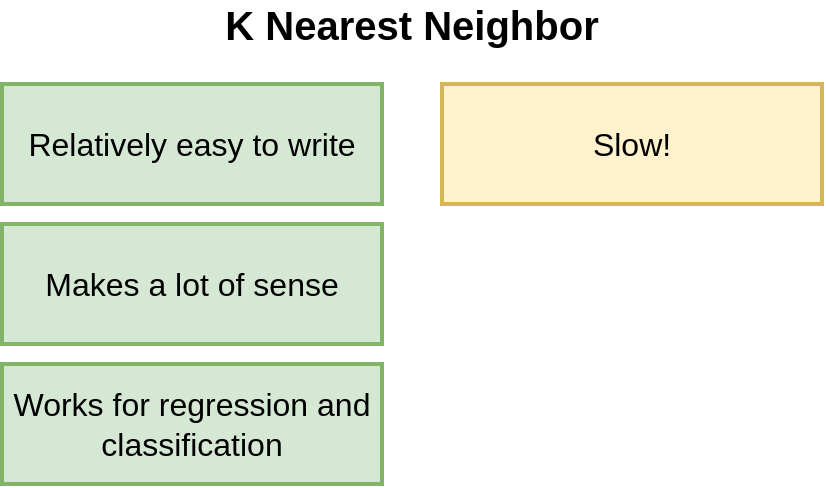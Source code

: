 <mxfile userAgent="Mozilla/5.0 (Macintosh; Intel Mac OS X 10_13_6) AppleWebKit/537.36 (KHTML, like Gecko) Chrome/68.0.344.106 Safari/537.36" version="9.2.3" editor="www.draw.io" type="github"><diagram id="e6aa5813-0bb9-35da-e30a-a43740941343" name="01 - reg"><mxGraphModel dx="699" dy="318" grid="1" gridSize="10" guides="1" tooltips="1" connect="1" arrows="1" fold="1" page="1" pageScale="1" pageWidth="3300" pageHeight="4681" background="#ffffff" math="0" shadow="0"><root><mxCell id="0"/><mxCell id="1" parent="0"/><mxCell id="2" value="K Nearest Neighbor" style="text;html=1;strokeColor=none;fillColor=none;align=center;verticalAlign=middle;whiteSpace=wrap;rounded=0;fontSize=20;fontStyle=1" vertex="1" parent="1"><mxGeometry x="480" y="270" width="230" height="20" as="geometry"/></mxCell><mxCell id="3" value="Relatively easy to write" style="rounded=0;whiteSpace=wrap;html=1;strokeWidth=2;fontSize=16;align=center;fillColor=#d5e8d4;strokeColor=#82b366;" vertex="1" parent="1"><mxGeometry x="390" y="310" width="190" height="60" as="geometry"/></mxCell><mxCell id="4" value="Makes a lot of sense" style="rounded=0;whiteSpace=wrap;html=1;strokeWidth=2;fontSize=16;align=center;fillColor=#d5e8d4;strokeColor=#82b366;" vertex="1" parent="1"><mxGeometry x="390" y="380" width="190" height="60" as="geometry"/></mxCell><mxCell id="5" value="Slow!" style="rounded=0;whiteSpace=wrap;html=1;strokeWidth=2;fontSize=16;align=center;fillColor=#fff2cc;strokeColor=#d6b656;" vertex="1" parent="1"><mxGeometry x="610" y="310" width="190" height="60" as="geometry"/></mxCell><mxCell id="6" value="Works for regression and classification" style="rounded=0;whiteSpace=wrap;html=1;strokeWidth=2;fontSize=16;align=center;fillColor=#d5e8d4;strokeColor=#82b366;" vertex="1" parent="1"><mxGeometry x="390" y="450" width="190" height="60" as="geometry"/></mxCell></root></mxGraphModel></diagram><diagram id="1d44f18b-1852-b0fd-391c-6555132b8fc9" name="02 - linear regression"><mxGraphModel dx="699" dy="318" grid="1" gridSize="10" guides="1" tooltips="1" connect="1" arrows="1" fold="1" page="1" pageScale="1" pageWidth="3300" pageHeight="4681" background="#ffffff" math="0" shadow="0"><root><mxCell id="0"/><mxCell id="1" parent="0"/><mxCell id="2" value="Linear Regression" style="text;html=1;strokeColor=none;fillColor=none;align=center;verticalAlign=middle;whiteSpace=wrap;rounded=0;fontSize=20;fontStyle=1" vertex="1" parent="1"><mxGeometry x="480" y="270" width="230" height="20" as="geometry"/></mxCell><mxCell id="3" value="Fast! Only train one time, then use for any prediction" style="rounded=0;whiteSpace=wrap;html=1;strokeWidth=2;fontSize=16;align=center;fillColor=#d5e8d4;strokeColor=#82b366;" vertex="1" parent="1"><mxGeometry x="390" y="310" width="190" height="60" as="geometry"/></mxCell><mxCell id="4" value="Uses methods that will be very important in more complicated ML" style="rounded=0;whiteSpace=wrap;html=1;strokeWidth=2;fontSize=16;align=center;fillColor=#d5e8d4;strokeColor=#82b366;" vertex="1" parent="1"><mxGeometry x="390" y="380" width="190" height="60" as="geometry"/></mxCell><mxCell id="5" value="Lot harder to understand intuitively" style="rounded=0;whiteSpace=wrap;html=1;strokeWidth=2;fontSize=16;align=center;fillColor=#fff2cc;strokeColor=#d6b656;" vertex="1" parent="1"><mxGeometry x="610" y="310" width="190" height="60" as="geometry"/></mxCell></root></mxGraphModel></diagram><diagram name="05 - relation" id="e32c7684-b320-7ed0-af19-4bc769bb4988"><mxGraphModel dx="699" dy="318" grid="1" gridSize="10" guides="1" tooltips="1" connect="1" arrows="1" fold="1" page="1" pageScale="1" pageWidth="3300" pageHeight="4681" background="#ffffff" math="0" shadow="0"><root><mxCell id="0"/><mxCell id="1" parent="0"/><mxCell id="20" value="Sqft Lot Size" style="text;html=1;strokeColor=none;fillColor=none;align=center;verticalAlign=middle;whiteSpace=wrap;rounded=0;fontSize=20;" vertex="1" parent="1"><mxGeometry x="1140" y="280" width="140" height="20" as="geometry"/></mxCell><mxCell id="21" value="House Price" style="text;html=1;strokeColor=none;fillColor=none;align=center;verticalAlign=middle;whiteSpace=wrap;rounded=0;fontSize=20;" vertex="1" parent="1"><mxGeometry x="1300" y="280" width="150" height="20" as="geometry"/></mxCell><mxCell id="22" value="" style="endArrow=none;html=1;strokeWidth=3;fontSize=20;" edge="1" parent="1"><mxGeometry width="50" height="50" relative="1" as="geometry"><mxPoint x="1290" y="510" as="sourcePoint"/><mxPoint x="1290" y="270" as="targetPoint"/></mxGeometry></mxCell><mxCell id="23" value="" style="endArrow=none;html=1;strokeWidth=3;fontSize=20;" edge="1" parent="1"><mxGeometry width="50" height="50" relative="1" as="geometry"><mxPoint x="1150" y="310" as="sourcePoint"/><mxPoint x="1430" y="310" as="targetPoint"/></mxGeometry></mxCell><mxCell id="25" value="$216,000" style="text;html=1;strokeColor=none;fillColor=none;align=center;verticalAlign=middle;whiteSpace=wrap;rounded=0;fontSize=20;" vertex="1" parent="1"><mxGeometry x="1300" y="319" width="150" height="20" as="geometry"/></mxCell><mxCell id="27" value="$295,000" style="text;html=1;strokeColor=none;fillColor=none;align=center;verticalAlign=middle;whiteSpace=wrap;rounded=0;fontSize=20;" vertex="1" parent="1"><mxGeometry x="1300" y="353" width="150" height="20" as="geometry"/></mxCell><mxCell id="29" value="$256,000" style="text;html=1;strokeColor=none;fillColor=none;align=center;verticalAlign=middle;whiteSpace=wrap;rounded=0;fontSize=20;" vertex="1" parent="1"><mxGeometry x="1300" y="387" width="150" height="20" as="geometry"/></mxCell><mxCell id="30" value="$360,000" style="text;html=1;strokeColor=none;fillColor=none;align=center;verticalAlign=middle;whiteSpace=wrap;rounded=0;fontSize=20;" vertex="1" parent="1"><mxGeometry x="1300" y="421" width="150" height="20" as="geometry"/></mxCell><mxCell id="31" value="$205,300" style="text;html=1;strokeColor=none;fillColor=none;align=center;verticalAlign=middle;whiteSpace=wrap;rounded=0;fontSize=20;" vertex="1" parent="1"><mxGeometry x="1300" y="455" width="150" height="20" as="geometry"/></mxCell><mxCell id="32" value="$286,000" style="text;html=1;strokeColor=none;fillColor=none;align=center;verticalAlign=middle;whiteSpace=wrap;rounded=0;fontSize=20;" vertex="1" parent="1"><mxGeometry x="1300" y="489" width="150" height="20" as="geometry"/></mxCell><mxCell id="33" value="4500" style="text;html=1;strokeColor=none;fillColor=none;align=center;verticalAlign=middle;whiteSpace=wrap;rounded=0;fontSize=20;" vertex="1" parent="1"><mxGeometry x="1135" y="319" width="150" height="20" as="geometry"/></mxCell><mxCell id="34" value="3600" style="text;html=1;strokeColor=none;fillColor=none;align=center;verticalAlign=middle;whiteSpace=wrap;rounded=0;fontSize=20;" vertex="1" parent="1"><mxGeometry x="1135" y="353" width="150" height="20" as="geometry"/></mxCell><mxCell id="35" value="2754" style="text;html=1;strokeColor=none;fillColor=none;align=center;verticalAlign=middle;whiteSpace=wrap;rounded=0;fontSize=20;" vertex="1" parent="1"><mxGeometry x="1135" y="387" width="150" height="20" as="geometry"/></mxCell><mxCell id="36" value="14825" style="text;html=1;strokeColor=none;fillColor=none;align=center;verticalAlign=middle;whiteSpace=wrap;rounded=0;fontSize=20;" vertex="1" parent="1"><mxGeometry x="1135" y="421" width="150" height="20" as="geometry"/></mxCell><mxCell id="37" value="6820" style="text;html=1;strokeColor=none;fillColor=none;align=center;verticalAlign=middle;whiteSpace=wrap;rounded=0;fontSize=20;" vertex="1" parent="1"><mxGeometry x="1135" y="455" width="150" height="20" as="geometry"/></mxCell><mxCell id="38" value="1066" style="text;html=1;strokeColor=none;fillColor=none;align=center;verticalAlign=middle;whiteSpace=wrap;rounded=0;fontSize=20;" vertex="1" parent="1"><mxGeometry x="1135" y="489" width="150" height="20" as="geometry"/></mxCell><mxCell id="39" value="Independent Variable" style="rounded=0;whiteSpace=wrap;html=1;strokeWidth=2;fontSize=20;align=center;fillColor=#f5f5f5;strokeColor=#666666;fontStyle=2" vertex="1" parent="1"><mxGeometry x="1125" y="520" width="160" height="50" as="geometry"/></mxCell><mxCell id="40" value="Dependent Variable" style="rounded=0;whiteSpace=wrap;html=1;strokeWidth=2;fontSize=20;align=center;fillColor=#f5f5f5;strokeColor=#666666;fontStyle=2" vertex="1" parent="1"><mxGeometry x="1295" y="520" width="160" height="50" as="geometry"/></mxCell></root></mxGraphModel></diagram><diagram id="fa90d4c0-a4d6-1c51-1181-a92b98d267a9" name="04 - linear"><mxGraphModel dx="699" dy="318" grid="1" gridSize="10" guides="1" tooltips="1" connect="1" arrows="1" fold="1" page="1" pageScale="1" pageWidth="3300" pageHeight="4681" background="#ffffff" math="0" shadow="0"><root><mxCell id="0"/><mxCell id="1" parent="0"/><mxCell id="2" value="" style="endArrow=classic;html=1;strokeWidth=3;fontSize=16;" edge="1" parent="1"><mxGeometry width="50" height="50" relative="1" as="geometry"><mxPoint x="520" y="450" as="sourcePoint"/><mxPoint x="800" y="450" as="targetPoint"/></mxGeometry></mxCell><mxCell id="3" value="" style="endArrow=classic;html=1;strokeWidth=3;fontSize=16;" edge="1" parent="1"><mxGeometry width="50" height="50" relative="1" as="geometry"><mxPoint x="530" y="470" as="sourcePoint"/><mxPoint x="530" y="270" as="targetPoint"/></mxGeometry></mxCell><mxCell id="4" value="Sqft Lot Size" style="text;html=1;strokeColor=none;fillColor=none;align=center;verticalAlign=middle;whiteSpace=wrap;rounded=0;fontSize=16;" vertex="1" parent="1"><mxGeometry x="750" y="460" width="110" height="20" as="geometry"/></mxCell><mxCell id="5" value="Price" style="text;html=1;strokeColor=none;fillColor=none;align=center;verticalAlign=middle;whiteSpace=wrap;rounded=0;fontSize=16;" vertex="1" parent="1"><mxGeometry x="440" y="280" width="110" height="20" as="geometry"/></mxCell><mxCell id="6" value="" style="ellipse;whiteSpace=wrap;html=1;aspect=fixed;strokeWidth=2;fontSize=16;align=center;" vertex="1" parent="1"><mxGeometry x="560" y="400" width="10" height="10" as="geometry"/></mxCell><mxCell id="7" value="" style="ellipse;whiteSpace=wrap;html=1;aspect=fixed;strokeWidth=2;fontSize=16;align=center;" vertex="1" parent="1"><mxGeometry x="580" y="380" width="10" height="10" as="geometry"/></mxCell><mxCell id="8" value="" style="ellipse;whiteSpace=wrap;html=1;aspect=fixed;strokeWidth=2;fontSize=16;align=center;" vertex="1" parent="1"><mxGeometry x="630" y="385" width="10" height="10" as="geometry"/></mxCell><mxCell id="9" value="" style="ellipse;whiteSpace=wrap;html=1;aspect=fixed;strokeWidth=2;fontSize=16;align=center;" vertex="1" parent="1"><mxGeometry x="650" y="350" width="10" height="10" as="geometry"/></mxCell><mxCell id="10" value="" style="ellipse;whiteSpace=wrap;html=1;aspect=fixed;strokeWidth=2;fontSize=16;align=center;" vertex="1" parent="1"><mxGeometry x="690" y="360" width="10" height="10" as="geometry"/></mxCell><mxCell id="11" value="" style="ellipse;whiteSpace=wrap;html=1;aspect=fixed;strokeWidth=2;fontSize=16;align=center;" vertex="1" parent="1"><mxGeometry x="720" y="340" width="10" height="10" as="geometry"/></mxCell><mxCell id="12" value="" style="endArrow=none;html=1;strokeWidth=3;fontSize=16;fillColor=#f8cecc;strokeColor=#b85450;" edge="1" parent="1"><mxGeometry width="50" height="50" relative="1" as="geometry"><mxPoint x="540" y="430" as="sourcePoint"/><mxPoint x="750" y="320" as="targetPoint"/></mxGeometry></mxCell><mxCell id="13" value="price = 200 * Lot Size + 3000" style="text;html=1;strokeColor=none;fillColor=none;align=center;verticalAlign=middle;whiteSpace=wrap;rounded=0;fontSize=16;" vertex="1" parent="1"><mxGeometry x="750" y="300" width="210" height="20" as="geometry"/></mxCell><mxCell id="14" value="" style="shape=curlyBracket;whiteSpace=wrap;html=1;rounded=1;strokeWidth=2;fontSize=16;align=center;rotation=-90;" vertex="1" parent="1"><mxGeometry x="810" y="314" width="20" height="30" as="geometry"/></mxCell><mxCell id="15" value="" style="shape=curlyBracket;whiteSpace=wrap;html=1;rounded=1;strokeWidth=2;fontSize=16;align=center;rotation=-90;" vertex="1" parent="1"><mxGeometry x="933" y="313" width="20" height="35" as="geometry"/></mxCell><mxCell id="17" style="edgeStyle=orthogonalEdgeStyle;rounded=0;html=1;exitX=0;exitY=0.5;entryX=0.1;entryY=0.5;entryPerimeter=0;jettySize=auto;orthogonalLoop=1;strokeWidth=3;fontSize=10;" edge="1" parent="1" source="16" target="14"><mxGeometry relative="1" as="geometry"/></mxCell><mxCell id="18" style="edgeStyle=orthogonalEdgeStyle;rounded=0;html=1;exitX=1;exitY=0.5;entryX=0.1;entryY=0.5;entryPerimeter=0;jettySize=auto;orthogonalLoop=1;strokeWidth=3;fontSize=10;" edge="1" parent="1" source="16" target="15"><mxGeometry relative="1" as="geometry"/></mxCell><mxCell id="16" value="We want to figure out these numbers" style="text;html=1;strokeColor=none;fillColor=none;align=center;verticalAlign=middle;whiteSpace=wrap;rounded=0;fontSize=10;fontStyle=2" vertex="1" parent="1"><mxGeometry x="840" y="344" width="70" height="40" as="geometry"/></mxCell></root></mxGraphModel></diagram><diagram name="06 - relation" id="b053ecab-7c7f-0eef-223d-cd24494279b9"><mxGraphModel dx="699" dy="318" grid="1" gridSize="10" guides="1" tooltips="1" connect="1" arrows="1" fold="1" page="1" pageScale="1" pageWidth="3300" pageHeight="4681" background="#ffffff" math="0" shadow="0"><root><mxCell id="0"/><mxCell id="1" parent="0"/><mxCell id="2" value="Sqft Lot Size" style="text;html=1;strokeColor=none;fillColor=none;align=center;verticalAlign=middle;whiteSpace=wrap;rounded=0;fontSize=20;" vertex="1" parent="1"><mxGeometry x="1140" y="280" width="140" height="20" as="geometry"/></mxCell><mxCell id="3" value="Sqft Indoor Size" style="text;html=1;strokeColor=none;fillColor=none;align=center;verticalAlign=middle;whiteSpace=wrap;rounded=0;fontSize=20;" vertex="1" parent="1"><mxGeometry x="1300" y="280" width="150" height="20" as="geometry"/></mxCell><mxCell id="4" value="" style="endArrow=none;html=1;strokeWidth=3;fontSize=20;" edge="1" parent="1"><mxGeometry width="50" height="50" relative="1" as="geometry"><mxPoint x="1290" y="510" as="sourcePoint"/><mxPoint x="1290" y="270" as="targetPoint"/></mxGeometry></mxCell><mxCell id="5" value="" style="endArrow=none;html=1;strokeWidth=3;fontSize=20;" edge="1" parent="1"><mxGeometry width="50" height="50" relative="1" as="geometry"><mxPoint x="1150" y="310" as="sourcePoint"/><mxPoint x="1620" y="310" as="targetPoint"/></mxGeometry></mxCell><mxCell id="12" value="4500" style="text;html=1;strokeColor=none;fillColor=none;align=center;verticalAlign=middle;whiteSpace=wrap;rounded=0;fontSize=20;" vertex="1" parent="1"><mxGeometry x="1135" y="319" width="150" height="20" as="geometry"/></mxCell><mxCell id="13" value="3600" style="text;html=1;strokeColor=none;fillColor=none;align=center;verticalAlign=middle;whiteSpace=wrap;rounded=0;fontSize=20;" vertex="1" parent="1"><mxGeometry x="1135" y="353" width="150" height="20" as="geometry"/></mxCell><mxCell id="14" value="2754" style="text;html=1;strokeColor=none;fillColor=none;align=center;verticalAlign=middle;whiteSpace=wrap;rounded=0;fontSize=20;" vertex="1" parent="1"><mxGeometry x="1135" y="387" width="150" height="20" as="geometry"/></mxCell><mxCell id="15" value="14825" style="text;html=1;strokeColor=none;fillColor=none;align=center;verticalAlign=middle;whiteSpace=wrap;rounded=0;fontSize=20;" vertex="1" parent="1"><mxGeometry x="1135" y="421" width="150" height="20" as="geometry"/></mxCell><mxCell id="16" value="6820" style="text;html=1;strokeColor=none;fillColor=none;align=center;verticalAlign=middle;whiteSpace=wrap;rounded=0;fontSize=20;" vertex="1" parent="1"><mxGeometry x="1135" y="455" width="150" height="20" as="geometry"/></mxCell><mxCell id="17" value="1066" style="text;html=1;strokeColor=none;fillColor=none;align=center;verticalAlign=middle;whiteSpace=wrap;rounded=0;fontSize=20;" vertex="1" parent="1"><mxGeometry x="1135" y="489" width="150" height="20" as="geometry"/></mxCell><mxCell id="18" value="Independent Variable" style="rounded=0;whiteSpace=wrap;html=1;strokeWidth=2;fontSize=20;align=center;fillColor=#f5f5f5;strokeColor=#666666;fontStyle=2" vertex="1" parent="1"><mxGeometry x="1125" y="520" width="160" height="50" as="geometry"/></mxCell><mxCell id="19" value="Independent Variable" style="rounded=0;whiteSpace=wrap;html=1;strokeWidth=2;fontSize=20;align=center;fillColor=#f5f5f5;strokeColor=#666666;fontStyle=2" vertex="1" parent="1"><mxGeometry x="1295" y="520" width="160" height="50" as="geometry"/></mxCell><mxCell id="20" value="House Price" style="text;html=1;strokeColor=none;fillColor=none;align=center;verticalAlign=middle;whiteSpace=wrap;rounded=0;fontSize=20;" vertex="1" parent="1"><mxGeometry x="1465" y="280" width="150" height="20" as="geometry"/></mxCell><mxCell id="21" value="$216,000" style="text;html=1;strokeColor=none;fillColor=none;align=center;verticalAlign=middle;whiteSpace=wrap;rounded=0;fontSize=20;" vertex="1" parent="1"><mxGeometry x="1465" y="319" width="150" height="20" as="geometry"/></mxCell><mxCell id="22" value="$295,000" style="text;html=1;strokeColor=none;fillColor=none;align=center;verticalAlign=middle;whiteSpace=wrap;rounded=0;fontSize=20;" vertex="1" parent="1"><mxGeometry x="1465" y="353" width="150" height="20" as="geometry"/></mxCell><mxCell id="23" value="$256,000" style="text;html=1;strokeColor=none;fillColor=none;align=center;verticalAlign=middle;whiteSpace=wrap;rounded=0;fontSize=20;" vertex="1" parent="1"><mxGeometry x="1465" y="387" width="150" height="20" as="geometry"/></mxCell><mxCell id="24" value="$360,000" style="text;html=1;strokeColor=none;fillColor=none;align=center;verticalAlign=middle;whiteSpace=wrap;rounded=0;fontSize=20;" vertex="1" parent="1"><mxGeometry x="1465" y="421" width="150" height="20" as="geometry"/></mxCell><mxCell id="25" value="$205,300" style="text;html=1;strokeColor=none;fillColor=none;align=center;verticalAlign=middle;whiteSpace=wrap;rounded=0;fontSize=20;" vertex="1" parent="1"><mxGeometry x="1465" y="455" width="150" height="20" as="geometry"/></mxCell><mxCell id="26" value="$286,000" style="text;html=1;strokeColor=none;fillColor=none;align=center;verticalAlign=middle;whiteSpace=wrap;rounded=0;fontSize=20;" vertex="1" parent="1"><mxGeometry x="1465" y="489" width="150" height="20" as="geometry"/></mxCell><mxCell id="27" value="Dependent Variable" style="rounded=0;whiteSpace=wrap;html=1;strokeWidth=2;fontSize=20;align=center;fillColor=#f5f5f5;strokeColor=#666666;fontStyle=2" vertex="1" parent="1"><mxGeometry x="1460" y="520" width="160" height="50" as="geometry"/></mxCell><mxCell id="28" value="" style="endArrow=none;html=1;strokeWidth=3;fontSize=20;" edge="1" parent="1"><mxGeometry width="50" height="50" relative="1" as="geometry"><mxPoint x="1460" y="510" as="sourcePoint"/><mxPoint x="1460" y="270" as="targetPoint"/></mxGeometry></mxCell><mxCell id="29" value="2000" style="text;html=1;strokeColor=none;fillColor=none;align=center;verticalAlign=middle;whiteSpace=wrap;rounded=0;fontSize=20;" vertex="1" parent="1"><mxGeometry x="1295" y="319" width="150" height="20" as="geometry"/></mxCell><mxCell id="30" value="1850" style="text;html=1;strokeColor=none;fillColor=none;align=center;verticalAlign=middle;whiteSpace=wrap;rounded=0;fontSize=20;" vertex="1" parent="1"><mxGeometry x="1295" y="353" width="150" height="20" as="geometry"/></mxCell><mxCell id="31" value="1700" style="text;html=1;strokeColor=none;fillColor=none;align=center;verticalAlign=middle;whiteSpace=wrap;rounded=0;fontSize=20;" vertex="1" parent="1"><mxGeometry x="1295" y="387" width="150" height="20" as="geometry"/></mxCell><mxCell id="32" value="5245" style="text;html=1;strokeColor=none;fillColor=none;align=center;verticalAlign=middle;whiteSpace=wrap;rounded=0;fontSize=20;" vertex="1" parent="1"><mxGeometry x="1295" y="421" width="150" height="20" as="geometry"/></mxCell><mxCell id="33" value="2866" style="text;html=1;strokeColor=none;fillColor=none;align=center;verticalAlign=middle;whiteSpace=wrap;rounded=0;fontSize=20;" vertex="1" parent="1"><mxGeometry x="1295" y="455" width="150" height="20" as="geometry"/></mxCell><mxCell id="34" value="657" style="text;html=1;strokeColor=none;fillColor=none;align=center;verticalAlign=middle;whiteSpace=wrap;rounded=0;fontSize=20;" vertex="1" parent="1"><mxGeometry x="1295" y="489" width="150" height="20" as="geometry"/></mxCell></root></mxGraphModel></diagram><diagram id="7b1087d0-04ff-e590-c629-c069c9e011b3" name="06 - hows"><mxGraphModel dx="699" dy="318" grid="1" gridSize="10" guides="1" tooltips="1" connect="1" arrows="1" fold="1" page="1" pageScale="1" pageWidth="3300" pageHeight="4681" background="#ffffff" math="0" shadow="0"><root><mxCell id="0"/><mxCell id="1" parent="0"/><mxCell id="2" value="How's this different than using Excel/GoogleSheets/Numbers to plot a chart and add a trend line?" style="rounded=0;whiteSpace=wrap;html=1;strokeWidth=2;fontSize=20;align=center;fillColor=#dae8fc;strokeColor=#6c8ebf;" vertex="1" parent="1"><mxGeometry x="500" y="320" width="330" height="120" as="geometry"/></mxCell></root></mxGraphModel></diagram><diagram name="05 - 2d" id="68a50633-e023-3f54-769c-3778e6da0c64"><mxGraphModel dx="699" dy="318" grid="1" gridSize="10" guides="1" tooltips="1" connect="1" arrows="1" fold="1" page="1" pageScale="1" pageWidth="3300" pageHeight="4681" background="#ffffff" math="0" shadow="0"><root><mxCell id="0"/><mxCell id="1" parent="0"/><mxCell id="2" value="" style="endArrow=classic;html=1;strokeWidth=3;fontSize=16;" edge="1" parent="1"><mxGeometry width="50" height="50" relative="1" as="geometry"><mxPoint x="520" y="450" as="sourcePoint"/><mxPoint x="800" y="450" as="targetPoint"/></mxGeometry></mxCell><mxCell id="3" value="" style="endArrow=classic;html=1;strokeWidth=3;fontSize=16;" edge="1" parent="1"><mxGeometry width="50" height="50" relative="1" as="geometry"><mxPoint x="530" y="470" as="sourcePoint"/><mxPoint x="530" y="270" as="targetPoint"/></mxGeometry></mxCell><mxCell id="4" value="Sqft Lot Size" style="text;html=1;strokeColor=none;fillColor=none;align=center;verticalAlign=middle;whiteSpace=wrap;rounded=0;fontSize=16;" vertex="1" parent="1"><mxGeometry x="750" y="460" width="110" height="20" as="geometry"/></mxCell><mxCell id="5" value="Price" style="text;html=1;strokeColor=none;fillColor=none;align=center;verticalAlign=middle;whiteSpace=wrap;rounded=0;fontSize=16;" vertex="1" parent="1"><mxGeometry x="440" y="280" width="110" height="20" as="geometry"/></mxCell><mxCell id="6" value="" style="ellipse;whiteSpace=wrap;html=1;aspect=fixed;strokeWidth=2;fontSize=16;align=center;" vertex="1" parent="1"><mxGeometry x="560" y="430" width="10" height="10" as="geometry"/></mxCell><mxCell id="7" value="" style="ellipse;whiteSpace=wrap;html=1;aspect=fixed;strokeWidth=2;fontSize=16;align=center;" vertex="1" parent="1"><mxGeometry x="565" y="410" width="10" height="10" as="geometry"/></mxCell><mxCell id="8" value="" style="ellipse;whiteSpace=wrap;html=1;aspect=fixed;strokeWidth=2;fontSize=16;align=center;" vertex="1" parent="1"><mxGeometry x="600" y="415" width="10" height="10" as="geometry"/></mxCell><mxCell id="9" value="" style="ellipse;whiteSpace=wrap;html=1;aspect=fixed;strokeWidth=2;fontSize=16;align=center;" vertex="1" parent="1"><mxGeometry x="590" y="400" width="10" height="10" as="geometry"/></mxCell><mxCell id="10" value="" style="ellipse;whiteSpace=wrap;html=1;aspect=fixed;strokeWidth=2;fontSize=16;align=center;" vertex="1" parent="1"><mxGeometry x="640" y="405" width="10" height="10" as="geometry"/></mxCell><mxCell id="11" value="" style="ellipse;whiteSpace=wrap;html=1;aspect=fixed;strokeWidth=2;fontSize=16;align=center;" vertex="1" parent="1"><mxGeometry x="660" y="384" width="10" height="10" as="geometry"/></mxCell><mxCell id="12" value="" style="endArrow=none;html=1;strokeWidth=3;fontSize=16;fillColor=#f8cecc;strokeColor=#b85450;" edge="1" parent="1"><mxGeometry width="50" height="50" relative="1" as="geometry"><mxPoint x="540" y="430" as="sourcePoint"/><mxPoint x="690" y="390" as="targetPoint"/></mxGeometry></mxCell><mxCell id="13" value="Price = 125 * Lot Size + 75 * LivingSqft + 3000" style="text;html=1;strokeColor=none;fillColor=none;align=center;verticalAlign=middle;whiteSpace=wrap;rounded=0;fontSize=16;" vertex="1" parent="1"><mxGeometry x="610" y="300" width="340" height="20" as="geometry"/></mxCell><mxCell id="19" value="" style="endArrow=classic;html=1;strokeWidth=3;fontSize=10;" edge="1" parent="1"><mxGeometry width="50" height="50" relative="1" as="geometry"><mxPoint x="530" y="450" as="sourcePoint"/><mxPoint x="450" y="540" as="targetPoint"/></mxGeometry></mxCell><mxCell id="20" value="Sqft Living" style="text;html=1;strokeColor=none;fillColor=none;align=center;verticalAlign=middle;whiteSpace=wrap;rounded=0;fontSize=16;" vertex="1" parent="1"><mxGeometry x="360" y="510" width="110" height="20" as="geometry"/></mxCell><mxCell id="21" value="" style="endArrow=none;dashed=1;html=1;strokeWidth=1;fontSize=10;" edge="1" parent="1"><mxGeometry width="50" height="50" relative="1" as="geometry"><mxPoint x="690" y="490" as="sourcePoint"/><mxPoint x="690" y="390" as="targetPoint"/></mxGeometry></mxCell><mxCell id="22" value="" style="endArrow=none;dashed=1;html=1;strokeWidth=1;fontSize=10;" edge="1" parent="1"><mxGeometry width="50" height="50" relative="1" as="geometry"><mxPoint x="690" y="490" as="sourcePoint"/><mxPoint x="710" y="450" as="targetPoint"/></mxGeometry></mxCell><mxCell id="23" value="" style="endArrow=none;dashed=1;html=1;strokeWidth=1;fontSize=10;" edge="1" parent="1"><mxGeometry width="50" height="50" relative="1" as="geometry"><mxPoint x="500" y="490" as="sourcePoint"/><mxPoint x="690" y="490" as="targetPoint"/></mxGeometry></mxCell></root></mxGraphModel></diagram><diagram id="8f7fd033-e746-2e8c-1852-5c39c992b68e" name="03 - linear"><mxGraphModel dx="699" dy="318" grid="1" gridSize="10" guides="1" tooltips="1" connect="1" arrows="1" fold="1" page="1" pageScale="1" pageWidth="3300" pageHeight="4681" background="#ffffff" math="0" shadow="0"><root><mxCell id="0"/><mxCell id="1" parent="0"/><mxCell id="4" style="edgeStyle=orthogonalEdgeStyle;rounded=0;html=1;exitX=1;exitY=0.5;entryX=0;entryY=0.5;jettySize=auto;orthogonalLoop=1;strokeWidth=3;fontSize=16;" edge="1" parent="1" source="2" target="3"><mxGeometry relative="1" as="geometry"/></mxCell><mxCell id="8" style="edgeStyle=orthogonalEdgeStyle;rounded=0;html=1;exitX=1;exitY=0.5;jettySize=auto;orthogonalLoop=1;strokeWidth=3;fontSize=20;" edge="1" parent="1" source="2" target="5"><mxGeometry relative="1" as="geometry"/></mxCell><mxCell id="9" style="edgeStyle=orthogonalEdgeStyle;rounded=0;html=1;exitX=1;exitY=0.5;entryX=0;entryY=0.5;jettySize=auto;orthogonalLoop=1;strokeWidth=3;fontSize=20;" edge="1" parent="1" source="2" target="6"><mxGeometry relative="1" as="geometry"/></mxCell><mxCell id="11" style="edgeStyle=orthogonalEdgeStyle;rounded=0;html=1;exitX=1;exitY=0.5;jettySize=auto;orthogonalLoop=1;strokeWidth=3;fontSize=20;" edge="1" parent="1" source="2" target="10"><mxGeometry relative="1" as="geometry"/></mxCell><mxCell id="2" value="Methods of Solving Linear Regression" style="rounded=0;whiteSpace=wrap;html=1;strokeWidth=2;fontSize=16;align=center;fillColor=#dae8fc;strokeColor=#6c8ebf;fontStyle=1" vertex="1" parent="1"><mxGeometry x="270" y="307" width="160" height="70" as="geometry"/></mxCell><mxCell id="3" value="Ordinary Least Squares" style="rounded=0;whiteSpace=wrap;html=1;strokeWidth=2;fontSize=16;align=center;" vertex="1" parent="1"><mxGeometry x="540" y="210" width="210" height="60" as="geometry"/></mxCell><mxCell id="5" value="Generalized Least Squares" style="rounded=0;whiteSpace=wrap;html=1;strokeWidth=2;fontSize=16;align=center;" vertex="1" parent="1"><mxGeometry x="540" y="280" width="210" height="60" as="geometry"/></mxCell><mxCell id="6" value="Gradient Descent" style="rounded=0;whiteSpace=wrap;html=1;strokeWidth=2;fontSize=16;align=center;" vertex="1" parent="1"><mxGeometry x="540" y="420" width="210" height="60" as="geometry"/></mxCell><mxCell id="10" value="...others" style="rounded=0;whiteSpace=wrap;html=1;strokeWidth=2;fontSize=16;align=center;" vertex="1" parent="1"><mxGeometry x="540" y="350" width="210" height="60" as="geometry"/></mxCell></root></mxGraphModel></diagram><diagram name="04 - lin" id="87cce6ca-8564-6b2e-9752-e0311fbe8900"><mxGraphModel dx="699" dy="318" grid="1" gridSize="10" guides="1" tooltips="1" connect="1" arrows="1" fold="1" page="1" pageScale="1" pageWidth="3300" pageHeight="4681" background="#ffffff" math="0" shadow="0"><root><mxCell id="0"/><mxCell id="1" parent="0"/><mxCell id="19" value="" style="endArrow=classic;html=1;strokeWidth=3;fontSize=16;" edge="1" parent="1"><mxGeometry width="50" height="50" relative="1" as="geometry"><mxPoint x="520" y="450" as="sourcePoint"/><mxPoint x="900" y="450" as="targetPoint"/></mxGeometry></mxCell><mxCell id="20" value="" style="endArrow=classic;html=1;strokeWidth=3;fontSize=16;" edge="1" parent="1"><mxGeometry width="50" height="50" relative="1" as="geometry"><mxPoint x="530" y="470" as="sourcePoint"/><mxPoint x="530" y="220" as="targetPoint"/></mxGeometry></mxCell><mxCell id="21" value="Sqft Lot Size (x)" style="text;html=1;strokeColor=none;fillColor=none;align=center;verticalAlign=middle;whiteSpace=wrap;rounded=0;fontSize=16;" vertex="1" parent="1"><mxGeometry x="820" y="460" width="160" height="20" as="geometry"/></mxCell><mxCell id="22" value="Price (y)" style="text;html=1;strokeColor=none;fillColor=none;align=center;verticalAlign=middle;whiteSpace=wrap;rounded=0;fontSize=16;" vertex="1" parent="1"><mxGeometry x="440" y="240" width="110" height="20" as="geometry"/></mxCell><mxCell id="23" value="" style="ellipse;whiteSpace=wrap;html=1;aspect=fixed;strokeWidth=2;fontSize=16;align=center;" vertex="1" parent="1"><mxGeometry x="560" y="400" width="10" height="10" as="geometry"/></mxCell><mxCell id="24" value="" style="ellipse;whiteSpace=wrap;html=1;aspect=fixed;strokeWidth=2;fontSize=16;align=center;" vertex="1" parent="1"><mxGeometry x="630" y="345" width="10" height="10" as="geometry"/></mxCell><mxCell id="25" value="" style="ellipse;whiteSpace=wrap;html=1;aspect=fixed;strokeWidth=2;fontSize=16;align=center;" vertex="1" parent="1"><mxGeometry x="755" y="270" width="10" height="10" as="geometry"/></mxCell><mxCell id="26" value="" style="ellipse;whiteSpace=wrap;html=1;aspect=fixed;strokeWidth=2;fontSize=16;align=center;" vertex="1" parent="1"><mxGeometry x="720" y="310" width="10" height="10" as="geometry"/></mxCell><mxCell id="27" value="" style="ellipse;whiteSpace=wrap;html=1;aspect=fixed;strokeWidth=2;fontSize=16;align=center;" vertex="1" parent="1"><mxGeometry x="690" y="360" width="10" height="10" as="geometry"/></mxCell><mxCell id="28" value="" style="ellipse;whiteSpace=wrap;html=1;aspect=fixed;strokeWidth=2;fontSize=16;align=center;" vertex="1" parent="1"><mxGeometry x="760" y="325" width="10" height="10" as="geometry"/></mxCell><mxCell id="37" value="(800sf,&amp;nbsp; 200k)" style="text;html=1;strokeColor=none;fillColor=none;align=center;verticalAlign=middle;whiteSpace=wrap;rounded=0;fontSize=8;" vertex="1" parent="1"><mxGeometry x="530" y="380" width="70" height="20" as="geometry"/></mxCell><mxCell id="38" value="(950sf,&amp;nbsp; 230k)" style="text;html=1;strokeColor=none;fillColor=none;align=center;verticalAlign=middle;whiteSpace=wrap;rounded=0;fontSize=8;" vertex="1" parent="1"><mxGeometry x="600" y="325" width="70" height="20" as="geometry"/></mxCell><mxCell id="39" value="(1040sf,&amp;nbsp; 245k)" style="text;html=1;strokeColor=none;fillColor=none;align=center;verticalAlign=middle;whiteSpace=wrap;rounded=0;fontSize=8;" vertex="1" parent="1"><mxGeometry x="661" y="340" width="70" height="20" as="geometry"/></mxCell><mxCell id="40" value="(1120sf,&amp;nbsp; 247k)" style="text;html=1;strokeColor=none;fillColor=none;align=center;verticalAlign=middle;whiteSpace=wrap;rounded=0;fontSize=8;" vertex="1" parent="1"><mxGeometry x="690" y="290" width="70" height="20" as="geometry"/></mxCell><mxCell id="41" value="(1250sf,&amp;nbsp; 259k)" style="text;html=1;strokeColor=none;fillColor=none;align=center;verticalAlign=middle;whiteSpace=wrap;rounded=0;fontSize=8;" vertex="1" parent="1"><mxGeometry x="725" y="250" width="70" height="20" as="geometry"/></mxCell><mxCell id="42" value="(1350sf,&amp;nbsp; 262k)" style="text;html=1;strokeColor=none;fillColor=none;align=center;verticalAlign=middle;whiteSpace=wrap;rounded=0;fontSize=8;" vertex="1" parent="1"><mxGeometry x="755" y="310" width="70" height="20" as="geometry"/></mxCell></root></mxGraphModel></diagram><diagram name="05 - err" id="fbef33fb-972f-af54-b76f-d83e3d3ed02d"><mxGraphModel dx="699" dy="318" grid="1" gridSize="10" guides="1" tooltips="1" connect="1" arrows="1" fold="1" page="1" pageScale="1" pageWidth="3300" pageHeight="4681" background="#ffffff" math="0" shadow="0"><root><mxCell id="0"/><mxCell id="1" parent="0"/><mxCell id="2" value="" style="endArrow=classic;html=1;strokeWidth=3;fontSize=16;" edge="1" parent="1"><mxGeometry width="50" height="50" relative="1" as="geometry"><mxPoint x="520" y="450" as="sourcePoint"/><mxPoint x="900" y="450" as="targetPoint"/></mxGeometry></mxCell><mxCell id="3" value="" style="endArrow=classic;html=1;strokeWidth=3;fontSize=16;" edge="1" parent="1"><mxGeometry width="50" height="50" relative="1" as="geometry"><mxPoint x="530" y="470" as="sourcePoint"/><mxPoint x="530" y="220" as="targetPoint"/></mxGeometry></mxCell><mxCell id="4" value="Sqft Lot Size (x)" style="text;html=1;strokeColor=none;fillColor=none;align=center;verticalAlign=middle;whiteSpace=wrap;rounded=0;fontSize=16;" vertex="1" parent="1"><mxGeometry x="820" y="460" width="160" height="20" as="geometry"/></mxCell><mxCell id="5" value="Price (y)" style="text;html=1;strokeColor=none;fillColor=none;align=center;verticalAlign=middle;whiteSpace=wrap;rounded=0;fontSize=16;" vertex="1" parent="1"><mxGeometry x="440" y="240" width="110" height="20" as="geometry"/></mxCell><mxCell id="6" value="" style="ellipse;whiteSpace=wrap;html=1;aspect=fixed;strokeWidth=2;fontSize=16;align=center;" vertex="1" parent="1"><mxGeometry x="560" y="400" width="10" height="10" as="geometry"/></mxCell><mxCell id="7" value="" style="ellipse;whiteSpace=wrap;html=1;aspect=fixed;strokeWidth=2;fontSize=16;align=center;" vertex="1" parent="1"><mxGeometry x="630" y="345" width="10" height="10" as="geometry"/></mxCell><mxCell id="8" value="" style="ellipse;whiteSpace=wrap;html=1;aspect=fixed;strokeWidth=2;fontSize=16;align=center;" vertex="1" parent="1"><mxGeometry x="755" y="270" width="10" height="10" as="geometry"/></mxCell><mxCell id="9" value="" style="ellipse;whiteSpace=wrap;html=1;aspect=fixed;strokeWidth=2;fontSize=16;align=center;" vertex="1" parent="1"><mxGeometry x="720" y="310" width="10" height="10" as="geometry"/></mxCell><mxCell id="10" value="" style="ellipse;whiteSpace=wrap;html=1;aspect=fixed;strokeWidth=2;fontSize=16;align=center;" vertex="1" parent="1"><mxGeometry x="690" y="360" width="10" height="10" as="geometry"/></mxCell><mxCell id="11" value="" style="ellipse;whiteSpace=wrap;html=1;aspect=fixed;strokeWidth=2;fontSize=16;align=center;" vertex="1" parent="1"><mxGeometry x="760" y="325" width="10" height="10" as="geometry"/></mxCell><mxCell id="12" value="" style="endArrow=none;html=1;strokeWidth=3;fontSize=16;fillColor=#f8cecc;strokeColor=#b85450;" edge="1" parent="1"><mxGeometry width="50" height="50" relative="1" as="geometry"><mxPoint x="530" y="430" as="sourcePoint"/><mxPoint x="840" y="430" as="targetPoint"/></mxGeometry></mxCell><mxCell id="13" value="Price = 0(Lot Size) + 1" style="text;html=1;strokeColor=none;fillColor=none;align=center;verticalAlign=middle;whiteSpace=wrap;rounded=0;fontSize=20;" vertex="1" parent="1"><mxGeometry x="800" y="410" width="220" height="20" as="geometry"/></mxCell><mxCell id="15" value="" style="endArrow=none;dashed=1;html=1;strokeWidth=1;fontSize=20;" edge="1" parent="1"><mxGeometry width="50" height="50" relative="1" as="geometry"><mxPoint x="565" y="430" as="sourcePoint"/><mxPoint x="565" y="410" as="targetPoint"/></mxGeometry></mxCell><mxCell id="16" value="" style="endArrow=none;dashed=1;html=1;strokeWidth=1;fontSize=20;" edge="1" parent="1" target="7"><mxGeometry width="50" height="50" relative="1" as="geometry"><mxPoint x="635" y="430" as="sourcePoint"/><mxPoint x="635" y="410" as="targetPoint"/></mxGeometry></mxCell><mxCell id="17" value="" style="endArrow=none;dashed=1;html=1;strokeWidth=1;fontSize=20;" edge="1" parent="1"><mxGeometry width="50" height="50" relative="1" as="geometry"><mxPoint x="725" y="430" as="sourcePoint"/><mxPoint x="725" y="317.5" as="targetPoint"/></mxGeometry></mxCell><mxCell id="18" value="" style="endArrow=none;dashed=1;html=1;strokeWidth=1;fontSize=20;" edge="1" parent="1"><mxGeometry width="50" height="50" relative="1" as="geometry"><mxPoint x="695" y="430" as="sourcePoint"/><mxPoint x="695" y="362.5" as="targetPoint"/></mxGeometry></mxCell><mxCell id="19" value="" style="endArrow=none;dashed=1;html=1;strokeWidth=1;fontSize=20;" edge="1" parent="1"><mxGeometry width="50" height="50" relative="1" as="geometry"><mxPoint x="760" y="430" as="sourcePoint"/><mxPoint x="759.5" y="272.5" as="targetPoint"/></mxGeometry></mxCell><mxCell id="20" value="" style="endArrow=none;dashed=1;html=1;strokeWidth=1;fontSize=20;" edge="1" parent="1"><mxGeometry width="50" height="50" relative="1" as="geometry"><mxPoint x="765" y="430" as="sourcePoint"/><mxPoint x="764.5" y="330" as="targetPoint"/></mxGeometry></mxCell><mxCell id="21" value="(800sf,&amp;nbsp; 200k)" style="text;html=1;strokeColor=none;fillColor=none;align=center;verticalAlign=middle;whiteSpace=wrap;rounded=0;fontSize=8;" vertex="1" parent="1"><mxGeometry x="530" y="380" width="70" height="20" as="geometry"/></mxCell><mxCell id="25" value="(950sf,&amp;nbsp; 230k)" style="text;html=1;strokeColor=none;fillColor=none;align=center;verticalAlign=middle;whiteSpace=wrap;rounded=0;fontSize=8;" vertex="1" parent="1"><mxGeometry x="600" y="325" width="70" height="20" as="geometry"/></mxCell><mxCell id="26" value="(1040sf,&amp;nbsp; 245k)" style="text;html=1;strokeColor=none;fillColor=none;align=center;verticalAlign=middle;whiteSpace=wrap;rounded=0;fontSize=8;" vertex="1" parent="1"><mxGeometry x="661" y="340" width="70" height="20" as="geometry"/></mxCell><mxCell id="27" value="(1120sf,&amp;nbsp; 247k)" style="text;html=1;strokeColor=none;fillColor=none;align=center;verticalAlign=middle;whiteSpace=wrap;rounded=0;fontSize=8;" vertex="1" parent="1"><mxGeometry x="690" y="290" width="70" height="20" as="geometry"/></mxCell><mxCell id="28" value="(1250sf,&amp;nbsp; 259k)" style="text;html=1;strokeColor=none;fillColor=none;align=center;verticalAlign=middle;whiteSpace=wrap;rounded=0;fontSize=8;" vertex="1" parent="1"><mxGeometry x="725" y="250" width="70" height="20" as="geometry"/></mxCell><mxCell id="29" value="(1350sf,&amp;nbsp; 262k)" style="text;html=1;strokeColor=none;fillColor=none;align=center;verticalAlign=middle;whiteSpace=wrap;rounded=0;fontSize=8;" vertex="1" parent="1"><mxGeometry x="755" y="310" width="70" height="20" as="geometry"/></mxCell></root></mxGraphModel></diagram><diagram name="06 - guess" id="938ee6b6-6ef6-4f43-8d35-25411722de40"><mxGraphModel dx="699" dy="318" grid="1" gridSize="10" guides="1" tooltips="1" connect="1" arrows="1" fold="1" page="1" pageScale="1" pageWidth="3300" pageHeight="4681" background="#ffffff" math="0" shadow="0"><root><mxCell id="0"/><mxCell id="1" parent="0"/><mxCell id="2" value="" style="endArrow=classic;html=1;strokeWidth=3;fontSize=16;" edge="1" parent="1"><mxGeometry width="50" height="50" relative="1" as="geometry"><mxPoint x="520" y="450" as="sourcePoint"/><mxPoint x="900" y="450" as="targetPoint"/></mxGeometry></mxCell><mxCell id="3" value="" style="endArrow=classic;html=1;strokeWidth=3;fontSize=16;" edge="1" parent="1"><mxGeometry width="50" height="50" relative="1" as="geometry"><mxPoint x="530" y="470" as="sourcePoint"/><mxPoint x="530" y="220" as="targetPoint"/></mxGeometry></mxCell><mxCell id="4" value="Sqft Lot Size (x)" style="text;html=1;strokeColor=none;fillColor=none;align=center;verticalAlign=middle;whiteSpace=wrap;rounded=0;fontSize=16;" vertex="1" parent="1"><mxGeometry x="820" y="460" width="160" height="20" as="geometry"/></mxCell><mxCell id="5" value="Price (y)" style="text;html=1;strokeColor=none;fillColor=none;align=center;verticalAlign=middle;whiteSpace=wrap;rounded=0;fontSize=16;" vertex="1" parent="1"><mxGeometry x="440" y="240" width="110" height="20" as="geometry"/></mxCell><mxCell id="6" value="" style="ellipse;whiteSpace=wrap;html=1;aspect=fixed;strokeWidth=2;fontSize=16;align=center;" vertex="1" parent="1"><mxGeometry x="560" y="400" width="10" height="10" as="geometry"/></mxCell><mxCell id="7" value="" style="ellipse;whiteSpace=wrap;html=1;aspect=fixed;strokeWidth=2;fontSize=16;align=center;" vertex="1" parent="1"><mxGeometry x="630" y="345" width="10" height="10" as="geometry"/></mxCell><mxCell id="8" value="" style="ellipse;whiteSpace=wrap;html=1;aspect=fixed;strokeWidth=2;fontSize=16;align=center;" vertex="1" parent="1"><mxGeometry x="755" y="270" width="10" height="10" as="geometry"/></mxCell><mxCell id="9" value="" style="ellipse;whiteSpace=wrap;html=1;aspect=fixed;strokeWidth=2;fontSize=16;align=center;" vertex="1" parent="1"><mxGeometry x="720" y="310" width="10" height="10" as="geometry"/></mxCell><mxCell id="10" value="" style="ellipse;whiteSpace=wrap;html=1;aspect=fixed;strokeWidth=2;fontSize=16;align=center;" vertex="1" parent="1"><mxGeometry x="690" y="360" width="10" height="10" as="geometry"/></mxCell><mxCell id="11" value="" style="ellipse;whiteSpace=wrap;html=1;aspect=fixed;strokeWidth=2;fontSize=16;align=center;" vertex="1" parent="1"><mxGeometry x="760" y="325" width="10" height="10" as="geometry"/></mxCell><mxCell id="12" value="" style="endArrow=none;html=1;strokeWidth=3;fontSize=16;fillColor=#f8cecc;strokeColor=#b85450;" edge="1" parent="1"><mxGeometry width="50" height="50" relative="1" as="geometry"><mxPoint x="530" y="430" as="sourcePoint"/><mxPoint x="840" y="430" as="targetPoint"/></mxGeometry></mxCell><mxCell id="13" value="y = 0x + 1" style="text;html=1;strokeColor=none;fillColor=none;align=center;verticalAlign=middle;whiteSpace=wrap;rounded=0;fontSize=20;fontStyle=1" vertex="1" parent="1"><mxGeometry x="850" y="410" width="120" height="20" as="geometry"/></mxCell><mxCell id="14" value="" style="endArrow=none;dashed=1;html=1;strokeWidth=1;fontSize=20;" edge="1" parent="1"><mxGeometry width="50" height="50" relative="1" as="geometry"><mxPoint x="565" y="430" as="sourcePoint"/><mxPoint x="565" y="410" as="targetPoint"/></mxGeometry></mxCell><mxCell id="15" value="" style="endArrow=none;dashed=1;html=1;strokeWidth=1;fontSize=20;" edge="1" parent="1" target="7"><mxGeometry width="50" height="50" relative="1" as="geometry"><mxPoint x="635" y="430" as="sourcePoint"/><mxPoint x="635" y="410" as="targetPoint"/></mxGeometry></mxCell><mxCell id="16" value="" style="endArrow=none;dashed=1;html=1;strokeWidth=1;fontSize=20;" edge="1" parent="1"><mxGeometry width="50" height="50" relative="1" as="geometry"><mxPoint x="725" y="430" as="sourcePoint"/><mxPoint x="725" y="317.5" as="targetPoint"/></mxGeometry></mxCell><mxCell id="17" value="" style="endArrow=none;dashed=1;html=1;strokeWidth=1;fontSize=20;" edge="1" parent="1"><mxGeometry width="50" height="50" relative="1" as="geometry"><mxPoint x="695" y="430" as="sourcePoint"/><mxPoint x="695" y="362.5" as="targetPoint"/></mxGeometry></mxCell><mxCell id="18" value="" style="endArrow=none;dashed=1;html=1;strokeWidth=1;fontSize=20;" edge="1" parent="1"><mxGeometry width="50" height="50" relative="1" as="geometry"><mxPoint x="760" y="430" as="sourcePoint"/><mxPoint x="759.5" y="272.5" as="targetPoint"/></mxGeometry></mxCell><mxCell id="19" value="" style="endArrow=none;dashed=1;html=1;strokeWidth=1;fontSize=20;" edge="1" parent="1"><mxGeometry width="50" height="50" relative="1" as="geometry"><mxPoint x="765" y="430" as="sourcePoint"/><mxPoint x="764.5" y="330" as="targetPoint"/></mxGeometry></mxCell><mxCell id="20" value="(800sf,&amp;nbsp; 200k)" style="text;html=1;strokeColor=none;fillColor=none;align=center;verticalAlign=middle;whiteSpace=wrap;rounded=0;fontSize=8;" vertex="1" parent="1"><mxGeometry x="530" y="380" width="70" height="20" as="geometry"/></mxCell><mxCell id="21" value="(950sf,&amp;nbsp; 230k)" style="text;html=1;strokeColor=none;fillColor=none;align=center;verticalAlign=middle;whiteSpace=wrap;rounded=0;fontSize=8;" vertex="1" parent="1"><mxGeometry x="600" y="325" width="70" height="20" as="geometry"/></mxCell><mxCell id="22" value="(1040sf,&amp;nbsp; 245k)" style="text;html=1;strokeColor=none;fillColor=none;align=center;verticalAlign=middle;whiteSpace=wrap;rounded=0;fontSize=8;" vertex="1" parent="1"><mxGeometry x="661" y="340" width="70" height="20" as="geometry"/></mxCell><mxCell id="23" value="(1120sf,&amp;nbsp; 247k)" style="text;html=1;strokeColor=none;fillColor=none;align=center;verticalAlign=middle;whiteSpace=wrap;rounded=0;fontSize=8;" vertex="1" parent="1"><mxGeometry x="690" y="290" width="70" height="20" as="geometry"/></mxCell><mxCell id="24" value="(1250sf,&amp;nbsp; 259k)" style="text;html=1;strokeColor=none;fillColor=none;align=center;verticalAlign=middle;whiteSpace=wrap;rounded=0;fontSize=8;" vertex="1" parent="1"><mxGeometry x="725" y="250" width="70" height="20" as="geometry"/></mxCell><mxCell id="25" value="(1350sf,&amp;nbsp; 262k)" style="text;html=1;strokeColor=none;fillColor=none;align=center;verticalAlign=middle;whiteSpace=wrap;rounded=0;fontSize=8;" vertex="1" parent="1"><mxGeometry x="755" y="310" width="70" height="20" as="geometry"/></mxCell><mxCell id="26" value="Guess" style="text;html=1;strokeColor=none;fillColor=none;align=center;verticalAlign=middle;whiteSpace=wrap;rounded=0;fontSize=8;fontStyle=1" vertex="1" parent="1"><mxGeometry x="955" y="200" width="40" height="20" as="geometry"/></mxCell><mxCell id="27" value="Actual" style="text;html=1;strokeColor=none;fillColor=none;align=center;verticalAlign=middle;whiteSpace=wrap;rounded=0;fontSize=8;fontStyle=1" vertex="1" parent="1"><mxGeometry x="1015" y="200" width="40" height="20" as="geometry"/></mxCell><mxCell id="28" value="Sqft" style="text;html=1;strokeColor=none;fillColor=none;align=center;verticalAlign=middle;whiteSpace=wrap;rounded=0;fontSize=8;fontStyle=1" vertex="1" parent="1"><mxGeometry x="895" y="200" width="40" height="20" as="geometry"/></mxCell><mxCell id="29" value="1" style="text;html=1;strokeColor=none;fillColor=none;align=center;verticalAlign=middle;whiteSpace=wrap;rounded=0;fontSize=8;fontStyle=1" vertex="1" parent="1"><mxGeometry x="955" y="230" width="40" height="20" as="geometry"/></mxCell><mxCell id="30" value="200" style="text;html=1;strokeColor=none;fillColor=none;align=center;verticalAlign=middle;whiteSpace=wrap;rounded=0;fontSize=8;fontStyle=1" vertex="1" parent="1"><mxGeometry x="1015" y="230" width="40" height="20" as="geometry"/></mxCell><mxCell id="31" value="800" style="text;html=1;strokeColor=none;fillColor=none;align=center;verticalAlign=middle;whiteSpace=wrap;rounded=0;fontSize=8;fontStyle=1" vertex="1" parent="1"><mxGeometry x="895" y="230" width="40" height="20" as="geometry"/></mxCell><mxCell id="32" value="" style="endArrow=none;html=1;strokeWidth=3;fontSize=8;" edge="1" parent="1"><mxGeometry width="50" height="50" relative="1" as="geometry"><mxPoint x="895" y="220" as="sourcePoint"/><mxPoint x="1065" y="220" as="targetPoint"/></mxGeometry></mxCell><mxCell id="33" value="1" style="text;html=1;strokeColor=none;fillColor=none;align=center;verticalAlign=middle;whiteSpace=wrap;rounded=0;fontSize=8;fontStyle=1" vertex="1" parent="1"><mxGeometry x="955" y="250" width="40" height="20" as="geometry"/></mxCell><mxCell id="34" value="230" style="text;html=1;strokeColor=none;fillColor=none;align=center;verticalAlign=middle;whiteSpace=wrap;rounded=0;fontSize=8;fontStyle=1" vertex="1" parent="1"><mxGeometry x="1015" y="250" width="40" height="20" as="geometry"/></mxCell><mxCell id="35" value="950" style="text;html=1;strokeColor=none;fillColor=none;align=center;verticalAlign=middle;whiteSpace=wrap;rounded=0;fontSize=8;fontStyle=1" vertex="1" parent="1"><mxGeometry x="895" y="250" width="40" height="20" as="geometry"/></mxCell><mxCell id="36" value="1" style="text;html=1;strokeColor=none;fillColor=none;align=center;verticalAlign=middle;whiteSpace=wrap;rounded=0;fontSize=8;fontStyle=1" vertex="1" parent="1"><mxGeometry x="955" y="270" width="40" height="20" as="geometry"/></mxCell><mxCell id="37" value="245" style="text;html=1;strokeColor=none;fillColor=none;align=center;verticalAlign=middle;whiteSpace=wrap;rounded=0;fontSize=8;fontStyle=1" vertex="1" parent="1"><mxGeometry x="1015" y="270" width="40" height="20" as="geometry"/></mxCell><mxCell id="38" value="1040" style="text;html=1;strokeColor=none;fillColor=none;align=center;verticalAlign=middle;whiteSpace=wrap;rounded=0;fontSize=8;fontStyle=1" vertex="1" parent="1"><mxGeometry x="895" y="270" width="40" height="20" as="geometry"/></mxCell><mxCell id="39" value="1" style="text;html=1;strokeColor=none;fillColor=none;align=center;verticalAlign=middle;whiteSpace=wrap;rounded=0;fontSize=8;fontStyle=1" vertex="1" parent="1"><mxGeometry x="955" y="290" width="40" height="20" as="geometry"/></mxCell><mxCell id="40" value="274" style="text;html=1;strokeColor=none;fillColor=none;align=center;verticalAlign=middle;whiteSpace=wrap;rounded=0;fontSize=8;fontStyle=1" vertex="1" parent="1"><mxGeometry x="1015" y="290" width="40" height="20" as="geometry"/></mxCell><mxCell id="41" value="1120" style="text;html=1;strokeColor=none;fillColor=none;align=center;verticalAlign=middle;whiteSpace=wrap;rounded=0;fontSize=8;fontStyle=1" vertex="1" parent="1"><mxGeometry x="895" y="290" width="40" height="20" as="geometry"/></mxCell><mxCell id="42" value="1" style="text;html=1;strokeColor=none;fillColor=none;align=center;verticalAlign=middle;whiteSpace=wrap;rounded=0;fontSize=8;fontStyle=1" vertex="1" parent="1"><mxGeometry x="955" y="310" width="40" height="20" as="geometry"/></mxCell><mxCell id="43" value="259" style="text;html=1;strokeColor=none;fillColor=none;align=center;verticalAlign=middle;whiteSpace=wrap;rounded=0;fontSize=8;fontStyle=1" vertex="1" parent="1"><mxGeometry x="1015" y="310" width="40" height="20" as="geometry"/></mxCell><mxCell id="44" value="1250" style="text;html=1;strokeColor=none;fillColor=none;align=center;verticalAlign=middle;whiteSpace=wrap;rounded=0;fontSize=8;fontStyle=1" vertex="1" parent="1"><mxGeometry x="895" y="310" width="40" height="20" as="geometry"/></mxCell><mxCell id="45" value="1" style="text;html=1;strokeColor=none;fillColor=none;align=center;verticalAlign=middle;whiteSpace=wrap;rounded=0;fontSize=8;fontStyle=1" vertex="1" parent="1"><mxGeometry x="955" y="330" width="40" height="20" as="geometry"/></mxCell><mxCell id="46" value="262" style="text;html=1;strokeColor=none;fillColor=none;align=center;verticalAlign=middle;whiteSpace=wrap;rounded=0;fontSize=8;fontStyle=1" vertex="1" parent="1"><mxGeometry x="1015" y="330" width="40" height="20" as="geometry"/></mxCell><mxCell id="47" value="1350" style="text;html=1;strokeColor=none;fillColor=none;align=center;verticalAlign=middle;whiteSpace=wrap;rounded=0;fontSize=8;fontStyle=1" vertex="1" parent="1"><mxGeometry x="895" y="330" width="40" height="20" as="geometry"/></mxCell></root></mxGraphModel></diagram><diagram name="07 - how wrong" id="83ba09b5-d263-34dd-4e1e-0ab1eeca1759"><mxGraphModel dx="466" dy="212" grid="1" gridSize="10" guides="1" tooltips="1" connect="1" arrows="1" fold="1" page="1" pageScale="1" pageWidth="3300" pageHeight="4681" background="#ffffff" math="0" shadow="0"><root><mxCell id="0"/><mxCell id="1" parent="0"/><mxCell id="2" value="" style="endArrow=classic;html=1;strokeWidth=3;fontSize=16;" edge="1" parent="1"><mxGeometry width="50" height="50" relative="1" as="geometry"><mxPoint x="520" y="450" as="sourcePoint"/><mxPoint x="900" y="450" as="targetPoint"/></mxGeometry></mxCell><mxCell id="3" value="" style="endArrow=classic;html=1;strokeWidth=3;fontSize=16;" edge="1" parent="1"><mxGeometry width="50" height="50" relative="1" as="geometry"><mxPoint x="530" y="470" as="sourcePoint"/><mxPoint x="530" y="220" as="targetPoint"/></mxGeometry></mxCell><mxCell id="4" value="Sqft Lot Size (x)" style="text;html=1;strokeColor=none;fillColor=none;align=center;verticalAlign=middle;whiteSpace=wrap;rounded=0;fontSize=16;" vertex="1" parent="1"><mxGeometry x="820" y="460" width="160" height="20" as="geometry"/></mxCell><mxCell id="5" value="Price (y)" style="text;html=1;strokeColor=none;fillColor=none;align=center;verticalAlign=middle;whiteSpace=wrap;rounded=0;fontSize=16;" vertex="1" parent="1"><mxGeometry x="440" y="240" width="110" height="20" as="geometry"/></mxCell><mxCell id="6" value="" style="ellipse;whiteSpace=wrap;html=1;aspect=fixed;strokeWidth=2;fontSize=16;align=center;" vertex="1" parent="1"><mxGeometry x="560" y="400" width="10" height="10" as="geometry"/></mxCell><mxCell id="7" value="" style="ellipse;whiteSpace=wrap;html=1;aspect=fixed;strokeWidth=2;fontSize=16;align=center;" vertex="1" parent="1"><mxGeometry x="630" y="345" width="10" height="10" as="geometry"/></mxCell><mxCell id="8" value="" style="ellipse;whiteSpace=wrap;html=1;aspect=fixed;strokeWidth=2;fontSize=16;align=center;" vertex="1" parent="1"><mxGeometry x="755" y="270" width="10" height="10" as="geometry"/></mxCell><mxCell id="9" value="" style="ellipse;whiteSpace=wrap;html=1;aspect=fixed;strokeWidth=2;fontSize=16;align=center;" vertex="1" parent="1"><mxGeometry x="720" y="310" width="10" height="10" as="geometry"/></mxCell><mxCell id="10" value="" style="ellipse;whiteSpace=wrap;html=1;aspect=fixed;strokeWidth=2;fontSize=16;align=center;" vertex="1" parent="1"><mxGeometry x="690" y="360" width="10" height="10" as="geometry"/></mxCell><mxCell id="11" value="" style="ellipse;whiteSpace=wrap;html=1;aspect=fixed;strokeWidth=2;fontSize=16;align=center;" vertex="1" parent="1"><mxGeometry x="760" y="325" width="10" height="10" as="geometry"/></mxCell><mxCell id="12" value="" style="endArrow=none;html=1;strokeWidth=3;fontSize=16;fillColor=#f8cecc;strokeColor=#b85450;" edge="1" parent="1"><mxGeometry width="50" height="50" relative="1" as="geometry"><mxPoint x="530" y="430" as="sourcePoint"/><mxPoint x="840" y="430" as="targetPoint"/></mxGeometry></mxCell><mxCell id="13" value="y = 0x + 1" style="text;html=1;strokeColor=none;fillColor=none;align=center;verticalAlign=middle;whiteSpace=wrap;rounded=0;fontSize=20;fontStyle=1" vertex="1" parent="1"><mxGeometry x="850" y="410" width="120" height="20" as="geometry"/></mxCell><mxCell id="14" value="" style="endArrow=none;dashed=1;html=1;strokeWidth=1;fontSize=20;" edge="1" parent="1"><mxGeometry width="50" height="50" relative="1" as="geometry"><mxPoint x="565" y="430" as="sourcePoint"/><mxPoint x="565" y="410" as="targetPoint"/></mxGeometry></mxCell><mxCell id="15" value="" style="endArrow=none;dashed=1;html=1;strokeWidth=1;fontSize=20;" edge="1" parent="1" target="7"><mxGeometry width="50" height="50" relative="1" as="geometry"><mxPoint x="635" y="430" as="sourcePoint"/><mxPoint x="635" y="410" as="targetPoint"/></mxGeometry></mxCell><mxCell id="16" value="" style="endArrow=none;dashed=1;html=1;strokeWidth=1;fontSize=20;" edge="1" parent="1"><mxGeometry width="50" height="50" relative="1" as="geometry"><mxPoint x="725" y="430" as="sourcePoint"/><mxPoint x="725" y="317.5" as="targetPoint"/></mxGeometry></mxCell><mxCell id="17" value="" style="endArrow=none;dashed=1;html=1;strokeWidth=1;fontSize=20;" edge="1" parent="1"><mxGeometry width="50" height="50" relative="1" as="geometry"><mxPoint x="695" y="430" as="sourcePoint"/><mxPoint x="695" y="362.5" as="targetPoint"/></mxGeometry></mxCell><mxCell id="18" value="" style="endArrow=none;dashed=1;html=1;strokeWidth=1;fontSize=20;" edge="1" parent="1"><mxGeometry width="50" height="50" relative="1" as="geometry"><mxPoint x="760" y="430" as="sourcePoint"/><mxPoint x="759.5" y="272.5" as="targetPoint"/></mxGeometry></mxCell><mxCell id="19" value="" style="endArrow=none;dashed=1;html=1;strokeWidth=1;fontSize=20;" edge="1" parent="1"><mxGeometry width="50" height="50" relative="1" as="geometry"><mxPoint x="765" y="430" as="sourcePoint"/><mxPoint x="764.5" y="330" as="targetPoint"/></mxGeometry></mxCell><mxCell id="20" value="(800sf,&amp;nbsp; 200k)" style="text;html=1;strokeColor=none;fillColor=none;align=center;verticalAlign=middle;whiteSpace=wrap;rounded=0;fontSize=8;" vertex="1" parent="1"><mxGeometry x="530" y="380" width="70" height="20" as="geometry"/></mxCell><mxCell id="21" value="(950sf,&amp;nbsp; 230k)" style="text;html=1;strokeColor=none;fillColor=none;align=center;verticalAlign=middle;whiteSpace=wrap;rounded=0;fontSize=8;" vertex="1" parent="1"><mxGeometry x="600" y="325" width="70" height="20" as="geometry"/></mxCell><mxCell id="22" value="(1040sf,&amp;nbsp; 245k)" style="text;html=1;strokeColor=none;fillColor=none;align=center;verticalAlign=middle;whiteSpace=wrap;rounded=0;fontSize=8;" vertex="1" parent="1"><mxGeometry x="661" y="340" width="70" height="20" as="geometry"/></mxCell><mxCell id="23" value="(1120sf,&amp;nbsp; 247k)" style="text;html=1;strokeColor=none;fillColor=none;align=center;verticalAlign=middle;whiteSpace=wrap;rounded=0;fontSize=8;" vertex="1" parent="1"><mxGeometry x="690" y="290" width="70" height="20" as="geometry"/></mxCell><mxCell id="24" value="(1250sf,&amp;nbsp; 259k)" style="text;html=1;strokeColor=none;fillColor=none;align=center;verticalAlign=middle;whiteSpace=wrap;rounded=0;fontSize=8;" vertex="1" parent="1"><mxGeometry x="725" y="250" width="70" height="20" as="geometry"/></mxCell><mxCell id="25" value="(1350sf,&amp;nbsp; 262k)" style="text;html=1;strokeColor=none;fillColor=none;align=center;verticalAlign=middle;whiteSpace=wrap;rounded=0;fontSize=8;" vertex="1" parent="1"><mxGeometry x="755" y="310" width="70" height="20" as="geometry"/></mxCell><mxCell id="26" value="Guess" style="text;html=1;strokeColor=none;fillColor=none;align=center;verticalAlign=middle;whiteSpace=wrap;rounded=0;fontSize=8;fontStyle=1" vertex="1" parent="1"><mxGeometry x="955" y="200" width="40" height="20" as="geometry"/></mxCell><mxCell id="27" value="Actual" style="text;html=1;strokeColor=none;fillColor=none;align=center;verticalAlign=middle;whiteSpace=wrap;rounded=0;fontSize=8;fontStyle=1" vertex="1" parent="1"><mxGeometry x="1015" y="200" width="40" height="20" as="geometry"/></mxCell><mxCell id="28" value="Sqft" style="text;html=1;strokeColor=none;fillColor=none;align=center;verticalAlign=middle;whiteSpace=wrap;rounded=0;fontSize=8;fontStyle=1" vertex="1" parent="1"><mxGeometry x="895" y="200" width="40" height="20" as="geometry"/></mxCell><mxCell id="29" value="1" style="text;html=1;strokeColor=none;fillColor=none;align=center;verticalAlign=middle;whiteSpace=wrap;rounded=0;fontSize=8;fontStyle=1" vertex="1" parent="1"><mxGeometry x="955" y="230" width="40" height="20" as="geometry"/></mxCell><mxCell id="30" value="200" style="text;html=1;strokeColor=none;fillColor=none;align=center;verticalAlign=middle;whiteSpace=wrap;rounded=0;fontSize=8;fontStyle=1" vertex="1" parent="1"><mxGeometry x="1015" y="230" width="40" height="20" as="geometry"/></mxCell><mxCell id="31" value="800" style="text;html=1;strokeColor=none;fillColor=none;align=center;verticalAlign=middle;whiteSpace=wrap;rounded=0;fontSize=8;fontStyle=1" vertex="1" parent="1"><mxGeometry x="895" y="230" width="40" height="20" as="geometry"/></mxCell><mxCell id="32" value="" style="endArrow=none;html=1;strokeWidth=3;fontSize=8;" edge="1" parent="1"><mxGeometry width="50" height="50" relative="1" as="geometry"><mxPoint x="895" y="220" as="sourcePoint"/><mxPoint x="1065" y="220" as="targetPoint"/></mxGeometry></mxCell><mxCell id="33" value="1" style="text;html=1;strokeColor=none;fillColor=none;align=center;verticalAlign=middle;whiteSpace=wrap;rounded=0;fontSize=8;fontStyle=1" vertex="1" parent="1"><mxGeometry x="955" y="250" width="40" height="20" as="geometry"/></mxCell><mxCell id="34" value="230" style="text;html=1;strokeColor=none;fillColor=none;align=center;verticalAlign=middle;whiteSpace=wrap;rounded=0;fontSize=8;fontStyle=1" vertex="1" parent="1"><mxGeometry x="1015" y="250" width="40" height="20" as="geometry"/></mxCell><mxCell id="35" value="950" style="text;html=1;strokeColor=none;fillColor=none;align=center;verticalAlign=middle;whiteSpace=wrap;rounded=0;fontSize=8;fontStyle=1" vertex="1" parent="1"><mxGeometry x="895" y="250" width="40" height="20" as="geometry"/></mxCell><mxCell id="36" value="1" style="text;html=1;strokeColor=none;fillColor=none;align=center;verticalAlign=middle;whiteSpace=wrap;rounded=0;fontSize=8;fontStyle=1" vertex="1" parent="1"><mxGeometry x="955" y="270" width="40" height="20" as="geometry"/></mxCell><mxCell id="37" value="245" style="text;html=1;strokeColor=none;fillColor=none;align=center;verticalAlign=middle;whiteSpace=wrap;rounded=0;fontSize=8;fontStyle=1" vertex="1" parent="1"><mxGeometry x="1015" y="270" width="40" height="20" as="geometry"/></mxCell><mxCell id="38" value="1040" style="text;html=1;strokeColor=none;fillColor=none;align=center;verticalAlign=middle;whiteSpace=wrap;rounded=0;fontSize=8;fontStyle=1" vertex="1" parent="1"><mxGeometry x="895" y="270" width="40" height="20" as="geometry"/></mxCell><mxCell id="39" value="1" style="text;html=1;strokeColor=none;fillColor=none;align=center;verticalAlign=middle;whiteSpace=wrap;rounded=0;fontSize=8;fontStyle=1" vertex="1" parent="1"><mxGeometry x="955" y="290" width="40" height="20" as="geometry"/></mxCell><mxCell id="40" value="274" style="text;html=1;strokeColor=none;fillColor=none;align=center;verticalAlign=middle;whiteSpace=wrap;rounded=0;fontSize=8;fontStyle=1" vertex="1" parent="1"><mxGeometry x="1015" y="290" width="40" height="20" as="geometry"/></mxCell><mxCell id="41" value="1120" style="text;html=1;strokeColor=none;fillColor=none;align=center;verticalAlign=middle;whiteSpace=wrap;rounded=0;fontSize=8;fontStyle=1" vertex="1" parent="1"><mxGeometry x="895" y="290" width="40" height="20" as="geometry"/></mxCell><mxCell id="42" value="1" style="text;html=1;strokeColor=none;fillColor=none;align=center;verticalAlign=middle;whiteSpace=wrap;rounded=0;fontSize=8;fontStyle=1" vertex="1" parent="1"><mxGeometry x="955" y="310" width="40" height="20" as="geometry"/></mxCell><mxCell id="43" value="259" style="text;html=1;strokeColor=none;fillColor=none;align=center;verticalAlign=middle;whiteSpace=wrap;rounded=0;fontSize=8;fontStyle=1" vertex="1" parent="1"><mxGeometry x="1015" y="310" width="40" height="20" as="geometry"/></mxCell><mxCell id="44" value="1250" style="text;html=1;strokeColor=none;fillColor=none;align=center;verticalAlign=middle;whiteSpace=wrap;rounded=0;fontSize=8;fontStyle=1" vertex="1" parent="1"><mxGeometry x="895" y="310" width="40" height="20" as="geometry"/></mxCell><mxCell id="45" value="1" style="text;html=1;strokeColor=none;fillColor=none;align=center;verticalAlign=middle;whiteSpace=wrap;rounded=0;fontSize=8;fontStyle=1" vertex="1" parent="1"><mxGeometry x="955" y="330" width="40" height="20" as="geometry"/></mxCell><mxCell id="46" value="262" style="text;html=1;strokeColor=none;fillColor=none;align=center;verticalAlign=middle;whiteSpace=wrap;rounded=0;fontSize=8;fontStyle=1" vertex="1" parent="1"><mxGeometry x="1015" y="330" width="40" height="20" as="geometry"/></mxCell><mxCell id="47" value="1350" style="text;html=1;strokeColor=none;fillColor=none;align=center;verticalAlign=middle;whiteSpace=wrap;rounded=0;fontSize=8;fontStyle=1" vertex="1" parent="1"><mxGeometry x="895" y="330" width="40" height="20" as="geometry"/></mxCell><mxCell id="48" value="How Wrong Were We?" style="rounded=0;whiteSpace=wrap;html=1;strokeWidth=2;fontSize=13;align=center;fillColor=#dae8fc;strokeColor=#6c8ebf;" vertex="1" parent="1"><mxGeometry x="1185.5" y="210" width="160" height="30" as="geometry"/></mxCell><mxCell id="49" value="Mean Squared Error =&amp;nbsp;" style="text;html=1;strokeColor=none;fillColor=none;align=center;verticalAlign=middle;whiteSpace=wrap;rounded=0;fontSize=13;" vertex="1" parent="1"><mxGeometry x="1100" y="270" width="140" height="20" as="geometry"/></mxCell><mxCell id="50" value="1" style="text;html=1;strokeColor=none;fillColor=none;align=center;verticalAlign=middle;whiteSpace=wrap;rounded=0;fontSize=13;" vertex="1" parent="1"><mxGeometry x="1233" y="260" width="40" height="20" as="geometry"/></mxCell><mxCell id="51" value="" style="endArrow=none;html=1;strokeWidth=1;fontSize=13;entryX=0.75;entryY=0;" edge="1" parent="1" target="52"><mxGeometry width="50" height="50" relative="1" as="geometry"><mxPoint x="1240" y="280" as="sourcePoint"/><mxPoint x="1280" y="280" as="targetPoint"/></mxGeometry></mxCell><mxCell id="52" value="n" style="text;html=1;strokeColor=none;fillColor=none;align=center;verticalAlign=middle;whiteSpace=wrap;rounded=0;fontSize=13;" vertex="1" parent="1"><mxGeometry x="1233" y="280" width="40" height="20" as="geometry"/></mxCell><mxCell id="53" value="" style="endArrow=none;html=1;strokeWidth=1;fontSize=13;" edge="1" parent="1"><mxGeometry width="50" height="50" relative="1" as="geometry"><mxPoint x="1265.5" y="270" as="sourcePoint"/><mxPoint x="1295.5" y="270" as="targetPoint"/></mxGeometry></mxCell><mxCell id="54" value="" style="endArrow=none;html=1;strokeWidth=1;fontSize=13;" edge="1" parent="1"><mxGeometry width="50" height="50" relative="1" as="geometry"><mxPoint x="1265.5" y="270" as="sourcePoint"/><mxPoint x="1285.5" y="280" as="targetPoint"/></mxGeometry></mxCell><mxCell id="55" value="" style="endArrow=none;html=1;strokeWidth=1;fontSize=13;" edge="1" parent="1"><mxGeometry width="50" height="50" relative="1" as="geometry"><mxPoint x="1265.5" y="290" as="sourcePoint"/><mxPoint x="1285.5" y="280" as="targetPoint"/></mxGeometry></mxCell><mxCell id="56" value="" style="endArrow=none;html=1;strokeWidth=1;fontSize=13;" edge="1" parent="1"><mxGeometry width="50" height="50" relative="1" as="geometry"><mxPoint x="1265.5" y="290" as="sourcePoint"/><mxPoint x="1295.5" y="290" as="targetPoint"/></mxGeometry></mxCell><mxCell id="57" value="(Guess&amp;nbsp; &amp;nbsp;- Actual&amp;nbsp; )&amp;nbsp;" style="text;html=1;strokeColor=none;fillColor=none;align=center;verticalAlign=middle;whiteSpace=wrap;rounded=0;fontSize=13;" vertex="1" parent="1"><mxGeometry x="1296.5" y="270" width="119" height="20" as="geometry"/></mxCell><mxCell id="58" value="i" style="text;html=1;strokeColor=none;fillColor=none;align=center;verticalAlign=middle;whiteSpace=wrap;rounded=0;fontSize=13;" vertex="1" parent="1"><mxGeometry x="1336.5" y="279" width="19" height="20" as="geometry"/></mxCell><mxCell id="61" value="i" style="text;html=1;strokeColor=none;fillColor=none;align=center;verticalAlign=middle;whiteSpace=wrap;rounded=0;fontSize=13;" vertex="1" parent="1"><mxGeometry x="1390.5" y="279" width="19" height="20" as="geometry"/></mxCell><mxCell id="62" value="2" style="text;html=1;strokeColor=none;fillColor=none;align=center;verticalAlign=middle;whiteSpace=wrap;rounded=0;fontSize=13;" vertex="1" parent="1"><mxGeometry x="1406" y="260" width="19" height="20" as="geometry"/></mxCell><mxCell id="63" value="i = 1" style="text;html=1;strokeColor=none;fillColor=none;align=center;verticalAlign=middle;whiteSpace=wrap;rounded=0;fontSize=13;" vertex="1" parent="1"><mxGeometry x="1266.5" y="290" width="30" height="20" as="geometry"/></mxCell><mxCell id="64" value="n" style="text;html=1;strokeColor=none;fillColor=none;align=center;verticalAlign=middle;whiteSpace=wrap;rounded=0;fontSize=13;" vertex="1" parent="1"><mxGeometry x="1265.5" y="250" width="30" height="20" as="geometry"/></mxCell></root></mxGraphModel></diagram><diagram name="08 - sum" id="0908b288-c204-6abd-ed7a-c2f3baa83518"><mxGraphModel dx="466" dy="212" grid="1" gridSize="10" guides="1" tooltips="1" connect="1" arrows="1" fold="1" page="1" pageScale="1" pageWidth="3300" pageHeight="4681" background="#ffffff" math="0" shadow="0"><root><mxCell id="0"/><mxCell id="1" parent="0"/><mxCell id="2" value="" style="endArrow=classic;html=1;strokeWidth=3;fontSize=16;" edge="1" parent="1"><mxGeometry width="50" height="50" relative="1" as="geometry"><mxPoint x="520" y="450" as="sourcePoint"/><mxPoint x="900" y="450" as="targetPoint"/></mxGeometry></mxCell><mxCell id="3" value="" style="endArrow=classic;html=1;strokeWidth=3;fontSize=16;" edge="1" parent="1"><mxGeometry width="50" height="50" relative="1" as="geometry"><mxPoint x="530" y="470" as="sourcePoint"/><mxPoint x="530" y="220" as="targetPoint"/></mxGeometry></mxCell><mxCell id="4" value="Sqft Lot Size (x)" style="text;html=1;strokeColor=none;fillColor=none;align=center;verticalAlign=middle;whiteSpace=wrap;rounded=0;fontSize=16;" vertex="1" parent="1"><mxGeometry x="820" y="460" width="160" height="20" as="geometry"/></mxCell><mxCell id="5" value="Price (y)" style="text;html=1;strokeColor=none;fillColor=none;align=center;verticalAlign=middle;whiteSpace=wrap;rounded=0;fontSize=16;" vertex="1" parent="1"><mxGeometry x="440" y="240" width="110" height="20" as="geometry"/></mxCell><mxCell id="6" value="" style="ellipse;whiteSpace=wrap;html=1;aspect=fixed;strokeWidth=2;fontSize=16;align=center;" vertex="1" parent="1"><mxGeometry x="560" y="400" width="10" height="10" as="geometry"/></mxCell><mxCell id="7" value="" style="ellipse;whiteSpace=wrap;html=1;aspect=fixed;strokeWidth=2;fontSize=16;align=center;" vertex="1" parent="1"><mxGeometry x="630" y="345" width="10" height="10" as="geometry"/></mxCell><mxCell id="8" value="" style="ellipse;whiteSpace=wrap;html=1;aspect=fixed;strokeWidth=2;fontSize=16;align=center;" vertex="1" parent="1"><mxGeometry x="755" y="270" width="10" height="10" as="geometry"/></mxCell><mxCell id="9" value="" style="ellipse;whiteSpace=wrap;html=1;aspect=fixed;strokeWidth=2;fontSize=16;align=center;" vertex="1" parent="1"><mxGeometry x="720" y="310" width="10" height="10" as="geometry"/></mxCell><mxCell id="10" value="" style="ellipse;whiteSpace=wrap;html=1;aspect=fixed;strokeWidth=2;fontSize=16;align=center;" vertex="1" parent="1"><mxGeometry x="690" y="360" width="10" height="10" as="geometry"/></mxCell><mxCell id="11" value="" style="ellipse;whiteSpace=wrap;html=1;aspect=fixed;strokeWidth=2;fontSize=16;align=center;" vertex="1" parent="1"><mxGeometry x="760" y="325" width="10" height="10" as="geometry"/></mxCell><mxCell id="12" value="" style="endArrow=none;html=1;strokeWidth=3;fontSize=16;fillColor=#f8cecc;strokeColor=#b85450;" edge="1" parent="1"><mxGeometry width="50" height="50" relative="1" as="geometry"><mxPoint x="530" y="430" as="sourcePoint"/><mxPoint x="840" y="430" as="targetPoint"/></mxGeometry></mxCell><mxCell id="13" value="y = 0x + 1" style="text;html=1;strokeColor=none;fillColor=none;align=center;verticalAlign=middle;whiteSpace=wrap;rounded=0;fontSize=20;fontStyle=1" vertex="1" parent="1"><mxGeometry x="850" y="410" width="120" height="20" as="geometry"/></mxCell><mxCell id="14" value="" style="endArrow=none;dashed=1;html=1;strokeWidth=1;fontSize=20;" edge="1" parent="1"><mxGeometry width="50" height="50" relative="1" as="geometry"><mxPoint x="565" y="430" as="sourcePoint"/><mxPoint x="565" y="410" as="targetPoint"/></mxGeometry></mxCell><mxCell id="15" value="" style="endArrow=none;dashed=1;html=1;strokeWidth=1;fontSize=20;" edge="1" parent="1" target="7"><mxGeometry width="50" height="50" relative="1" as="geometry"><mxPoint x="635" y="430" as="sourcePoint"/><mxPoint x="635" y="410" as="targetPoint"/></mxGeometry></mxCell><mxCell id="16" value="" style="endArrow=none;dashed=1;html=1;strokeWidth=1;fontSize=20;" edge="1" parent="1"><mxGeometry width="50" height="50" relative="1" as="geometry"><mxPoint x="725" y="430" as="sourcePoint"/><mxPoint x="725" y="317.5" as="targetPoint"/></mxGeometry></mxCell><mxCell id="17" value="" style="endArrow=none;dashed=1;html=1;strokeWidth=1;fontSize=20;" edge="1" parent="1"><mxGeometry width="50" height="50" relative="1" as="geometry"><mxPoint x="695" y="430" as="sourcePoint"/><mxPoint x="695" y="362.5" as="targetPoint"/></mxGeometry></mxCell><mxCell id="18" value="" style="endArrow=none;dashed=1;html=1;strokeWidth=1;fontSize=20;" edge="1" parent="1"><mxGeometry width="50" height="50" relative="1" as="geometry"><mxPoint x="760" y="430" as="sourcePoint"/><mxPoint x="759.5" y="272.5" as="targetPoint"/></mxGeometry></mxCell><mxCell id="19" value="" style="endArrow=none;dashed=1;html=1;strokeWidth=1;fontSize=20;" edge="1" parent="1"><mxGeometry width="50" height="50" relative="1" as="geometry"><mxPoint x="765" y="430" as="sourcePoint"/><mxPoint x="764.5" y="330" as="targetPoint"/></mxGeometry></mxCell><mxCell id="20" value="(800sf,&amp;nbsp; 200k)" style="text;html=1;strokeColor=none;fillColor=none;align=center;verticalAlign=middle;whiteSpace=wrap;rounded=0;fontSize=8;" vertex="1" parent="1"><mxGeometry x="530" y="380" width="70" height="20" as="geometry"/></mxCell><mxCell id="21" value="(950sf,&amp;nbsp; 230k)" style="text;html=1;strokeColor=none;fillColor=none;align=center;verticalAlign=middle;whiteSpace=wrap;rounded=0;fontSize=8;" vertex="1" parent="1"><mxGeometry x="600" y="325" width="70" height="20" as="geometry"/></mxCell><mxCell id="22" value="(1040sf,&amp;nbsp; 245k)" style="text;html=1;strokeColor=none;fillColor=none;align=center;verticalAlign=middle;whiteSpace=wrap;rounded=0;fontSize=8;" vertex="1" parent="1"><mxGeometry x="661" y="340" width="70" height="20" as="geometry"/></mxCell><mxCell id="23" value="(1120sf,&amp;nbsp; 247k)" style="text;html=1;strokeColor=none;fillColor=none;align=center;verticalAlign=middle;whiteSpace=wrap;rounded=0;fontSize=8;" vertex="1" parent="1"><mxGeometry x="690" y="290" width="70" height="20" as="geometry"/></mxCell><mxCell id="24" value="(1250sf,&amp;nbsp; 259k)" style="text;html=1;strokeColor=none;fillColor=none;align=center;verticalAlign=middle;whiteSpace=wrap;rounded=0;fontSize=8;" vertex="1" parent="1"><mxGeometry x="725" y="250" width="70" height="20" as="geometry"/></mxCell><mxCell id="25" value="(1350sf,&amp;nbsp; 262k)" style="text;html=1;strokeColor=none;fillColor=none;align=center;verticalAlign=middle;whiteSpace=wrap;rounded=0;fontSize=8;" vertex="1" parent="1"><mxGeometry x="755" y="310" width="70" height="20" as="geometry"/></mxCell><mxCell id="26" value="Guess" style="text;html=1;strokeColor=none;fillColor=none;align=center;verticalAlign=middle;whiteSpace=wrap;rounded=0;fontSize=8;fontStyle=1" vertex="1" parent="1"><mxGeometry x="955" y="200" width="40" height="20" as="geometry"/></mxCell><mxCell id="27" value="Actual" style="text;html=1;strokeColor=none;fillColor=none;align=center;verticalAlign=middle;whiteSpace=wrap;rounded=0;fontSize=8;fontStyle=1" vertex="1" parent="1"><mxGeometry x="1015" y="200" width="40" height="20" as="geometry"/></mxCell><mxCell id="28" value="Sqft" style="text;html=1;strokeColor=none;fillColor=none;align=center;verticalAlign=middle;whiteSpace=wrap;rounded=0;fontSize=8;fontStyle=1" vertex="1" parent="1"><mxGeometry x="895" y="200" width="40" height="20" as="geometry"/></mxCell><mxCell id="29" value="1" style="text;html=1;strokeColor=none;fillColor=none;align=center;verticalAlign=middle;whiteSpace=wrap;rounded=0;fontSize=8;fontStyle=1" vertex="1" parent="1"><mxGeometry x="955" y="230" width="40" height="20" as="geometry"/></mxCell><mxCell id="30" value="200" style="text;html=1;strokeColor=none;fillColor=none;align=center;verticalAlign=middle;whiteSpace=wrap;rounded=0;fontSize=8;fontStyle=1" vertex="1" parent="1"><mxGeometry x="1015" y="230" width="40" height="20" as="geometry"/></mxCell><mxCell id="31" value="800" style="text;html=1;strokeColor=none;fillColor=none;align=center;verticalAlign=middle;whiteSpace=wrap;rounded=0;fontSize=8;fontStyle=1" vertex="1" parent="1"><mxGeometry x="895" y="230" width="40" height="20" as="geometry"/></mxCell><mxCell id="32" value="" style="endArrow=none;html=1;strokeWidth=3;fontSize=8;" edge="1" parent="1"><mxGeometry width="50" height="50" relative="1" as="geometry"><mxPoint x="895" y="220" as="sourcePoint"/><mxPoint x="1065" y="220" as="targetPoint"/></mxGeometry></mxCell><mxCell id="33" value="1" style="text;html=1;strokeColor=none;fillColor=none;align=center;verticalAlign=middle;whiteSpace=wrap;rounded=0;fontSize=8;fontStyle=1" vertex="1" parent="1"><mxGeometry x="955" y="250" width="40" height="20" as="geometry"/></mxCell><mxCell id="34" value="230" style="text;html=1;strokeColor=none;fillColor=none;align=center;verticalAlign=middle;whiteSpace=wrap;rounded=0;fontSize=8;fontStyle=1" vertex="1" parent="1"><mxGeometry x="1015" y="250" width="40" height="20" as="geometry"/></mxCell><mxCell id="35" value="950" style="text;html=1;strokeColor=none;fillColor=none;align=center;verticalAlign=middle;whiteSpace=wrap;rounded=0;fontSize=8;fontStyle=1" vertex="1" parent="1"><mxGeometry x="895" y="250" width="40" height="20" as="geometry"/></mxCell><mxCell id="36" value="1" style="text;html=1;strokeColor=none;fillColor=none;align=center;verticalAlign=middle;whiteSpace=wrap;rounded=0;fontSize=8;fontStyle=1" vertex="1" parent="1"><mxGeometry x="955" y="270" width="40" height="20" as="geometry"/></mxCell><mxCell id="37" value="245" style="text;html=1;strokeColor=none;fillColor=none;align=center;verticalAlign=middle;whiteSpace=wrap;rounded=0;fontSize=8;fontStyle=1" vertex="1" parent="1"><mxGeometry x="1015" y="270" width="40" height="20" as="geometry"/></mxCell><mxCell id="38" value="1040" style="text;html=1;strokeColor=none;fillColor=none;align=center;verticalAlign=middle;whiteSpace=wrap;rounded=0;fontSize=8;fontStyle=1" vertex="1" parent="1"><mxGeometry x="895" y="270" width="40" height="20" as="geometry"/></mxCell><mxCell id="39" value="1" style="text;html=1;strokeColor=none;fillColor=none;align=center;verticalAlign=middle;whiteSpace=wrap;rounded=0;fontSize=8;fontStyle=1" vertex="1" parent="1"><mxGeometry x="955" y="290" width="40" height="20" as="geometry"/></mxCell><mxCell id="40" value="274" style="text;html=1;strokeColor=none;fillColor=none;align=center;verticalAlign=middle;whiteSpace=wrap;rounded=0;fontSize=8;fontStyle=1" vertex="1" parent="1"><mxGeometry x="1015" y="290" width="40" height="20" as="geometry"/></mxCell><mxCell id="41" value="1120" style="text;html=1;strokeColor=none;fillColor=none;align=center;verticalAlign=middle;whiteSpace=wrap;rounded=0;fontSize=8;fontStyle=1" vertex="1" parent="1"><mxGeometry x="895" y="290" width="40" height="20" as="geometry"/></mxCell><mxCell id="42" value="1" style="text;html=1;strokeColor=none;fillColor=none;align=center;verticalAlign=middle;whiteSpace=wrap;rounded=0;fontSize=8;fontStyle=1" vertex="1" parent="1"><mxGeometry x="955" y="310" width="40" height="20" as="geometry"/></mxCell><mxCell id="43" value="259" style="text;html=1;strokeColor=none;fillColor=none;align=center;verticalAlign=middle;whiteSpace=wrap;rounded=0;fontSize=8;fontStyle=1" vertex="1" parent="1"><mxGeometry x="1015" y="310" width="40" height="20" as="geometry"/></mxCell><mxCell id="44" value="1250" style="text;html=1;strokeColor=none;fillColor=none;align=center;verticalAlign=middle;whiteSpace=wrap;rounded=0;fontSize=8;fontStyle=1" vertex="1" parent="1"><mxGeometry x="895" y="310" width="40" height="20" as="geometry"/></mxCell><mxCell id="45" value="1" style="text;html=1;strokeColor=none;fillColor=none;align=center;verticalAlign=middle;whiteSpace=wrap;rounded=0;fontSize=8;fontStyle=1" vertex="1" parent="1"><mxGeometry x="955" y="330" width="40" height="20" as="geometry"/></mxCell><mxCell id="46" value="262" style="text;html=1;strokeColor=none;fillColor=none;align=center;verticalAlign=middle;whiteSpace=wrap;rounded=0;fontSize=8;fontStyle=1" vertex="1" parent="1"><mxGeometry x="1015" y="330" width="40" height="20" as="geometry"/></mxCell><mxCell id="47" value="1350" style="text;html=1;strokeColor=none;fillColor=none;align=center;verticalAlign=middle;whiteSpace=wrap;rounded=0;fontSize=8;fontStyle=1" vertex="1" parent="1"><mxGeometry x="895" y="330" width="40" height="20" as="geometry"/></mxCell><mxCell id="48" value="How Wrong Were We?" style="rounded=0;whiteSpace=wrap;html=1;strokeWidth=2;fontSize=13;align=center;fillColor=#dae8fc;strokeColor=#6c8ebf;" vertex="1" parent="1"><mxGeometry x="1185.5" y="210" width="160" height="30" as="geometry"/></mxCell><mxCell id="49" value="Mean Squared Error =&amp;nbsp;" style="text;html=1;strokeColor=none;fillColor=none;align=center;verticalAlign=middle;whiteSpace=wrap;rounded=0;fontSize=13;" vertex="1" parent="1"><mxGeometry x="1100" y="270" width="140" height="20" as="geometry"/></mxCell><mxCell id="50" value="1" style="text;html=1;strokeColor=none;fillColor=none;align=center;verticalAlign=middle;whiteSpace=wrap;rounded=0;fontSize=13;" vertex="1" parent="1"><mxGeometry x="1233" y="260" width="40" height="20" as="geometry"/></mxCell><mxCell id="51" value="" style="endArrow=none;html=1;strokeWidth=1;fontSize=13;entryX=0.75;entryY=0;" edge="1" parent="1" target="52"><mxGeometry width="50" height="50" relative="1" as="geometry"><mxPoint x="1240" y="280" as="sourcePoint"/><mxPoint x="1280" y="280" as="targetPoint"/></mxGeometry></mxCell><mxCell id="52" value="n" style="text;html=1;strokeColor=none;fillColor=none;align=center;verticalAlign=middle;whiteSpace=wrap;rounded=0;fontSize=13;" vertex="1" parent="1"><mxGeometry x="1233" y="280" width="40" height="20" as="geometry"/></mxCell><mxCell id="53" value="" style="endArrow=none;html=1;strokeWidth=1;fontSize=13;" edge="1" parent="1"><mxGeometry width="50" height="50" relative="1" as="geometry"><mxPoint x="1265.5" y="270" as="sourcePoint"/><mxPoint x="1295.5" y="270" as="targetPoint"/></mxGeometry></mxCell><mxCell id="54" value="" style="endArrow=none;html=1;strokeWidth=1;fontSize=13;" edge="1" parent="1"><mxGeometry width="50" height="50" relative="1" as="geometry"><mxPoint x="1265.5" y="270" as="sourcePoint"/><mxPoint x="1285.5" y="280" as="targetPoint"/></mxGeometry></mxCell><mxCell id="55" value="" style="endArrow=none;html=1;strokeWidth=1;fontSize=13;" edge="1" parent="1"><mxGeometry width="50" height="50" relative="1" as="geometry"><mxPoint x="1265.5" y="290" as="sourcePoint"/><mxPoint x="1285.5" y="280" as="targetPoint"/></mxGeometry></mxCell><mxCell id="56" value="" style="endArrow=none;html=1;strokeWidth=1;fontSize=13;" edge="1" parent="1"><mxGeometry width="50" height="50" relative="1" as="geometry"><mxPoint x="1265.5" y="290" as="sourcePoint"/><mxPoint x="1295.5" y="290" as="targetPoint"/></mxGeometry></mxCell><mxCell id="57" value="(Guess&amp;nbsp; &amp;nbsp;- Actual&amp;nbsp; )&amp;nbsp;" style="text;html=1;strokeColor=none;fillColor=none;align=center;verticalAlign=middle;whiteSpace=wrap;rounded=0;fontSize=13;" vertex="1" parent="1"><mxGeometry x="1296.5" y="270" width="119" height="20" as="geometry"/></mxCell><mxCell id="58" value="i" style="text;html=1;strokeColor=none;fillColor=none;align=center;verticalAlign=middle;whiteSpace=wrap;rounded=0;fontSize=13;" vertex="1" parent="1"><mxGeometry x="1336.5" y="279" width="19" height="20" as="geometry"/></mxCell><mxCell id="59" value="i" style="text;html=1;strokeColor=none;fillColor=none;align=center;verticalAlign=middle;whiteSpace=wrap;rounded=0;fontSize=13;" vertex="1" parent="1"><mxGeometry x="1390.5" y="279" width="19" height="20" as="geometry"/></mxCell><mxCell id="60" value="2" style="text;html=1;strokeColor=none;fillColor=none;align=center;verticalAlign=middle;whiteSpace=wrap;rounded=0;fontSize=13;" vertex="1" parent="1"><mxGeometry x="1406" y="260" width="19" height="20" as="geometry"/></mxCell><mxCell id="61" value="i = 1" style="text;html=1;strokeColor=none;fillColor=none;align=center;verticalAlign=middle;whiteSpace=wrap;rounded=0;fontSize=13;" vertex="1" parent="1"><mxGeometry x="1266.5" y="290" width="30" height="20" as="geometry"/></mxCell><mxCell id="62" value="n" style="text;html=1;strokeColor=none;fillColor=none;align=center;verticalAlign=middle;whiteSpace=wrap;rounded=0;fontSize=13;" vertex="1" parent="1"><mxGeometry x="1265.5" y="250" width="30" height="20" as="geometry"/></mxCell><mxCell id="63" value="" style="shape=curlyBracket;whiteSpace=wrap;html=1;rounded=1;strokeWidth=2;fontSize=13;align=center;rotation=-90;" vertex="1" parent="1"><mxGeometry x="1345" y="265" width="20" height="100" as="geometry"/></mxCell><mxCell id="65" value="Do this for every guess we have, then add em all together" style="text;html=1;strokeColor=none;fillColor=none;align=center;verticalAlign=middle;whiteSpace=wrap;rounded=0;fontSize=13;fontStyle=2" vertex="1" parent="1"><mxGeometry x="1283.5" y="335" width="143" height="20" as="geometry"/></mxCell></root></mxGraphModel></diagram><diagram name="09 - math" id="17fe72e7-a032-a386-e911-7f6cb97031b9"><mxGraphModel dx="699" dy="318" grid="1" gridSize="10" guides="1" tooltips="1" connect="1" arrows="1" fold="1" page="1" pageScale="1" pageWidth="3300" pageHeight="4681" background="#ffffff" math="0" shadow="0"><root><mxCell id="0"/><mxCell id="1" parent="0"/><mxCell id="2" value="" style="endArrow=classic;html=1;strokeWidth=3;fontSize=16;" edge="1" parent="1"><mxGeometry width="50" height="50" relative="1" as="geometry"><mxPoint x="520" y="450" as="sourcePoint"/><mxPoint x="900" y="450" as="targetPoint"/></mxGeometry></mxCell><mxCell id="3" value="" style="endArrow=classic;html=1;strokeWidth=3;fontSize=16;" edge="1" parent="1"><mxGeometry width="50" height="50" relative="1" as="geometry"><mxPoint x="530" y="470" as="sourcePoint"/><mxPoint x="530" y="220" as="targetPoint"/></mxGeometry></mxCell><mxCell id="4" value="Sqft Lot Size (x)" style="text;html=1;strokeColor=none;fillColor=none;align=center;verticalAlign=middle;whiteSpace=wrap;rounded=0;fontSize=16;" vertex="1" parent="1"><mxGeometry x="820" y="460" width="160" height="20" as="geometry"/></mxCell><mxCell id="5" value="Price (y)" style="text;html=1;strokeColor=none;fillColor=none;align=center;verticalAlign=middle;whiteSpace=wrap;rounded=0;fontSize=16;" vertex="1" parent="1"><mxGeometry x="440" y="240" width="110" height="20" as="geometry"/></mxCell><mxCell id="6" value="" style="ellipse;whiteSpace=wrap;html=1;aspect=fixed;strokeWidth=2;fontSize=16;align=center;" vertex="1" parent="1"><mxGeometry x="560" y="400" width="10" height="10" as="geometry"/></mxCell><mxCell id="7" value="" style="ellipse;whiteSpace=wrap;html=1;aspect=fixed;strokeWidth=2;fontSize=16;align=center;" vertex="1" parent="1"><mxGeometry x="630" y="345" width="10" height="10" as="geometry"/></mxCell><mxCell id="8" value="" style="ellipse;whiteSpace=wrap;html=1;aspect=fixed;strokeWidth=2;fontSize=16;align=center;" vertex="1" parent="1"><mxGeometry x="755" y="270" width="10" height="10" as="geometry"/></mxCell><mxCell id="9" value="" style="ellipse;whiteSpace=wrap;html=1;aspect=fixed;strokeWidth=2;fontSize=16;align=center;" vertex="1" parent="1"><mxGeometry x="720" y="310" width="10" height="10" as="geometry"/></mxCell><mxCell id="10" value="" style="ellipse;whiteSpace=wrap;html=1;aspect=fixed;strokeWidth=2;fontSize=16;align=center;" vertex="1" parent="1"><mxGeometry x="690" y="360" width="10" height="10" as="geometry"/></mxCell><mxCell id="11" value="" style="ellipse;whiteSpace=wrap;html=1;aspect=fixed;strokeWidth=2;fontSize=16;align=center;" vertex="1" parent="1"><mxGeometry x="760" y="325" width="10" height="10" as="geometry"/></mxCell><mxCell id="12" value="" style="endArrow=none;html=1;strokeWidth=3;fontSize=16;fillColor=#f8cecc;strokeColor=#b85450;" edge="1" parent="1"><mxGeometry width="50" height="50" relative="1" as="geometry"><mxPoint x="530" y="430" as="sourcePoint"/><mxPoint x="840" y="430" as="targetPoint"/></mxGeometry></mxCell><mxCell id="13" value="y = 0x + 1" style="text;html=1;strokeColor=none;fillColor=none;align=center;verticalAlign=middle;whiteSpace=wrap;rounded=0;fontSize=20;fontStyle=1" vertex="1" parent="1"><mxGeometry x="850" y="410" width="120" height="20" as="geometry"/></mxCell><mxCell id="14" value="" style="endArrow=none;dashed=1;html=1;strokeWidth=1;fontSize=20;" edge="1" parent="1"><mxGeometry width="50" height="50" relative="1" as="geometry"><mxPoint x="565" y="430" as="sourcePoint"/><mxPoint x="565" y="410" as="targetPoint"/></mxGeometry></mxCell><mxCell id="15" value="" style="endArrow=none;dashed=1;html=1;strokeWidth=1;fontSize=20;" edge="1" parent="1" target="7"><mxGeometry width="50" height="50" relative="1" as="geometry"><mxPoint x="635" y="430" as="sourcePoint"/><mxPoint x="635" y="410" as="targetPoint"/></mxGeometry></mxCell><mxCell id="16" value="" style="endArrow=none;dashed=1;html=1;strokeWidth=1;fontSize=20;" edge="1" parent="1"><mxGeometry width="50" height="50" relative="1" as="geometry"><mxPoint x="725" y="430" as="sourcePoint"/><mxPoint x="725" y="317.5" as="targetPoint"/></mxGeometry></mxCell><mxCell id="17" value="" style="endArrow=none;dashed=1;html=1;strokeWidth=1;fontSize=20;" edge="1" parent="1"><mxGeometry width="50" height="50" relative="1" as="geometry"><mxPoint x="695" y="430" as="sourcePoint"/><mxPoint x="695" y="362.5" as="targetPoint"/></mxGeometry></mxCell><mxCell id="18" value="" style="endArrow=none;dashed=1;html=1;strokeWidth=1;fontSize=20;" edge="1" parent="1"><mxGeometry width="50" height="50" relative="1" as="geometry"><mxPoint x="760" y="430" as="sourcePoint"/><mxPoint x="759.5" y="272.5" as="targetPoint"/></mxGeometry></mxCell><mxCell id="19" value="" style="endArrow=none;dashed=1;html=1;strokeWidth=1;fontSize=20;" edge="1" parent="1"><mxGeometry width="50" height="50" relative="1" as="geometry"><mxPoint x="765" y="430" as="sourcePoint"/><mxPoint x="764.5" y="330" as="targetPoint"/></mxGeometry></mxCell><mxCell id="20" value="(800sf,&amp;nbsp; 200k)" style="text;html=1;strokeColor=none;fillColor=none;align=center;verticalAlign=middle;whiteSpace=wrap;rounded=0;fontSize=8;" vertex="1" parent="1"><mxGeometry x="530" y="380" width="70" height="20" as="geometry"/></mxCell><mxCell id="21" value="(950sf,&amp;nbsp; 230k)" style="text;html=1;strokeColor=none;fillColor=none;align=center;verticalAlign=middle;whiteSpace=wrap;rounded=0;fontSize=8;" vertex="1" parent="1"><mxGeometry x="600" y="325" width="70" height="20" as="geometry"/></mxCell><mxCell id="22" value="(1040sf,&amp;nbsp; 245k)" style="text;html=1;strokeColor=none;fillColor=none;align=center;verticalAlign=middle;whiteSpace=wrap;rounded=0;fontSize=8;" vertex="1" parent="1"><mxGeometry x="661" y="340" width="70" height="20" as="geometry"/></mxCell><mxCell id="23" value="(1120sf,&amp;nbsp; 247k)" style="text;html=1;strokeColor=none;fillColor=none;align=center;verticalAlign=middle;whiteSpace=wrap;rounded=0;fontSize=8;" vertex="1" parent="1"><mxGeometry x="690" y="290" width="70" height="20" as="geometry"/></mxCell><mxCell id="24" value="(1250sf,&amp;nbsp; 259k)" style="text;html=1;strokeColor=none;fillColor=none;align=center;verticalAlign=middle;whiteSpace=wrap;rounded=0;fontSize=8;" vertex="1" parent="1"><mxGeometry x="725" y="250" width="70" height="20" as="geometry"/></mxCell><mxCell id="25" value="(1350sf,&amp;nbsp; 262k)" style="text;html=1;strokeColor=none;fillColor=none;align=center;verticalAlign=middle;whiteSpace=wrap;rounded=0;fontSize=8;" vertex="1" parent="1"><mxGeometry x="755" y="310" width="70" height="20" as="geometry"/></mxCell><mxCell id="26" value="Guess" style="text;html=1;strokeColor=none;fillColor=none;align=center;verticalAlign=middle;whiteSpace=wrap;rounded=0;fontSize=8;fontStyle=1" vertex="1" parent="1"><mxGeometry x="955" y="200" width="40" height="20" as="geometry"/></mxCell><mxCell id="27" value="Actual" style="text;html=1;strokeColor=none;fillColor=none;align=center;verticalAlign=middle;whiteSpace=wrap;rounded=0;fontSize=8;fontStyle=1" vertex="1" parent="1"><mxGeometry x="1015" y="200" width="40" height="20" as="geometry"/></mxCell><mxCell id="28" value="Sqft" style="text;html=1;strokeColor=none;fillColor=none;align=center;verticalAlign=middle;whiteSpace=wrap;rounded=0;fontSize=8;fontStyle=1" vertex="1" parent="1"><mxGeometry x="895" y="200" width="40" height="20" as="geometry"/></mxCell><mxCell id="29" value="1" style="text;html=1;strokeColor=none;fillColor=none;align=center;verticalAlign=middle;whiteSpace=wrap;rounded=0;fontSize=8;fontStyle=1" vertex="1" parent="1"><mxGeometry x="955" y="230" width="40" height="20" as="geometry"/></mxCell><mxCell id="30" value="200" style="text;html=1;strokeColor=none;fillColor=none;align=center;verticalAlign=middle;whiteSpace=wrap;rounded=0;fontSize=8;fontStyle=1" vertex="1" parent="1"><mxGeometry x="1015" y="230" width="40" height="20" as="geometry"/></mxCell><mxCell id="31" value="800" style="text;html=1;strokeColor=none;fillColor=none;align=center;verticalAlign=middle;whiteSpace=wrap;rounded=0;fontSize=8;fontStyle=1" vertex="1" parent="1"><mxGeometry x="895" y="230" width="40" height="20" as="geometry"/></mxCell><mxCell id="32" value="" style="endArrow=none;html=1;strokeWidth=3;fontSize=8;" edge="1" parent="1"><mxGeometry width="50" height="50" relative="1" as="geometry"><mxPoint x="895" y="220" as="sourcePoint"/><mxPoint x="1065" y="220" as="targetPoint"/></mxGeometry></mxCell><mxCell id="33" value="1" style="text;html=1;strokeColor=none;fillColor=none;align=center;verticalAlign=middle;whiteSpace=wrap;rounded=0;fontSize=8;fontStyle=1" vertex="1" parent="1"><mxGeometry x="955" y="250" width="40" height="20" as="geometry"/></mxCell><mxCell id="34" value="230" style="text;html=1;strokeColor=none;fillColor=none;align=center;verticalAlign=middle;whiteSpace=wrap;rounded=0;fontSize=8;fontStyle=1" vertex="1" parent="1"><mxGeometry x="1015" y="250" width="40" height="20" as="geometry"/></mxCell><mxCell id="35" value="950" style="text;html=1;strokeColor=none;fillColor=none;align=center;verticalAlign=middle;whiteSpace=wrap;rounded=0;fontSize=8;fontStyle=1" vertex="1" parent="1"><mxGeometry x="895" y="250" width="40" height="20" as="geometry"/></mxCell><mxCell id="36" value="1" style="text;html=1;strokeColor=none;fillColor=none;align=center;verticalAlign=middle;whiteSpace=wrap;rounded=0;fontSize=8;fontStyle=1" vertex="1" parent="1"><mxGeometry x="955" y="270" width="40" height="20" as="geometry"/></mxCell><mxCell id="37" value="245" style="text;html=1;strokeColor=none;fillColor=none;align=center;verticalAlign=middle;whiteSpace=wrap;rounded=0;fontSize=8;fontStyle=1" vertex="1" parent="1"><mxGeometry x="1015" y="270" width="40" height="20" as="geometry"/></mxCell><mxCell id="38" value="1040" style="text;html=1;strokeColor=none;fillColor=none;align=center;verticalAlign=middle;whiteSpace=wrap;rounded=0;fontSize=8;fontStyle=1" vertex="1" parent="1"><mxGeometry x="895" y="270" width="40" height="20" as="geometry"/></mxCell><mxCell id="39" value="1" style="text;html=1;strokeColor=none;fillColor=none;align=center;verticalAlign=middle;whiteSpace=wrap;rounded=0;fontSize=8;fontStyle=1" vertex="1" parent="1"><mxGeometry x="955" y="290" width="40" height="20" as="geometry"/></mxCell><mxCell id="40" value="274" style="text;html=1;strokeColor=none;fillColor=none;align=center;verticalAlign=middle;whiteSpace=wrap;rounded=0;fontSize=8;fontStyle=1" vertex="1" parent="1"><mxGeometry x="1015" y="290" width="40" height="20" as="geometry"/></mxCell><mxCell id="41" value="1120" style="text;html=1;strokeColor=none;fillColor=none;align=center;verticalAlign=middle;whiteSpace=wrap;rounded=0;fontSize=8;fontStyle=1" vertex="1" parent="1"><mxGeometry x="895" y="290" width="40" height="20" as="geometry"/></mxCell><mxCell id="42" value="1" style="text;html=1;strokeColor=none;fillColor=none;align=center;verticalAlign=middle;whiteSpace=wrap;rounded=0;fontSize=8;fontStyle=1" vertex="1" parent="1"><mxGeometry x="955" y="310" width="40" height="20" as="geometry"/></mxCell><mxCell id="43" value="259" style="text;html=1;strokeColor=none;fillColor=none;align=center;verticalAlign=middle;whiteSpace=wrap;rounded=0;fontSize=8;fontStyle=1" vertex="1" parent="1"><mxGeometry x="1015" y="310" width="40" height="20" as="geometry"/></mxCell><mxCell id="44" value="1250" style="text;html=1;strokeColor=none;fillColor=none;align=center;verticalAlign=middle;whiteSpace=wrap;rounded=0;fontSize=8;fontStyle=1" vertex="1" parent="1"><mxGeometry x="895" y="310" width="40" height="20" as="geometry"/></mxCell><mxCell id="45" value="1" style="text;html=1;strokeColor=none;fillColor=none;align=center;verticalAlign=middle;whiteSpace=wrap;rounded=0;fontSize=8;fontStyle=1" vertex="1" parent="1"><mxGeometry x="955" y="330" width="40" height="20" as="geometry"/></mxCell><mxCell id="46" value="262" style="text;html=1;strokeColor=none;fillColor=none;align=center;verticalAlign=middle;whiteSpace=wrap;rounded=0;fontSize=8;fontStyle=1" vertex="1" parent="1"><mxGeometry x="1015" y="330" width="40" height="20" as="geometry"/></mxCell><mxCell id="47" value="1350" style="text;html=1;strokeColor=none;fillColor=none;align=center;verticalAlign=middle;whiteSpace=wrap;rounded=0;fontSize=8;fontStyle=1" vertex="1" parent="1"><mxGeometry x="895" y="330" width="40" height="20" as="geometry"/></mxCell><mxCell id="48" value="How Wrong Were We?" style="rounded=0;whiteSpace=wrap;html=1;strokeWidth=2;fontSize=13;align=center;fillColor=#dae8fc;strokeColor=#6c8ebf;fontStyle=1" vertex="1" parent="1"><mxGeometry x="1430" y="210" width="160" height="30" as="geometry"/></mxCell><mxCell id="49" value="Mean Squared Error =&amp;nbsp;" style="text;html=1;strokeColor=none;fillColor=none;align=center;verticalAlign=middle;whiteSpace=wrap;rounded=0;fontSize=13;" vertex="1" parent="1"><mxGeometry x="1250" y="270" width="140" height="20" as="geometry"/></mxCell><mxCell id="65" value="(1 - 200) + (1 - 230) + (1 - 245) + (1 - 274) + (1 - 259) + (1 - 262)" style="text;html=1;strokeColor=none;fillColor=none;align=center;verticalAlign=middle;whiteSpace=wrap;rounded=0;fontSize=13;" vertex="1" parent="1"><mxGeometry x="1390" y="270" width="380" height="20" as="geometry"/></mxCell><mxCell id="66" value="" style="endArrow=none;html=1;strokeWidth=3;fontSize=8;" edge="1" parent="1"><mxGeometry width="50" height="50" relative="1" as="geometry"><mxPoint x="1391" y="292.5" as="sourcePoint"/><mxPoint x="1771" y="293" as="targetPoint"/></mxGeometry></mxCell><mxCell id="67" value="n" style="text;html=1;strokeColor=none;fillColor=none;align=center;verticalAlign=middle;whiteSpace=wrap;rounded=0;fontSize=13;" vertex="1" parent="1"><mxGeometry x="1390" y="295" width="380" height="15" as="geometry"/></mxCell><mxCell id="68" value="2" style="text;html=1;strokeColor=none;fillColor=none;align=center;verticalAlign=middle;whiteSpace=wrap;rounded=0;fontSize=13;" vertex="1" parent="1"><mxGeometry x="1439" y="262.5" width="20" height="15" as="geometry"/></mxCell><mxCell id="69" value="2" style="text;html=1;strokeColor=none;fillColor=none;align=center;verticalAlign=middle;whiteSpace=wrap;rounded=0;fontSize=13;" vertex="1" parent="1"><mxGeometry x="1500" y="262.5" width="20" height="15" as="geometry"/></mxCell><mxCell id="70" value="2" style="text;html=1;strokeColor=none;fillColor=none;align=center;verticalAlign=middle;whiteSpace=wrap;rounded=0;fontSize=13;" vertex="1" parent="1"><mxGeometry x="1566" y="262.5" width="20" height="15" as="geometry"/></mxCell><mxCell id="71" value="2" style="text;html=1;strokeColor=none;fillColor=none;align=center;verticalAlign=middle;whiteSpace=wrap;rounded=0;fontSize=13;" vertex="1" parent="1"><mxGeometry x="1630" y="262.5" width="20" height="15" as="geometry"/></mxCell><mxCell id="72" value="2" style="text;html=1;strokeColor=none;fillColor=none;align=center;verticalAlign=middle;whiteSpace=wrap;rounded=0;fontSize=13;" vertex="1" parent="1"><mxGeometry x="1693" y="262.5" width="20" height="15" as="geometry"/></mxCell><mxCell id="73" value="2" style="text;html=1;strokeColor=none;fillColor=none;align=center;verticalAlign=middle;whiteSpace=wrap;rounded=0;fontSize=13;" vertex="1" parent="1"><mxGeometry x="1760" y="260" width="20" height="15" as="geometry"/></mxCell><mxCell id="74" value="Mean Squared Error =&amp;nbsp;" style="text;html=1;strokeColor=none;fillColor=none;align=center;verticalAlign=middle;whiteSpace=wrap;rounded=0;fontSize=13;" vertex="1" parent="1"><mxGeometry x="1250" y="340" width="140" height="20" as="geometry"/></mxCell><mxCell id="75" value="360792 / 6 =" style="text;html=1;strokeColor=none;fillColor=none;align=center;verticalAlign=middle;whiteSpace=wrap;rounded=0;fontSize=13;" vertex="1" parent="1"><mxGeometry x="1384" y="340" width="86" height="20" as="geometry"/></mxCell><mxCell id="76" value="&lt;b style=&quot;font-size: 17px;&quot;&gt;60132&lt;/b&gt;" style="text;html=1;strokeColor=none;fillColor=none;align=center;verticalAlign=middle;whiteSpace=wrap;rounded=0;fontSize=17;" vertex="1" parent="1"><mxGeometry x="1456" y="340" width="70" height="20" as="geometry"/></mxCell></root></mxGraphModel></diagram><diagram name="10 - better" id="a8a5a194-2904-a9ae-5f06-f4cc5203c76a"><mxGraphModel dx="699" dy="318" grid="1" gridSize="10" guides="1" tooltips="1" connect="1" arrows="1" fold="1" page="1" pageScale="1" pageWidth="3300" pageHeight="4681" background="#ffffff" math="0" shadow="0"><root><mxCell id="0"/><mxCell id="1" parent="0"/><mxCell id="2" value="" style="endArrow=classic;html=1;strokeWidth=3;fontSize=16;" edge="1" parent="1"><mxGeometry width="50" height="50" relative="1" as="geometry"><mxPoint x="520" y="450" as="sourcePoint"/><mxPoint x="900" y="450" as="targetPoint"/></mxGeometry></mxCell><mxCell id="3" value="" style="endArrow=classic;html=1;strokeWidth=3;fontSize=16;" edge="1" parent="1"><mxGeometry width="50" height="50" relative="1" as="geometry"><mxPoint x="530" y="470" as="sourcePoint"/><mxPoint x="530" y="220" as="targetPoint"/></mxGeometry></mxCell><mxCell id="4" value="Sqft Lot Size (x)" style="text;html=1;strokeColor=none;fillColor=none;align=center;verticalAlign=middle;whiteSpace=wrap;rounded=0;fontSize=16;" vertex="1" parent="1"><mxGeometry x="820" y="460" width="160" height="20" as="geometry"/></mxCell><mxCell id="5" value="Price (y)" style="text;html=1;strokeColor=none;fillColor=none;align=center;verticalAlign=middle;whiteSpace=wrap;rounded=0;fontSize=16;" vertex="1" parent="1"><mxGeometry x="440" y="240" width="110" height="20" as="geometry"/></mxCell><mxCell id="6" value="" style="ellipse;whiteSpace=wrap;html=1;aspect=fixed;strokeWidth=2;fontSize=16;align=center;" vertex="1" parent="1"><mxGeometry x="560" y="400" width="10" height="10" as="geometry"/></mxCell><mxCell id="7" value="" style="ellipse;whiteSpace=wrap;html=1;aspect=fixed;strokeWidth=2;fontSize=16;align=center;" vertex="1" parent="1"><mxGeometry x="630" y="345" width="10" height="10" as="geometry"/></mxCell><mxCell id="8" value="" style="ellipse;whiteSpace=wrap;html=1;aspect=fixed;strokeWidth=2;fontSize=16;align=center;" vertex="1" parent="1"><mxGeometry x="755" y="270" width="10" height="10" as="geometry"/></mxCell><mxCell id="9" value="" style="ellipse;whiteSpace=wrap;html=1;aspect=fixed;strokeWidth=2;fontSize=16;align=center;" vertex="1" parent="1"><mxGeometry x="720" y="310" width="10" height="10" as="geometry"/></mxCell><mxCell id="10" value="" style="ellipse;whiteSpace=wrap;html=1;aspect=fixed;strokeWidth=2;fontSize=16;align=center;" vertex="1" parent="1"><mxGeometry x="690" y="360" width="10" height="10" as="geometry"/></mxCell><mxCell id="11" value="" style="ellipse;whiteSpace=wrap;html=1;aspect=fixed;strokeWidth=2;fontSize=16;align=center;" vertex="1" parent="1"><mxGeometry x="760" y="325" width="10" height="10" as="geometry"/></mxCell><mxCell id="12" value="" style="endArrow=none;html=1;strokeWidth=3;fontSize=16;fillColor=#f8cecc;strokeColor=#b85450;" edge="1" parent="1"><mxGeometry width="50" height="50" relative="1" as="geometry"><mxPoint x="530" y="430" as="sourcePoint"/><mxPoint x="840" y="430" as="targetPoint"/></mxGeometry></mxCell><mxCell id="13" value="y = 0x + 200" style="text;html=1;strokeColor=none;fillColor=none;align=center;verticalAlign=middle;whiteSpace=wrap;rounded=0;fontSize=20;fontStyle=1" vertex="1" parent="1"><mxGeometry x="850" y="410" width="120" height="20" as="geometry"/></mxCell><mxCell id="14" value="" style="endArrow=none;dashed=1;html=1;strokeWidth=1;fontSize=20;" edge="1" parent="1"><mxGeometry width="50" height="50" relative="1" as="geometry"><mxPoint x="565" y="430" as="sourcePoint"/><mxPoint x="565" y="410" as="targetPoint"/></mxGeometry></mxCell><mxCell id="15" value="" style="endArrow=none;dashed=1;html=1;strokeWidth=1;fontSize=20;" edge="1" parent="1" target="7"><mxGeometry width="50" height="50" relative="1" as="geometry"><mxPoint x="635" y="430" as="sourcePoint"/><mxPoint x="635" y="410" as="targetPoint"/></mxGeometry></mxCell><mxCell id="16" value="" style="endArrow=none;dashed=1;html=1;strokeWidth=1;fontSize=20;" edge="1" parent="1"><mxGeometry width="50" height="50" relative="1" as="geometry"><mxPoint x="725" y="430" as="sourcePoint"/><mxPoint x="725" y="317.5" as="targetPoint"/></mxGeometry></mxCell><mxCell id="17" value="" style="endArrow=none;dashed=1;html=1;strokeWidth=1;fontSize=20;" edge="1" parent="1"><mxGeometry width="50" height="50" relative="1" as="geometry"><mxPoint x="695" y="430" as="sourcePoint"/><mxPoint x="695" y="362.5" as="targetPoint"/></mxGeometry></mxCell><mxCell id="18" value="" style="endArrow=none;dashed=1;html=1;strokeWidth=1;fontSize=20;" edge="1" parent="1"><mxGeometry width="50" height="50" relative="1" as="geometry"><mxPoint x="760" y="430" as="sourcePoint"/><mxPoint x="759.5" y="272.5" as="targetPoint"/></mxGeometry></mxCell><mxCell id="19" value="" style="endArrow=none;dashed=1;html=1;strokeWidth=1;fontSize=20;" edge="1" parent="1"><mxGeometry width="50" height="50" relative="1" as="geometry"><mxPoint x="765" y="430" as="sourcePoint"/><mxPoint x="764.5" y="330" as="targetPoint"/></mxGeometry></mxCell><mxCell id="20" value="(800sf,&amp;nbsp; 200k)" style="text;html=1;strokeColor=none;fillColor=none;align=center;verticalAlign=middle;whiteSpace=wrap;rounded=0;fontSize=8;" vertex="1" parent="1"><mxGeometry x="530" y="380" width="70" height="20" as="geometry"/></mxCell><mxCell id="21" value="(950sf,&amp;nbsp; 230k)" style="text;html=1;strokeColor=none;fillColor=none;align=center;verticalAlign=middle;whiteSpace=wrap;rounded=0;fontSize=8;" vertex="1" parent="1"><mxGeometry x="600" y="325" width="70" height="20" as="geometry"/></mxCell><mxCell id="22" value="(1040sf,&amp;nbsp; 245k)" style="text;html=1;strokeColor=none;fillColor=none;align=center;verticalAlign=middle;whiteSpace=wrap;rounded=0;fontSize=8;" vertex="1" parent="1"><mxGeometry x="661" y="340" width="70" height="20" as="geometry"/></mxCell><mxCell id="23" value="(1120sf,&amp;nbsp; 247k)" style="text;html=1;strokeColor=none;fillColor=none;align=center;verticalAlign=middle;whiteSpace=wrap;rounded=0;fontSize=8;" vertex="1" parent="1"><mxGeometry x="690" y="290" width="70" height="20" as="geometry"/></mxCell><mxCell id="24" value="(1250sf,&amp;nbsp; 259k)" style="text;html=1;strokeColor=none;fillColor=none;align=center;verticalAlign=middle;whiteSpace=wrap;rounded=0;fontSize=8;" vertex="1" parent="1"><mxGeometry x="725" y="250" width="70" height="20" as="geometry"/></mxCell><mxCell id="25" value="(1350sf,&amp;nbsp; 262k)" style="text;html=1;strokeColor=none;fillColor=none;align=center;verticalAlign=middle;whiteSpace=wrap;rounded=0;fontSize=8;" vertex="1" parent="1"><mxGeometry x="755" y="310" width="70" height="20" as="geometry"/></mxCell><mxCell id="26" value="Guess" style="text;html=1;strokeColor=none;fillColor=none;align=center;verticalAlign=middle;whiteSpace=wrap;rounded=0;fontSize=8;fontStyle=1" vertex="1" parent="1"><mxGeometry x="955" y="200" width="40" height="20" as="geometry"/></mxCell><mxCell id="27" value="Actual" style="text;html=1;strokeColor=none;fillColor=none;align=center;verticalAlign=middle;whiteSpace=wrap;rounded=0;fontSize=8;fontStyle=1" vertex="1" parent="1"><mxGeometry x="1015" y="200" width="40" height="20" as="geometry"/></mxCell><mxCell id="28" value="Sqft" style="text;html=1;strokeColor=none;fillColor=none;align=center;verticalAlign=middle;whiteSpace=wrap;rounded=0;fontSize=8;fontStyle=1" vertex="1" parent="1"><mxGeometry x="895" y="200" width="40" height="20" as="geometry"/></mxCell><mxCell id="29" value="200" style="text;html=1;strokeColor=none;fillColor=none;align=center;verticalAlign=middle;whiteSpace=wrap;rounded=0;fontSize=8;fontStyle=1" vertex="1" parent="1"><mxGeometry x="955" y="230" width="40" height="20" as="geometry"/></mxCell><mxCell id="30" value="200" style="text;html=1;strokeColor=none;fillColor=none;align=center;verticalAlign=middle;whiteSpace=wrap;rounded=0;fontSize=8;fontStyle=1" vertex="1" parent="1"><mxGeometry x="1015" y="230" width="40" height="20" as="geometry"/></mxCell><mxCell id="31" value="800" style="text;html=1;strokeColor=none;fillColor=none;align=center;verticalAlign=middle;whiteSpace=wrap;rounded=0;fontSize=8;fontStyle=1" vertex="1" parent="1"><mxGeometry x="895" y="230" width="40" height="20" as="geometry"/></mxCell><mxCell id="32" value="" style="endArrow=none;html=1;strokeWidth=3;fontSize=8;" edge="1" parent="1"><mxGeometry width="50" height="50" relative="1" as="geometry"><mxPoint x="895" y="220" as="sourcePoint"/><mxPoint x="1065" y="220" as="targetPoint"/></mxGeometry></mxCell><mxCell id="33" value="200" style="text;html=1;strokeColor=none;fillColor=none;align=center;verticalAlign=middle;whiteSpace=wrap;rounded=0;fontSize=8;fontStyle=1" vertex="1" parent="1"><mxGeometry x="955" y="250" width="40" height="20" as="geometry"/></mxCell><mxCell id="34" value="230" style="text;html=1;strokeColor=none;fillColor=none;align=center;verticalAlign=middle;whiteSpace=wrap;rounded=0;fontSize=8;fontStyle=1" vertex="1" parent="1"><mxGeometry x="1015" y="250" width="40" height="20" as="geometry"/></mxCell><mxCell id="35" value="950" style="text;html=1;strokeColor=none;fillColor=none;align=center;verticalAlign=middle;whiteSpace=wrap;rounded=0;fontSize=8;fontStyle=1" vertex="1" parent="1"><mxGeometry x="895" y="250" width="40" height="20" as="geometry"/></mxCell><mxCell id="36" value="200" style="text;html=1;strokeColor=none;fillColor=none;align=center;verticalAlign=middle;whiteSpace=wrap;rounded=0;fontSize=8;fontStyle=1" vertex="1" parent="1"><mxGeometry x="955" y="270" width="40" height="20" as="geometry"/></mxCell><mxCell id="37" value="245" style="text;html=1;strokeColor=none;fillColor=none;align=center;verticalAlign=middle;whiteSpace=wrap;rounded=0;fontSize=8;fontStyle=1" vertex="1" parent="1"><mxGeometry x="1015" y="270" width="40" height="20" as="geometry"/></mxCell><mxCell id="38" value="1040" style="text;html=1;strokeColor=none;fillColor=none;align=center;verticalAlign=middle;whiteSpace=wrap;rounded=0;fontSize=8;fontStyle=1" vertex="1" parent="1"><mxGeometry x="895" y="270" width="40" height="20" as="geometry"/></mxCell><mxCell id="39" value="200" style="text;html=1;strokeColor=none;fillColor=none;align=center;verticalAlign=middle;whiteSpace=wrap;rounded=0;fontSize=8;fontStyle=1" vertex="1" parent="1"><mxGeometry x="955" y="290" width="40" height="20" as="geometry"/></mxCell><mxCell id="40" value="274" style="text;html=1;strokeColor=none;fillColor=none;align=center;verticalAlign=middle;whiteSpace=wrap;rounded=0;fontSize=8;fontStyle=1" vertex="1" parent="1"><mxGeometry x="1015" y="290" width="40" height="20" as="geometry"/></mxCell><mxCell id="41" value="1120" style="text;html=1;strokeColor=none;fillColor=none;align=center;verticalAlign=middle;whiteSpace=wrap;rounded=0;fontSize=8;fontStyle=1" vertex="1" parent="1"><mxGeometry x="895" y="290" width="40" height="20" as="geometry"/></mxCell><mxCell id="42" value="200" style="text;html=1;strokeColor=none;fillColor=none;align=center;verticalAlign=middle;whiteSpace=wrap;rounded=0;fontSize=8;fontStyle=1" vertex="1" parent="1"><mxGeometry x="955" y="310" width="40" height="20" as="geometry"/></mxCell><mxCell id="43" value="259" style="text;html=1;strokeColor=none;fillColor=none;align=center;verticalAlign=middle;whiteSpace=wrap;rounded=0;fontSize=8;fontStyle=1" vertex="1" parent="1"><mxGeometry x="1015" y="310" width="40" height="20" as="geometry"/></mxCell><mxCell id="44" value="1250" style="text;html=1;strokeColor=none;fillColor=none;align=center;verticalAlign=middle;whiteSpace=wrap;rounded=0;fontSize=8;fontStyle=1" vertex="1" parent="1"><mxGeometry x="895" y="310" width="40" height="20" as="geometry"/></mxCell><mxCell id="45" value="200" style="text;html=1;strokeColor=none;fillColor=none;align=center;verticalAlign=middle;whiteSpace=wrap;rounded=0;fontSize=8;fontStyle=1" vertex="1" parent="1"><mxGeometry x="955" y="330" width="40" height="20" as="geometry"/></mxCell><mxCell id="46" value="262" style="text;html=1;strokeColor=none;fillColor=none;align=center;verticalAlign=middle;whiteSpace=wrap;rounded=0;fontSize=8;fontStyle=1" vertex="1" parent="1"><mxGeometry x="1015" y="330" width="40" height="20" as="geometry"/></mxCell><mxCell id="47" value="1350" style="text;html=1;strokeColor=none;fillColor=none;align=center;verticalAlign=middle;whiteSpace=wrap;rounded=0;fontSize=8;fontStyle=1" vertex="1" parent="1"><mxGeometry x="895" y="330" width="40" height="20" as="geometry"/></mxCell></root></mxGraphModel></diagram><diagram name="11 - better" id="cd1f03e9-9971-14ae-ce73-dbd10a601ba8"><mxGraphModel dx="699" dy="318" grid="1" gridSize="10" guides="1" tooltips="1" connect="1" arrows="1" fold="1" page="1" pageScale="1" pageWidth="3300" pageHeight="4681" background="#ffffff" math="0" shadow="0"><root><mxCell id="0"/><mxCell id="1" parent="0"/><mxCell id="62" value="" style="rounded=0;whiteSpace=wrap;html=1;strokeWidth=2;fontSize=17;align=center;fillColor=#f5f5f5;strokeColor=#666666;" vertex="1" parent="1"><mxGeometry x="1240" y="255" width="630" height="115" as="geometry"/></mxCell><mxCell id="2" value="" style="endArrow=classic;html=1;strokeWidth=3;fontSize=16;" edge="1" parent="1"><mxGeometry width="50" height="50" relative="1" as="geometry"><mxPoint x="520" y="450" as="sourcePoint"/><mxPoint x="900" y="450" as="targetPoint"/></mxGeometry></mxCell><mxCell id="3" value="" style="endArrow=classic;html=1;strokeWidth=3;fontSize=16;" edge="1" parent="1"><mxGeometry width="50" height="50" relative="1" as="geometry"><mxPoint x="530" y="470" as="sourcePoint"/><mxPoint x="530" y="220" as="targetPoint"/></mxGeometry></mxCell><mxCell id="4" value="Sqft Lot Size (x)" style="text;html=1;strokeColor=none;fillColor=none;align=center;verticalAlign=middle;whiteSpace=wrap;rounded=0;fontSize=16;" vertex="1" parent="1"><mxGeometry x="820" y="460" width="160" height="20" as="geometry"/></mxCell><mxCell id="5" value="Price (y)" style="text;html=1;strokeColor=none;fillColor=none;align=center;verticalAlign=middle;whiteSpace=wrap;rounded=0;fontSize=16;" vertex="1" parent="1"><mxGeometry x="440" y="240" width="110" height="20" as="geometry"/></mxCell><mxCell id="6" value="" style="ellipse;whiteSpace=wrap;html=1;aspect=fixed;strokeWidth=2;fontSize=16;align=center;" vertex="1" parent="1"><mxGeometry x="560" y="400" width="10" height="10" as="geometry"/></mxCell><mxCell id="7" value="" style="ellipse;whiteSpace=wrap;html=1;aspect=fixed;strokeWidth=2;fontSize=16;align=center;" vertex="1" parent="1"><mxGeometry x="630" y="345" width="10" height="10" as="geometry"/></mxCell><mxCell id="8" value="" style="ellipse;whiteSpace=wrap;html=1;aspect=fixed;strokeWidth=2;fontSize=16;align=center;" vertex="1" parent="1"><mxGeometry x="755" y="270" width="10" height="10" as="geometry"/></mxCell><mxCell id="9" value="" style="ellipse;whiteSpace=wrap;html=1;aspect=fixed;strokeWidth=2;fontSize=16;align=center;" vertex="1" parent="1"><mxGeometry x="720" y="310" width="10" height="10" as="geometry"/></mxCell><mxCell id="10" value="" style="ellipse;whiteSpace=wrap;html=1;aspect=fixed;strokeWidth=2;fontSize=16;align=center;" vertex="1" parent="1"><mxGeometry x="690" y="360" width="10" height="10" as="geometry"/></mxCell><mxCell id="11" value="" style="ellipse;whiteSpace=wrap;html=1;aspect=fixed;strokeWidth=2;fontSize=16;align=center;" vertex="1" parent="1"><mxGeometry x="760" y="325" width="10" height="10" as="geometry"/></mxCell><mxCell id="12" value="" style="endArrow=none;html=1;strokeWidth=3;fontSize=16;fillColor=#f8cecc;strokeColor=#b85450;" edge="1" parent="1"><mxGeometry width="50" height="50" relative="1" as="geometry"><mxPoint x="530" y="430" as="sourcePoint"/><mxPoint x="840" y="430" as="targetPoint"/></mxGeometry></mxCell><mxCell id="13" value="y = 0x + 1" style="text;html=1;strokeColor=none;fillColor=none;align=center;verticalAlign=middle;whiteSpace=wrap;rounded=0;fontSize=20;fontStyle=1" vertex="1" parent="1"><mxGeometry x="850" y="410" width="120" height="20" as="geometry"/></mxCell><mxCell id="14" value="" style="endArrow=none;dashed=1;html=1;strokeWidth=1;fontSize=20;" edge="1" parent="1"><mxGeometry width="50" height="50" relative="1" as="geometry"><mxPoint x="565" y="430" as="sourcePoint"/><mxPoint x="565" y="410" as="targetPoint"/></mxGeometry></mxCell><mxCell id="15" value="" style="endArrow=none;dashed=1;html=1;strokeWidth=1;fontSize=20;" edge="1" parent="1" target="7"><mxGeometry width="50" height="50" relative="1" as="geometry"><mxPoint x="635" y="430" as="sourcePoint"/><mxPoint x="635" y="410" as="targetPoint"/></mxGeometry></mxCell><mxCell id="16" value="" style="endArrow=none;dashed=1;html=1;strokeWidth=1;fontSize=20;" edge="1" parent="1"><mxGeometry width="50" height="50" relative="1" as="geometry"><mxPoint x="725" y="430" as="sourcePoint"/><mxPoint x="725" y="317.5" as="targetPoint"/></mxGeometry></mxCell><mxCell id="17" value="" style="endArrow=none;dashed=1;html=1;strokeWidth=1;fontSize=20;" edge="1" parent="1"><mxGeometry width="50" height="50" relative="1" as="geometry"><mxPoint x="695" y="430" as="sourcePoint"/><mxPoint x="695" y="362.5" as="targetPoint"/></mxGeometry></mxCell><mxCell id="18" value="" style="endArrow=none;dashed=1;html=1;strokeWidth=1;fontSize=20;" edge="1" parent="1"><mxGeometry width="50" height="50" relative="1" as="geometry"><mxPoint x="760" y="430" as="sourcePoint"/><mxPoint x="759.5" y="272.5" as="targetPoint"/></mxGeometry></mxCell><mxCell id="19" value="" style="endArrow=none;dashed=1;html=1;strokeWidth=1;fontSize=20;" edge="1" parent="1"><mxGeometry width="50" height="50" relative="1" as="geometry"><mxPoint x="765" y="430" as="sourcePoint"/><mxPoint x="764.5" y="330" as="targetPoint"/></mxGeometry></mxCell><mxCell id="20" value="(800sf,&amp;nbsp; 200k)" style="text;html=1;strokeColor=none;fillColor=none;align=center;verticalAlign=middle;whiteSpace=wrap;rounded=0;fontSize=8;" vertex="1" parent="1"><mxGeometry x="530" y="380" width="70" height="20" as="geometry"/></mxCell><mxCell id="21" value="(950sf,&amp;nbsp; 230k)" style="text;html=1;strokeColor=none;fillColor=none;align=center;verticalAlign=middle;whiteSpace=wrap;rounded=0;fontSize=8;" vertex="1" parent="1"><mxGeometry x="600" y="325" width="70" height="20" as="geometry"/></mxCell><mxCell id="22" value="(1040sf,&amp;nbsp; 245k)" style="text;html=1;strokeColor=none;fillColor=none;align=center;verticalAlign=middle;whiteSpace=wrap;rounded=0;fontSize=8;" vertex="1" parent="1"><mxGeometry x="661" y="340" width="70" height="20" as="geometry"/></mxCell><mxCell id="23" value="(1120sf,&amp;nbsp; 247k)" style="text;html=1;strokeColor=none;fillColor=none;align=center;verticalAlign=middle;whiteSpace=wrap;rounded=0;fontSize=8;" vertex="1" parent="1"><mxGeometry x="690" y="290" width="70" height="20" as="geometry"/></mxCell><mxCell id="24" value="(1250sf,&amp;nbsp; 259k)" style="text;html=1;strokeColor=none;fillColor=none;align=center;verticalAlign=middle;whiteSpace=wrap;rounded=0;fontSize=8;" vertex="1" parent="1"><mxGeometry x="725" y="250" width="70" height="20" as="geometry"/></mxCell><mxCell id="25" value="(1350sf,&amp;nbsp; 262k)" style="text;html=1;strokeColor=none;fillColor=none;align=center;verticalAlign=middle;whiteSpace=wrap;rounded=0;fontSize=8;" vertex="1" parent="1"><mxGeometry x="755" y="310" width="70" height="20" as="geometry"/></mxCell><mxCell id="26" value="Guess" style="text;html=1;strokeColor=none;fillColor=none;align=center;verticalAlign=middle;whiteSpace=wrap;rounded=0;fontSize=8;fontStyle=1" vertex="1" parent="1"><mxGeometry x="955" y="200" width="40" height="20" as="geometry"/></mxCell><mxCell id="27" value="Actual" style="text;html=1;strokeColor=none;fillColor=none;align=center;verticalAlign=middle;whiteSpace=wrap;rounded=0;fontSize=8;fontStyle=1" vertex="1" parent="1"><mxGeometry x="1015" y="200" width="40" height="20" as="geometry"/></mxCell><mxCell id="28" value="Sqft" style="text;html=1;strokeColor=none;fillColor=none;align=center;verticalAlign=middle;whiteSpace=wrap;rounded=0;fontSize=8;fontStyle=1" vertex="1" parent="1"><mxGeometry x="895" y="200" width="40" height="20" as="geometry"/></mxCell><mxCell id="29" value="1" style="text;html=1;strokeColor=none;fillColor=none;align=center;verticalAlign=middle;whiteSpace=wrap;rounded=0;fontSize=8;fontStyle=1" vertex="1" parent="1"><mxGeometry x="955" y="230" width="40" height="20" as="geometry"/></mxCell><mxCell id="30" value="200" style="text;html=1;strokeColor=none;fillColor=none;align=center;verticalAlign=middle;whiteSpace=wrap;rounded=0;fontSize=8;fontStyle=1" vertex="1" parent="1"><mxGeometry x="1015" y="230" width="40" height="20" as="geometry"/></mxCell><mxCell id="31" value="800" style="text;html=1;strokeColor=none;fillColor=none;align=center;verticalAlign=middle;whiteSpace=wrap;rounded=0;fontSize=8;fontStyle=1" vertex="1" parent="1"><mxGeometry x="895" y="230" width="40" height="20" as="geometry"/></mxCell><mxCell id="32" value="" style="endArrow=none;html=1;strokeWidth=3;fontSize=8;" edge="1" parent="1"><mxGeometry width="50" height="50" relative="1" as="geometry"><mxPoint x="895" y="220" as="sourcePoint"/><mxPoint x="1065" y="220" as="targetPoint"/></mxGeometry></mxCell><mxCell id="33" value="1" style="text;html=1;strokeColor=none;fillColor=none;align=center;verticalAlign=middle;whiteSpace=wrap;rounded=0;fontSize=8;fontStyle=1" vertex="1" parent="1"><mxGeometry x="955" y="250" width="40" height="20" as="geometry"/></mxCell><mxCell id="34" value="230" style="text;html=1;strokeColor=none;fillColor=none;align=center;verticalAlign=middle;whiteSpace=wrap;rounded=0;fontSize=8;fontStyle=1" vertex="1" parent="1"><mxGeometry x="1015" y="250" width="40" height="20" as="geometry"/></mxCell><mxCell id="35" value="950" style="text;html=1;strokeColor=none;fillColor=none;align=center;verticalAlign=middle;whiteSpace=wrap;rounded=0;fontSize=8;fontStyle=1" vertex="1" parent="1"><mxGeometry x="895" y="250" width="40" height="20" as="geometry"/></mxCell><mxCell id="36" value="1" style="text;html=1;strokeColor=none;fillColor=none;align=center;verticalAlign=middle;whiteSpace=wrap;rounded=0;fontSize=8;fontStyle=1" vertex="1" parent="1"><mxGeometry x="955" y="270" width="40" height="20" as="geometry"/></mxCell><mxCell id="37" value="245" style="text;html=1;strokeColor=none;fillColor=none;align=center;verticalAlign=middle;whiteSpace=wrap;rounded=0;fontSize=8;fontStyle=1" vertex="1" parent="1"><mxGeometry x="1015" y="270" width="40" height="20" as="geometry"/></mxCell><mxCell id="38" value="1040" style="text;html=1;strokeColor=none;fillColor=none;align=center;verticalAlign=middle;whiteSpace=wrap;rounded=0;fontSize=8;fontStyle=1" vertex="1" parent="1"><mxGeometry x="895" y="270" width="40" height="20" as="geometry"/></mxCell><mxCell id="39" value="1" style="text;html=1;strokeColor=none;fillColor=none;align=center;verticalAlign=middle;whiteSpace=wrap;rounded=0;fontSize=8;fontStyle=1" vertex="1" parent="1"><mxGeometry x="955" y="290" width="40" height="20" as="geometry"/></mxCell><mxCell id="40" value="274" style="text;html=1;strokeColor=none;fillColor=none;align=center;verticalAlign=middle;whiteSpace=wrap;rounded=0;fontSize=8;fontStyle=1" vertex="1" parent="1"><mxGeometry x="1015" y="290" width="40" height="20" as="geometry"/></mxCell><mxCell id="41" value="1120" style="text;html=1;strokeColor=none;fillColor=none;align=center;verticalAlign=middle;whiteSpace=wrap;rounded=0;fontSize=8;fontStyle=1" vertex="1" parent="1"><mxGeometry x="895" y="290" width="40" height="20" as="geometry"/></mxCell><mxCell id="42" value="1" style="text;html=1;strokeColor=none;fillColor=none;align=center;verticalAlign=middle;whiteSpace=wrap;rounded=0;fontSize=8;fontStyle=1" vertex="1" parent="1"><mxGeometry x="955" y="310" width="40" height="20" as="geometry"/></mxCell><mxCell id="43" value="259" style="text;html=1;strokeColor=none;fillColor=none;align=center;verticalAlign=middle;whiteSpace=wrap;rounded=0;fontSize=8;fontStyle=1" vertex="1" parent="1"><mxGeometry x="1015" y="310" width="40" height="20" as="geometry"/></mxCell><mxCell id="44" value="1250" style="text;html=1;strokeColor=none;fillColor=none;align=center;verticalAlign=middle;whiteSpace=wrap;rounded=0;fontSize=8;fontStyle=1" vertex="1" parent="1"><mxGeometry x="895" y="310" width="40" height="20" as="geometry"/></mxCell><mxCell id="45" value="1" style="text;html=1;strokeColor=none;fillColor=none;align=center;verticalAlign=middle;whiteSpace=wrap;rounded=0;fontSize=8;fontStyle=1" vertex="1" parent="1"><mxGeometry x="955" y="330" width="40" height="20" as="geometry"/></mxCell><mxCell id="46" value="262" style="text;html=1;strokeColor=none;fillColor=none;align=center;verticalAlign=middle;whiteSpace=wrap;rounded=0;fontSize=8;fontStyle=1" vertex="1" parent="1"><mxGeometry x="1015" y="330" width="40" height="20" as="geometry"/></mxCell><mxCell id="47" value="1350" style="text;html=1;strokeColor=none;fillColor=none;align=center;verticalAlign=middle;whiteSpace=wrap;rounded=0;fontSize=8;fontStyle=1" vertex="1" parent="1"><mxGeometry x="895" y="330" width="40" height="20" as="geometry"/></mxCell><mxCell id="48" value="How Wrong Were We?" style="rounded=0;whiteSpace=wrap;html=1;strokeWidth=2;fontSize=13;align=center;fillColor=#dae8fc;strokeColor=#6c8ebf;fontStyle=1" vertex="1" parent="1"><mxGeometry x="1491" y="215" width="160" height="30" as="geometry"/></mxCell><mxCell id="49" value="Mean Squared Error =&amp;nbsp;" style="text;html=1;strokeColor=none;fillColor=none;align=center;verticalAlign=middle;whiteSpace=wrap;rounded=0;fontSize=13;" vertex="1" parent="1"><mxGeometry x="1250" y="270" width="140" height="20" as="geometry"/></mxCell><mxCell id="50" value="(1 - 200) + (1 - 230) + (1 - 245) + (1 - 274) + (1 - 259) + (1 - 262)" style="text;html=1;strokeColor=none;fillColor=none;align=center;verticalAlign=middle;whiteSpace=wrap;rounded=0;fontSize=13;" vertex="1" parent="1"><mxGeometry x="1390" y="270" width="380" height="20" as="geometry"/></mxCell><mxCell id="51" value="" style="endArrow=none;html=1;strokeWidth=3;fontSize=8;" edge="1" parent="1"><mxGeometry width="50" height="50" relative="1" as="geometry"><mxPoint x="1391" y="292.5" as="sourcePoint"/><mxPoint x="1771" y="293" as="targetPoint"/></mxGeometry></mxCell><mxCell id="52" value="n" style="text;html=1;strokeColor=none;fillColor=none;align=center;verticalAlign=middle;whiteSpace=wrap;rounded=0;fontSize=13;" vertex="1" parent="1"><mxGeometry x="1390" y="295" width="380" height="15" as="geometry"/></mxCell><mxCell id="53" value="2" style="text;html=1;strokeColor=none;fillColor=none;align=center;verticalAlign=middle;whiteSpace=wrap;rounded=0;fontSize=13;" vertex="1" parent="1"><mxGeometry x="1439" y="262.5" width="20" height="15" as="geometry"/></mxCell><mxCell id="54" value="2" style="text;html=1;strokeColor=none;fillColor=none;align=center;verticalAlign=middle;whiteSpace=wrap;rounded=0;fontSize=13;" vertex="1" parent="1"><mxGeometry x="1500" y="262.5" width="20" height="15" as="geometry"/></mxCell><mxCell id="55" value="2" style="text;html=1;strokeColor=none;fillColor=none;align=center;verticalAlign=middle;whiteSpace=wrap;rounded=0;fontSize=13;" vertex="1" parent="1"><mxGeometry x="1566" y="262.5" width="20" height="15" as="geometry"/></mxCell><mxCell id="56" value="2" style="text;html=1;strokeColor=none;fillColor=none;align=center;verticalAlign=middle;whiteSpace=wrap;rounded=0;fontSize=13;" vertex="1" parent="1"><mxGeometry x="1630" y="262.5" width="20" height="15" as="geometry"/></mxCell><mxCell id="57" value="2" style="text;html=1;strokeColor=none;fillColor=none;align=center;verticalAlign=middle;whiteSpace=wrap;rounded=0;fontSize=13;" vertex="1" parent="1"><mxGeometry x="1693" y="262.5" width="20" height="15" as="geometry"/></mxCell><mxCell id="58" value="2" style="text;html=1;strokeColor=none;fillColor=none;align=center;verticalAlign=middle;whiteSpace=wrap;rounded=0;fontSize=13;" vertex="1" parent="1"><mxGeometry x="1760" y="260" width="20" height="15" as="geometry"/></mxCell><mxCell id="59" value="Mean Squared Error =&amp;nbsp;" style="text;html=1;strokeColor=none;fillColor=none;align=center;verticalAlign=middle;whiteSpace=wrap;rounded=0;fontSize=13;" vertex="1" parent="1"><mxGeometry x="1250" y="340" width="140" height="20" as="geometry"/></mxCell><mxCell id="60" value="360792 / 6 =" style="text;html=1;strokeColor=none;fillColor=none;align=center;verticalAlign=middle;whiteSpace=wrap;rounded=0;fontSize=13;" vertex="1" parent="1"><mxGeometry x="1384" y="340" width="86" height="20" as="geometry"/></mxCell><mxCell id="61" value="&lt;b style=&quot;font-size: 17px;&quot;&gt;60132&lt;/b&gt;" style="text;html=1;strokeColor=none;fillColor=none;align=center;verticalAlign=middle;whiteSpace=wrap;rounded=0;fontSize=17;" vertex="1" parent="1"><mxGeometry x="1456" y="340" width="70" height="20" as="geometry"/></mxCell><mxCell id="64" value="y = 0x + 1" style="rounded=0;whiteSpace=wrap;html=1;strokeWidth=2;fontSize=13;align=center;fillColor=#f8cecc;strokeColor=#b85450;fontStyle=1" vertex="1" parent="1"><mxGeometry x="1690" y="330" width="160" height="30" as="geometry"/></mxCell><mxCell id="65" value="" style="rounded=0;whiteSpace=wrap;html=1;strokeWidth=2;fontSize=17;align=center;fillColor=#f5f5f5;strokeColor=#666666;" vertex="1" parent="1"><mxGeometry x="1240" y="390" width="630" height="115" as="geometry"/></mxCell><mxCell id="66" value="Mean Squared Error =&amp;nbsp;" style="text;html=1;strokeColor=none;fillColor=none;align=center;verticalAlign=middle;whiteSpace=wrap;rounded=0;fontSize=13;" vertex="1" parent="1"><mxGeometry x="1250" y="405" width="140" height="20" as="geometry"/></mxCell><mxCell id="67" value="(200 - 200) + (200 - 230) + (200 - 245) + (200 - 274) + (200 - 259) + (200 - 262)" style="text;html=1;strokeColor=none;fillColor=none;align=center;verticalAlign=middle;whiteSpace=wrap;rounded=0;fontSize=13;" vertex="1" parent="1"><mxGeometry x="1390" y="405" width="460" height="20" as="geometry"/></mxCell><mxCell id="68" value="" style="endArrow=none;html=1;strokeWidth=3;fontSize=8;" edge="1" parent="1"><mxGeometry width="50" height="50" relative="1" as="geometry"><mxPoint x="1391" y="427.5" as="sourcePoint"/><mxPoint x="1850" y="428" as="targetPoint"/></mxGeometry></mxCell><mxCell id="69" value="n" style="text;html=1;strokeColor=none;fillColor=none;align=center;verticalAlign=middle;whiteSpace=wrap;rounded=0;fontSize=13;" vertex="1" parent="1"><mxGeometry x="1434" y="430.5" width="380" height="15" as="geometry"/></mxCell><mxCell id="70" value="2" style="text;html=1;strokeColor=none;fillColor=none;align=center;verticalAlign=middle;whiteSpace=wrap;rounded=0;fontSize=13;" vertex="1" parent="1"><mxGeometry x="1446" y="397.5" width="20" height="15" as="geometry"/></mxCell><mxCell id="71" value="2" style="text;html=1;strokeColor=none;fillColor=none;align=center;verticalAlign=middle;whiteSpace=wrap;rounded=0;fontSize=13;" vertex="1" parent="1"><mxGeometry x="1526" y="397.5" width="20" height="15" as="geometry"/></mxCell><mxCell id="72" value="2" style="text;html=1;strokeColor=none;fillColor=none;align=center;verticalAlign=middle;whiteSpace=wrap;rounded=0;fontSize=13;" vertex="1" parent="1"><mxGeometry x="1600" y="397.5" width="20" height="15" as="geometry"/></mxCell><mxCell id="73" value="2" style="text;html=1;strokeColor=none;fillColor=none;align=center;verticalAlign=middle;whiteSpace=wrap;rounded=0;fontSize=13;" vertex="1" parent="1"><mxGeometry x="1680" y="397.5" width="20" height="15" as="geometry"/></mxCell><mxCell id="74" value="2" style="text;html=1;strokeColor=none;fillColor=none;align=center;verticalAlign=middle;whiteSpace=wrap;rounded=0;fontSize=13;" vertex="1" parent="1"><mxGeometry x="1840" y="397.5" width="20" height="15" as="geometry"/></mxCell><mxCell id="75" value="2" style="text;html=1;strokeColor=none;fillColor=none;align=center;verticalAlign=middle;whiteSpace=wrap;rounded=0;fontSize=13;" vertex="1" parent="1"><mxGeometry x="1760" y="395" width="20" height="15" as="geometry"/></mxCell><mxCell id="76" value="Mean Squared Error =&amp;nbsp;" style="text;html=1;strokeColor=none;fillColor=none;align=center;verticalAlign=middle;whiteSpace=wrap;rounded=0;fontSize=13;" vertex="1" parent="1"><mxGeometry x="1250" y="475" width="140" height="20" as="geometry"/></mxCell><mxCell id="77" value="15726 / 6 =" style="text;html=1;strokeColor=none;fillColor=none;align=center;verticalAlign=middle;whiteSpace=wrap;rounded=0;fontSize=13;" vertex="1" parent="1"><mxGeometry x="1384" y="475" width="86" height="20" as="geometry"/></mxCell><mxCell id="78" value="&lt;b style=&quot;font-size: 17px&quot;&gt;4287&lt;/b&gt;" style="text;html=1;strokeColor=none;fillColor=none;align=center;verticalAlign=middle;whiteSpace=wrap;rounded=0;fontSize=17;" vertex="1" parent="1"><mxGeometry x="1456" y="475" width="64" height="20" as="geometry"/></mxCell><mxCell id="79" value="y = 0x + 200" style="rounded=0;whiteSpace=wrap;html=1;strokeWidth=2;fontSize=13;align=center;fillColor=#f8cecc;strokeColor=#b85450;fontStyle=1" vertex="1" parent="1"><mxGeometry x="1690" y="465" width="160" height="30" as="geometry"/></mxCell></root></mxGraphModel></diagram><diagram name="13 - mse" id="c942d7d1-1cb3-46f1-5b81-4103487f7c8f"><mxGraphModel dx="699" dy="318" grid="1" gridSize="10" guides="1" tooltips="1" connect="1" arrows="1" fold="1" page="1" pageScale="1" pageWidth="3300" pageHeight="4681" background="#ffffff" math="0" shadow="0"><root><mxCell id="0"/><mxCell id="1" parent="0"/><mxCell id="2" value="" style="endArrow=classic;html=1;strokeWidth=3;fontSize=16;" edge="1" parent="1"><mxGeometry width="50" height="50" relative="1" as="geometry"><mxPoint x="520" y="450" as="sourcePoint"/><mxPoint x="900" y="450" as="targetPoint"/></mxGeometry></mxCell><mxCell id="3" value="" style="endArrow=classic;html=1;strokeWidth=3;fontSize=16;" edge="1" parent="1"><mxGeometry width="50" height="50" relative="1" as="geometry"><mxPoint x="530" y="470" as="sourcePoint"/><mxPoint x="530" y="220" as="targetPoint"/></mxGeometry></mxCell><mxCell id="4" value="Sqft Lot Size (x)" style="text;html=1;strokeColor=none;fillColor=none;align=center;verticalAlign=middle;whiteSpace=wrap;rounded=0;fontSize=16;" vertex="1" parent="1"><mxGeometry x="820" y="460" width="160" height="20" as="geometry"/></mxCell><mxCell id="5" value="Price (y)" style="text;html=1;strokeColor=none;fillColor=none;align=center;verticalAlign=middle;whiteSpace=wrap;rounded=0;fontSize=16;" vertex="1" parent="1"><mxGeometry x="440" y="240" width="110" height="20" as="geometry"/></mxCell><mxCell id="6" value="" style="ellipse;whiteSpace=wrap;html=1;aspect=fixed;strokeWidth=2;fontSize=16;align=center;" vertex="1" parent="1"><mxGeometry x="560" y="400" width="10" height="10" as="geometry"/></mxCell><mxCell id="7" value="" style="ellipse;whiteSpace=wrap;html=1;aspect=fixed;strokeWidth=2;fontSize=16;align=center;" vertex="1" parent="1"><mxGeometry x="630" y="345" width="10" height="10" as="geometry"/></mxCell><mxCell id="8" value="" style="ellipse;whiteSpace=wrap;html=1;aspect=fixed;strokeWidth=2;fontSize=16;align=center;" vertex="1" parent="1"><mxGeometry x="755" y="270" width="10" height="10" as="geometry"/></mxCell><mxCell id="9" value="" style="ellipse;whiteSpace=wrap;html=1;aspect=fixed;strokeWidth=2;fontSize=16;align=center;" vertex="1" parent="1"><mxGeometry x="720" y="310" width="10" height="10" as="geometry"/></mxCell><mxCell id="10" value="" style="ellipse;whiteSpace=wrap;html=1;aspect=fixed;strokeWidth=2;fontSize=16;align=center;" vertex="1" parent="1"><mxGeometry x="690" y="360" width="10" height="10" as="geometry"/></mxCell><mxCell id="11" value="" style="ellipse;whiteSpace=wrap;html=1;aspect=fixed;strokeWidth=2;fontSize=16;align=center;" vertex="1" parent="1"><mxGeometry x="760" y="325" width="10" height="10" as="geometry"/></mxCell><mxCell id="12" value="" style="endArrow=none;html=1;strokeWidth=3;fontSize=16;fillColor=#f8cecc;strokeColor=#b85450;" edge="1" parent="1"><mxGeometry width="50" height="50" relative="1" as="geometry"><mxPoint x="530" y="430" as="sourcePoint"/><mxPoint x="810" y="290" as="targetPoint"/></mxGeometry></mxCell><mxCell id="15" value="" style="endArrow=none;dashed=1;html=1;strokeWidth=1;fontSize=20;" edge="1" parent="1" target="7"><mxGeometry width="50" height="50" relative="1" as="geometry"><mxPoint x="635" y="380" as="sourcePoint"/><mxPoint x="635" y="410" as="targetPoint"/></mxGeometry></mxCell><mxCell id="16" value="" style="endArrow=none;dashed=1;html=1;strokeWidth=1;fontSize=20;" edge="1" parent="1"><mxGeometry width="50" height="50" relative="1" as="geometry"><mxPoint x="725" y="330" as="sourcePoint"/><mxPoint x="725" y="317.5" as="targetPoint"/></mxGeometry></mxCell><mxCell id="17" value="" style="endArrow=none;dashed=1;html=1;strokeWidth=1;fontSize=20;" edge="1" parent="1"><mxGeometry width="50" height="50" relative="1" as="geometry"><mxPoint x="695" y="350" as="sourcePoint"/><mxPoint x="695" y="362.5" as="targetPoint"/></mxGeometry></mxCell><mxCell id="18" value="" style="endArrow=none;dashed=1;html=1;strokeWidth=1;fontSize=20;exitX=0.993;exitY=1;exitPerimeter=0;" edge="1" parent="1" source="23"><mxGeometry width="50" height="50" relative="1" as="geometry"><mxPoint x="760" y="320" as="sourcePoint"/><mxPoint x="759.5" y="272.5" as="targetPoint"/></mxGeometry></mxCell><mxCell id="19" value="" style="endArrow=none;dashed=1;html=1;strokeWidth=1;fontSize=20;" edge="1" parent="1"><mxGeometry width="50" height="50" relative="1" as="geometry"><mxPoint x="765" y="310" as="sourcePoint"/><mxPoint x="764.5" y="330" as="targetPoint"/></mxGeometry></mxCell><mxCell id="20" value="(800sf,&amp;nbsp; 200k)" style="text;html=1;strokeColor=none;fillColor=none;align=center;verticalAlign=middle;whiteSpace=wrap;rounded=0;fontSize=8;" vertex="1" parent="1"><mxGeometry x="530" y="380" width="70" height="20" as="geometry"/></mxCell><mxCell id="21" value="(950sf,&amp;nbsp; 230k)" style="text;html=1;strokeColor=none;fillColor=none;align=center;verticalAlign=middle;whiteSpace=wrap;rounded=0;fontSize=8;" vertex="1" parent="1"><mxGeometry x="600" y="325" width="70" height="20" as="geometry"/></mxCell><mxCell id="22" value="(1040sf,&amp;nbsp; 245k)" style="text;html=1;strokeColor=none;fillColor=none;align=center;verticalAlign=middle;whiteSpace=wrap;rounded=0;fontSize=8;" vertex="1" parent="1"><mxGeometry x="650" y="370" width="70" height="20" as="geometry"/></mxCell><mxCell id="23" value="(1120sf,&amp;nbsp; 247k)" style="text;html=1;strokeColor=none;fillColor=none;align=center;verticalAlign=middle;whiteSpace=wrap;rounded=0;fontSize=8;" vertex="1" parent="1"><mxGeometry x="690" y="290" width="70" height="20" as="geometry"/></mxCell><mxCell id="24" value="(1250sf,&amp;nbsp; 259k)" style="text;html=1;strokeColor=none;fillColor=none;align=center;verticalAlign=middle;whiteSpace=wrap;rounded=0;fontSize=8;" vertex="1" parent="1"><mxGeometry x="725" y="250" width="70" height="20" as="geometry"/></mxCell><mxCell id="25" value="(1350sf,&amp;nbsp; 262k)" style="text;html=1;strokeColor=none;fillColor=none;align=center;verticalAlign=middle;whiteSpace=wrap;rounded=0;fontSize=8;" vertex="1" parent="1"><mxGeometry x="740" y="335" width="70" height="20" as="geometry"/></mxCell><mxCell id="26" value="MSE is unlikely to ever be exactly 0" style="rounded=0;whiteSpace=wrap;html=1;strokeWidth=2;fontSize=25;align=center;fillColor=#dae8fc;strokeColor=#6c8ebf;" vertex="1" parent="1"><mxGeometry x="860" y="260" width="220" height="70" as="geometry"/></mxCell></root></mxGraphModel></diagram><diagram id="3a3081fc-2f1b-bfce-a373-a53226e8fa84" name="12 - guess"><mxGraphModel dx="699" dy="318" grid="1" gridSize="10" guides="1" tooltips="1" connect="1" arrows="1" fold="1" page="1" pageScale="1" pageWidth="3300" pageHeight="4681" background="#ffffff" math="0" shadow="0"><root><mxCell id="0"/><mxCell id="1" parent="0"/><mxCell id="9" style="edgeStyle=orthogonalEdgeStyle;rounded=0;html=1;exitX=0.5;exitY=1;jettySize=auto;orthogonalLoop=1;strokeWidth=3;fontSize=28;" edge="1" parent="1" source="8"><mxGeometry relative="1" as="geometry"><mxPoint x="890" y="450" as="targetPoint"/></mxGeometry></mxCell><mxCell id="8" value="" style="rounded=0;whiteSpace=wrap;html=1;strokeWidth=2;fontSize=28;align=center;fillColor=#f5f5f5;strokeColor=#666666;" vertex="1" parent="1"><mxGeometry x="720" y="289" width="340" height="131" as="geometry"/></mxCell><mxCell id="2" value="Price = m * Lot Size + b" style="text;html=1;strokeColor=none;fillColor=none;align=center;verticalAlign=middle;whiteSpace=wrap;rounded=0;fontSize=28;" vertex="1" parent="1"><mxGeometry x="720" y="300" width="320" height="20" as="geometry"/></mxCell><mxCell id="3" value="" style="shape=curlyBracket;whiteSpace=wrap;html=1;rounded=1;strokeWidth=2;fontSize=16;align=center;rotation=-90;" vertex="1" parent="1"><mxGeometry x="830" y="321" width="20" height="30" as="geometry"/></mxCell><mxCell id="4" value="" style="shape=curlyBracket;whiteSpace=wrap;html=1;rounded=1;strokeWidth=2;fontSize=16;align=center;rotation=-90;" vertex="1" parent="1"><mxGeometry x="1010" y="318.5" width="20" height="35" as="geometry"/></mxCell><mxCell id="5" style="edgeStyle=orthogonalEdgeStyle;rounded=0;html=1;exitX=0;exitY=0.5;entryX=0.1;entryY=0.5;entryPerimeter=0;jettySize=auto;orthogonalLoop=1;strokeWidth=3;fontSize=10;" edge="1" source="7" target="3" parent="1"><mxGeometry relative="1" as="geometry"/></mxCell><mxCell id="6" style="edgeStyle=orthogonalEdgeStyle;rounded=0;html=1;exitX=1;exitY=0.5;entryX=0.1;entryY=0.5;entryPerimeter=0;jettySize=auto;orthogonalLoop=1;strokeWidth=3;fontSize=10;" edge="1" source="7" target="4" parent="1"><mxGeometry relative="1" as="geometry"/></mxCell><mxCell id="7" value="The better we guess these, the smaller MSE is" style="text;html=1;strokeColor=none;fillColor=none;align=center;verticalAlign=middle;whiteSpace=wrap;rounded=0;fontSize=10;fontStyle=2" vertex="1" parent="1"><mxGeometry x="895" y="371" width="70" height="40" as="geometry"/></mxCell><mxCell id="10" value="'m' and 'b' will be &lt;i&gt;as correct as they can be&lt;/i&gt;&amp;nbsp;when MSE is as low as possible" style="rounded=0;whiteSpace=wrap;html=1;strokeWidth=2;fontSize=25;align=center;fillColor=#dae8fc;strokeColor=#6c8ebf;" vertex="1" parent="1"><mxGeometry x="720" y="450" width="340" height="100" as="geometry"/></mxCell></root></mxGraphModel></diagram><diagram id="2cbf0390-cae4-840d-2ef0-181f0324bc09" name="20 - b"><mxGraphModel dx="699" dy="318" grid="1" gridSize="10" guides="1" tooltips="1" connect="1" arrows="1" fold="1" page="1" pageScale="1" pageWidth="3300" pageHeight="4681" background="#ffffff" math="0" shadow="0"><root><mxCell id="0"/><mxCell id="1" parent="0"/><mxCell id="2" value="(House Price) = m * (LotSize) + b" style="rounded=0;whiteSpace=wrap;html=1;strokeWidth=2;fontSize=25;align=center;fillColor=#dae8fc;strokeColor=#6c8ebf;" vertex="1" parent="1"><mxGeometry x="640" y="460" width="420" height="60" as="geometry"/></mxCell><mxCell id="3" value="" style="shape=curlyBracket;whiteSpace=wrap;html=1;rounded=1;strokeWidth=2;fontSize=25;align=center;rotation=-90;" vertex="1" parent="1"><mxGeometry x="1007" y="510" width="45" height="37" as="geometry"/></mxCell><mxCell id="4" value="Let's focus on guessing 'b' for a minute" style="text;html=1;strokeColor=none;fillColor=none;align=center;verticalAlign=middle;whiteSpace=wrap;rounded=0;fontSize=13;" vertex="1" parent="1"><mxGeometry x="967" y="550" width="125" height="40" as="geometry"/></mxCell></root></mxGraphModel></diagram><diagram id="7cd6d69f-bbb8-ceb9-4ea2-6087e035b617" name="19 - min"><mxGraphModel dx="699" dy="318" grid="1" gridSize="10" guides="1" tooltips="1" connect="1" arrows="1" fold="1" page="1" pageScale="1" pageWidth="3300" pageHeight="4681" background="#ffffff" math="0" shadow="0"><root><mxCell id="0"/><mxCell id="1" parent="0"/><mxCell id="2" value="" style="endArrow=classic;html=1;strokeWidth=3;fontSize=25;" edge="1" parent="1"><mxGeometry width="50" height="50" relative="1" as="geometry"><mxPoint x="410" y="460" as="sourcePoint"/><mxPoint x="740" y="460" as="targetPoint"/></mxGeometry></mxCell><mxCell id="3" value="" style="endArrow=classic;html=1;strokeWidth=3;fontSize=25;" edge="1" parent="1"><mxGeometry width="50" height="50" relative="1" as="geometry"><mxPoint x="420" y="470" as="sourcePoint"/><mxPoint x="420" y="230" as="targetPoint"/></mxGeometry></mxCell><mxCell id="4" value="MSE" style="text;html=1;strokeColor=none;fillColor=none;align=center;verticalAlign=middle;whiteSpace=wrap;rounded=0;fontSize=25;" vertex="1" parent="1"><mxGeometry x="350" y="220" width="60" height="20" as="geometry"/></mxCell><mxCell id="5" value="Value of 'b'" style="text;html=1;strokeColor=none;fillColor=none;align=center;verticalAlign=middle;whiteSpace=wrap;rounded=0;fontSize=25;" vertex="1" parent="1"><mxGeometry x="710" y="475" width="130" height="10" as="geometry"/></mxCell><mxCell id="6" value="" style="ellipse;whiteSpace=wrap;html=1;aspect=fixed;strokeWidth=2;fontSize=13;align=center;" vertex="1" parent="1"><mxGeometry x="440" y="290" width="20" height="20" as="geometry"/></mxCell><mxCell id="7" value="60,000" style="text;html=1;strokeColor=none;fillColor=none;align=center;verticalAlign=middle;whiteSpace=wrap;rounded=0;fontSize=13;" vertex="1" parent="1"><mxGeometry x="360" y="290" width="60" height="20" as="geometry"/></mxCell><mxCell id="8" value="1" style="text;html=1;strokeColor=none;fillColor=none;align=center;verticalAlign=middle;whiteSpace=wrap;rounded=0;fontSize=13;" vertex="1" parent="1"><mxGeometry x="420" y="460" width="60" height="20" as="geometry"/></mxCell><mxCell id="9" value="200" style="text;html=1;strokeColor=none;fillColor=none;align=center;verticalAlign=middle;whiteSpace=wrap;rounded=0;fontSize=13;" vertex="1" parent="1"><mxGeometry x="540" y="460" width="60" height="20" as="geometry"/></mxCell><mxCell id="10" value="" style="ellipse;whiteSpace=wrap;html=1;aspect=fixed;strokeWidth=2;fontSize=13;align=center;" vertex="1" parent="1"><mxGeometry x="560" y="400" width="20" height="20" as="geometry"/></mxCell><mxCell id="11" value="4,000" style="text;html=1;strokeColor=none;fillColor=none;align=center;verticalAlign=middle;whiteSpace=wrap;rounded=0;fontSize=13;" vertex="1" parent="1"><mxGeometry x="360" y="400" width="60" height="20" as="geometry"/></mxCell><mxCell id="12" value="100" style="text;html=1;strokeColor=none;fillColor=none;align=center;verticalAlign=middle;whiteSpace=wrap;rounded=0;fontSize=13;" vertex="1" parent="1"><mxGeometry x="470" y="460" width="60" height="20" as="geometry"/></mxCell><mxCell id="13" value="" style="ellipse;whiteSpace=wrap;html=1;aspect=fixed;strokeWidth=2;fontSize=13;align=center;" vertex="1" parent="1"><mxGeometry x="490" y="340" width="20" height="20" as="geometry"/></mxCell><mxCell id="14" value="30,000" style="text;html=1;strokeColor=none;fillColor=none;align=center;verticalAlign=middle;whiteSpace=wrap;rounded=0;fontSize=13;" vertex="1" parent="1"><mxGeometry x="360" y="340" width="60" height="20" as="geometry"/></mxCell></root></mxGraphModel></diagram><diagram id="f9137e02-13aa-e294-d82a-38d3509ce9c3" name="21 - guess"><mxGraphModel dx="699" dy="318" grid="1" gridSize="10" guides="1" tooltips="1" connect="1" arrows="1" fold="1" page="1" pageScale="1" pageWidth="3300" pageHeight="4681" background="#ffffff" math="0" shadow="0"><root><mxCell id="0"/><mxCell id="1" parent="0"/><mxCell id="2" value="Issues with this Approach" style="text;html=1;strokeColor=none;fillColor=none;align=center;verticalAlign=middle;whiteSpace=wrap;rounded=0;fontSize=24;" vertex="1" parent="1"><mxGeometry x="500" y="160" width="160" height="20" as="geometry"/></mxCell><mxCell id="3" value="Don't know the possible range of b" style="rounded=0;whiteSpace=wrap;html=1;strokeWidth=2;fontSize=16;align=center;" vertex="1" parent="1"><mxGeometry x="425" y="210" width="310" height="40" as="geometry"/></mxCell><mxCell id="4" value="Don't know a step size for incrementing b" style="rounded=0;whiteSpace=wrap;html=1;strokeWidth=2;fontSize=16;align=center;" vertex="1" parent="1"><mxGeometry x="425" y="260" width="310" height="40" as="geometry"/></mxCell><mxCell id="5" value="Huge computational demands when adding in more features" style="rounded=0;whiteSpace=wrap;html=1;strokeWidth=2;fontSize=16;align=center;" vertex="1" parent="1"><mxGeometry x="425" y="310" width="310" height="40" as="geometry"/></mxCell></root></mxGraphModel></diagram><diagram id="dc5329a0-10d3-e6f2-65b3-8f826b8c0760" name="23 - derivativbe"><mxGraphModel dx="699" dy="318" grid="1" gridSize="10" guides="1" tooltips="1" connect="1" arrows="1" fold="1" page="1" pageScale="1" pageWidth="3300" pageHeight="4681" background="#ffffff" math="0" shadow="0"><root><mxCell id="0"/><mxCell id="1" parent="0"/><mxCell id="2" value="" style="endArrow=classic;html=1;strokeWidth=3;fontSize=25;" edge="1" parent="1"><mxGeometry width="50" height="50" relative="1" as="geometry"><mxPoint x="410" y="460" as="sourcePoint"/><mxPoint x="740" y="460" as="targetPoint"/></mxGeometry></mxCell><mxCell id="3" value="" style="endArrow=classic;html=1;strokeWidth=3;fontSize=25;" edge="1" parent="1"><mxGeometry width="50" height="50" relative="1" as="geometry"><mxPoint x="420" y="470" as="sourcePoint"/><mxPoint x="420" y="230" as="targetPoint"/></mxGeometry></mxCell><mxCell id="4" value="MSE" style="text;html=1;strokeColor=none;fillColor=none;align=center;verticalAlign=middle;whiteSpace=wrap;rounded=0;fontSize=25;" vertex="1" parent="1"><mxGeometry x="350" y="220" width="60" height="20" as="geometry"/></mxCell><mxCell id="7" value="60,000" style="text;html=1;strokeColor=none;fillColor=none;align=center;verticalAlign=middle;whiteSpace=wrap;rounded=0;fontSize=13;" vertex="1" parent="1"><mxGeometry x="360" y="270" width="60" height="20" as="geometry"/></mxCell><mxCell id="8" value="1" style="text;html=1;strokeColor=none;fillColor=none;align=center;verticalAlign=middle;whiteSpace=wrap;rounded=0;fontSize=13;" vertex="1" parent="1"><mxGeometry x="420" y="460" width="60" height="20" as="geometry"/></mxCell><mxCell id="9" value="200" style="text;html=1;strokeColor=none;fillColor=none;align=center;verticalAlign=middle;whiteSpace=wrap;rounded=0;fontSize=13;" vertex="1" parent="1"><mxGeometry x="520" y="460" width="60" height="20" as="geometry"/></mxCell><mxCell id="11" value="4,000" style="text;html=1;strokeColor=none;fillColor=none;align=center;verticalAlign=middle;whiteSpace=wrap;rounded=0;fontSize=13;" vertex="1" parent="1"><mxGeometry x="360" y="400" width="60" height="20" as="geometry"/></mxCell><mxCell id="12" value="100" style="text;html=1;strokeColor=none;fillColor=none;align=center;verticalAlign=middle;whiteSpace=wrap;rounded=0;fontSize=13;" vertex="1" parent="1"><mxGeometry x="470" y="460" width="60" height="20" as="geometry"/></mxCell><mxCell id="14" value="30,000" style="text;html=1;strokeColor=none;fillColor=none;align=center;verticalAlign=middle;whiteSpace=wrap;rounded=0;fontSize=13;" vertex="1" parent="1"><mxGeometry x="360" y="340" width="60" height="20" as="geometry"/></mxCell><mxCell id="16" value="241" style="text;html=1;strokeColor=none;fillColor=none;align=center;verticalAlign=middle;whiteSpace=wrap;rounded=0;fontSize=13;" vertex="1" parent="1"><mxGeometry x="577" y="460" width="60" height="20" as="geometry"/></mxCell><mxCell id="19" value="271" style="text;html=1;strokeColor=none;fillColor=none;align=center;verticalAlign=middle;whiteSpace=wrap;rounded=0;fontSize=13;" vertex="1" parent="1"><mxGeometry x="640" y="460" width="60" height="20" as="geometry"/></mxCell><mxCell id="20" value="" style="curved=1;endArrow=none;html=1;strokeWidth=3;fontSize=16;endFill=0;exitX=0;exitY=0;" edge="1" parent="1"><mxGeometry width="50" height="50" relative="1" as="geometry"><mxPoint x="443" y="273" as="sourcePoint"/><mxPoint x="720" y="380" as="targetPoint"/><Array as="points"><mxPoint x="490" y="350"/><mxPoint x="550" y="420"/><mxPoint x="640" y="440"/></Array></mxGeometry></mxCell><mxCell id="22" value="We know the 'b' vs MSE chart always looks like this" style="rounded=0;whiteSpace=wrap;html=1;strokeWidth=2;fontSize=16;align=center;fillColor=#dae8fc;strokeColor=#6c8ebf;" vertex="1" parent="1"><mxGeometry x="520" y="240" width="230" height="60" as="geometry"/></mxCell><mxCell id="23" value="b" style="text;html=1;strokeColor=none;fillColor=none;align=center;verticalAlign=middle;whiteSpace=wrap;rounded=0;fontSize=25;" vertex="1" parent="1"><mxGeometry x="730" y="470" width="50" height="20" as="geometry"/></mxCell></root></mxGraphModel></diagram><diagram name="24 - chart" id="2a1fc6db-6082-ebcf-d77e-65c67e0b2f00"><mxGraphModel dx="699" dy="318" grid="1" gridSize="10" guides="1" tooltips="1" connect="1" arrows="1" fold="1" page="1" pageScale="1" pageWidth="3300" pageHeight="4681" background="#ffffff" math="0" shadow="0"><root><mxCell id="0"/><mxCell id="1" parent="0"/><mxCell id="19" value="So if I showed you just a tiny, tiny portion of the chart" style="rounded=0;whiteSpace=wrap;html=1;strokeWidth=2;fontSize=16;align=center;fillColor=#dae8fc;strokeColor=#6c8ebf;" vertex="1" parent="1"><mxGeometry x="520" y="240" width="230" height="60" as="geometry"/></mxCell><mxCell id="20" value="" style="endArrow=none;html=1;strokeWidth=3;fontSize=16;" edge="1" parent="1"><mxGeometry width="50" height="50" relative="1" as="geometry"><mxPoint x="440" y="280" as="sourcePoint"/><mxPoint x="450" y="310" as="targetPoint"/></mxGeometry></mxCell><mxCell id="21" value="" style="endArrow=classic;html=1;strokeWidth=3;fontSize=25;" edge="1" parent="1"><mxGeometry width="50" height="50" relative="1" as="geometry"><mxPoint x="410" y="460" as="sourcePoint"/><mxPoint x="740" y="460" as="targetPoint"/></mxGeometry></mxCell><mxCell id="22" value="" style="endArrow=classic;html=1;strokeWidth=3;fontSize=25;" edge="1" parent="1"><mxGeometry width="50" height="50" relative="1" as="geometry"><mxPoint x="420" y="470" as="sourcePoint"/><mxPoint x="420" y="230" as="targetPoint"/></mxGeometry></mxCell><mxCell id="23" value="MSE" style="text;html=1;strokeColor=none;fillColor=none;align=center;verticalAlign=middle;whiteSpace=wrap;rounded=0;fontSize=25;" vertex="1" parent="1"><mxGeometry x="350" y="220" width="60" height="20" as="geometry"/></mxCell><mxCell id="24" value="b" style="text;html=1;strokeColor=none;fillColor=none;align=center;verticalAlign=middle;whiteSpace=wrap;rounded=0;fontSize=25;" vertex="1" parent="1"><mxGeometry x="730" y="470" width="50" height="20" as="geometry"/></mxCell></root></mxGraphModel></diagram><diagram name="25 - opt" id="883d758f-f34e-39c3-5fff-86b3efb69153"><mxGraphModel dx="699" dy="318" grid="1" gridSize="10" guides="1" tooltips="1" connect="1" arrows="1" fold="1" page="1" pageScale="1" pageWidth="3300" pageHeight="4681" background="#ffffff" math="0" shadow="0"><root><mxCell id="0"/><mxCell id="1" parent="0"/><mxCell id="2" value="You could probably guess that you were pretty far to the 'left' of the optimal value of 'b'" style="rounded=0;whiteSpace=wrap;html=1;strokeWidth=2;fontSize=16;align=center;fillColor=#dae8fc;strokeColor=#6c8ebf;" vertex="1" parent="1"><mxGeometry x="520" y="240" width="230" height="60" as="geometry"/></mxCell><mxCell id="3" value="" style="endArrow=none;html=1;strokeWidth=3;fontSize=16;" edge="1" parent="1"><mxGeometry width="50" height="50" relative="1" as="geometry"><mxPoint x="440" y="280" as="sourcePoint"/><mxPoint x="450" y="310" as="targetPoint"/></mxGeometry></mxCell><mxCell id="4" value="" style="endArrow=classic;html=1;strokeWidth=3;fontSize=25;" edge="1" parent="1"><mxGeometry width="50" height="50" relative="1" as="geometry"><mxPoint x="410" y="460" as="sourcePoint"/><mxPoint x="740" y="460" as="targetPoint"/></mxGeometry></mxCell><mxCell id="5" value="" style="endArrow=classic;html=1;strokeWidth=3;fontSize=25;" edge="1" parent="1"><mxGeometry width="50" height="50" relative="1" as="geometry"><mxPoint x="420" y="470" as="sourcePoint"/><mxPoint x="420" y="230" as="targetPoint"/></mxGeometry></mxCell><mxCell id="6" value="MSE" style="text;html=1;strokeColor=none;fillColor=none;align=center;verticalAlign=middle;whiteSpace=wrap;rounded=0;fontSize=25;" vertex="1" parent="1"><mxGeometry x="350" y="220" width="60" height="20" as="geometry"/></mxCell><mxCell id="7" value="b" style="text;html=1;strokeColor=none;fillColor=none;align=center;verticalAlign=middle;whiteSpace=wrap;rounded=0;fontSize=25;" vertex="1" parent="1"><mxGeometry x="730" y="470" width="50" height="20" as="geometry"/></mxCell><mxCell id="8" value="Current Guess" style="text;html=1;strokeColor=none;fillColor=none;align=center;verticalAlign=middle;whiteSpace=wrap;rounded=0;fontSize=16;" vertex="1" parent="1"><mxGeometry x="430" y="470" width="40" height="20" as="geometry"/></mxCell><mxCell id="9" value="" style="endArrow=none;dashed=1;html=1;strokeWidth=1;fontSize=20;" edge="1" parent="1"><mxGeometry width="50" height="50" relative="1" as="geometry"><mxPoint x="445" y="460" as="sourcePoint"/><mxPoint x="445" y="295" as="targetPoint"/></mxGeometry></mxCell><mxCell id="10" value="Optimal Guess" style="text;html=1;strokeColor=none;fillColor=none;align=center;verticalAlign=middle;whiteSpace=wrap;rounded=0;fontSize=16;" vertex="1" parent="1"><mxGeometry x="610" y="470" width="40" height="20" as="geometry"/></mxCell><mxCell id="11" value="" style="endArrow=none;dashed=1;html=1;strokeWidth=1;fontSize=20;" edge="1" parent="1"><mxGeometry width="50" height="50" relative="1" as="geometry"><mxPoint x="630" y="460" as="sourcePoint"/><mxPoint x="630" y="425" as="targetPoint"/></mxGeometry></mxCell></root></mxGraphModel></diagram><diagram name="26 - slope" id="1dd76a28-9cc2-e645-a3ba-25f70a6d8816"><mxGraphModel dx="699" dy="318" grid="1" gridSize="10" guides="1" tooltips="1" connect="1" arrows="1" fold="1" page="1" pageScale="1" pageWidth="3300" pageHeight="4681" background="#ffffff" math="0" shadow="0"><root><mxCell id="0"/><mxCell id="1" parent="0"/><mxCell id="2" value="The steepness of that line tells you how far away you are" style="rounded=0;whiteSpace=wrap;html=1;strokeWidth=2;fontSize=16;align=center;fillColor=#dae8fc;strokeColor=#6c8ebf;" vertex="1" parent="1"><mxGeometry x="580" y="250" width="230" height="60" as="geometry"/></mxCell><mxCell id="3" value="" style="endArrow=none;html=1;strokeWidth=3;fontSize=16;" edge="1" parent="1"><mxGeometry width="50" height="50" relative="1" as="geometry"><mxPoint x="440" y="280" as="sourcePoint"/><mxPoint x="450" y="310" as="targetPoint"/></mxGeometry></mxCell><mxCell id="4" value="" style="endArrow=classic;html=1;strokeWidth=3;fontSize=25;" edge="1" parent="1"><mxGeometry width="50" height="50" relative="1" as="geometry"><mxPoint x="410" y="460" as="sourcePoint"/><mxPoint x="740" y="460" as="targetPoint"/></mxGeometry></mxCell><mxCell id="5" value="" style="endArrow=classic;html=1;strokeWidth=3;fontSize=25;" edge="1" parent="1"><mxGeometry width="50" height="50" relative="1" as="geometry"><mxPoint x="420" y="470" as="sourcePoint"/><mxPoint x="420" y="230" as="targetPoint"/></mxGeometry></mxCell><mxCell id="6" value="MSE" style="text;html=1;strokeColor=none;fillColor=none;align=center;verticalAlign=middle;whiteSpace=wrap;rounded=0;fontSize=25;" vertex="1" parent="1"><mxGeometry x="350" y="220" width="60" height="20" as="geometry"/></mxCell><mxCell id="7" value="b" style="text;html=1;strokeColor=none;fillColor=none;align=center;verticalAlign=middle;whiteSpace=wrap;rounded=0;fontSize=25;" vertex="1" parent="1"><mxGeometry x="730" y="470" width="50" height="20" as="geometry"/></mxCell><mxCell id="8" value="Current Guess" style="text;html=1;strokeColor=none;fillColor=none;align=center;verticalAlign=middle;whiteSpace=wrap;rounded=0;fontSize=16;" vertex="1" parent="1"><mxGeometry x="430" y="470" width="40" height="20" as="geometry"/></mxCell><mxCell id="9" value="" style="endArrow=none;dashed=1;html=1;strokeWidth=1;fontSize=20;" edge="1" parent="1"><mxGeometry width="50" height="50" relative="1" as="geometry"><mxPoint x="445" y="460" as="sourcePoint"/><mxPoint x="445" y="295" as="targetPoint"/></mxGeometry></mxCell><mxCell id="10" value="Optimal Guess" style="text;html=1;strokeColor=none;fillColor=none;align=center;verticalAlign=middle;whiteSpace=wrap;rounded=0;fontSize=16;" vertex="1" parent="1"><mxGeometry x="610" y="470" width="40" height="20" as="geometry"/></mxCell><mxCell id="11" value="" style="endArrow=none;dashed=1;html=1;strokeWidth=1;fontSize=20;" edge="1" parent="1"><mxGeometry width="50" height="50" relative="1" as="geometry"><mxPoint x="630" y="460" as="sourcePoint"/><mxPoint x="630" y="425" as="targetPoint"/></mxGeometry></mxCell><mxCell id="12" value="" style="endArrow=none;html=1;strokeWidth=3;fontSize=16;" edge="1" parent="1"><mxGeometry width="50" height="50" relative="1" as="geometry"><mxPoint x="520" y="380" as="sourcePoint"/><mxPoint x="540" y="400" as="targetPoint"/></mxGeometry></mxCell><mxCell id="13" value="Next Gues" style="text;html=1;strokeColor=none;fillColor=none;align=center;verticalAlign=middle;whiteSpace=wrap;rounded=0;fontSize=16;" vertex="1" parent="1"><mxGeometry x="510" y="470" width="40" height="20" as="geometry"/></mxCell><mxCell id="14" value="" style="endArrow=none;dashed=1;html=1;strokeWidth=1;fontSize=20;" edge="1" parent="1"><mxGeometry width="50" height="50" relative="1" as="geometry"><mxPoint x="530" y="461" as="sourcePoint"/><mxPoint x="530" y="390" as="targetPoint"/></mxGeometry></mxCell></root></mxGraphModel></diagram><diagram name="27 - flat" id="adcdee65-b6ce-c74d-c358-6dea52b3a135"><mxGraphModel dx="699" dy="318" grid="1" gridSize="10" guides="1" tooltips="1" connect="1" arrows="1" fold="1" page="1" pageScale="1" pageWidth="3300" pageHeight="4681" background="#ffffff" math="0" shadow="0"><root><mxCell id="0"/><mxCell id="1" parent="0"/><mxCell id="2" value="When the line is flat, we have our optimal guess" style="rounded=0;whiteSpace=wrap;html=1;strokeWidth=2;fontSize=16;align=center;fillColor=#dae8fc;strokeColor=#6c8ebf;" vertex="1" parent="1"><mxGeometry x="580" y="250" width="230" height="60" as="geometry"/></mxCell><mxCell id="3" value="" style="endArrow=none;html=1;strokeWidth=3;fontSize=16;" edge="1" parent="1"><mxGeometry width="50" height="50" relative="1" as="geometry"><mxPoint x="440" y="280" as="sourcePoint"/><mxPoint x="450" y="310" as="targetPoint"/></mxGeometry></mxCell><mxCell id="4" value="" style="endArrow=classic;html=1;strokeWidth=3;fontSize=25;" edge="1" parent="1"><mxGeometry width="50" height="50" relative="1" as="geometry"><mxPoint x="410" y="460" as="sourcePoint"/><mxPoint x="740" y="460" as="targetPoint"/></mxGeometry></mxCell><mxCell id="5" value="" style="endArrow=classic;html=1;strokeWidth=3;fontSize=25;" edge="1" parent="1"><mxGeometry width="50" height="50" relative="1" as="geometry"><mxPoint x="420" y="470" as="sourcePoint"/><mxPoint x="420" y="230" as="targetPoint"/></mxGeometry></mxCell><mxCell id="6" value="MSE" style="text;html=1;strokeColor=none;fillColor=none;align=center;verticalAlign=middle;whiteSpace=wrap;rounded=0;fontSize=25;" vertex="1" parent="1"><mxGeometry x="350" y="220" width="60" height="20" as="geometry"/></mxCell><mxCell id="7" value="b" style="text;html=1;strokeColor=none;fillColor=none;align=center;verticalAlign=middle;whiteSpace=wrap;rounded=0;fontSize=25;" vertex="1" parent="1"><mxGeometry x="730" y="470" width="50" height="20" as="geometry"/></mxCell><mxCell id="8" value="Current Guess" style="text;html=1;strokeColor=none;fillColor=none;align=center;verticalAlign=middle;whiteSpace=wrap;rounded=0;fontSize=16;" vertex="1" parent="1"><mxGeometry x="430" y="470" width="40" height="20" as="geometry"/></mxCell><mxCell id="9" value="" style="endArrow=none;dashed=1;html=1;strokeWidth=1;fontSize=20;" edge="1" parent="1"><mxGeometry width="50" height="50" relative="1" as="geometry"><mxPoint x="445" y="460" as="sourcePoint"/><mxPoint x="445" y="295" as="targetPoint"/></mxGeometry></mxCell><mxCell id="10" value="Optimal Guess" style="text;html=1;strokeColor=none;fillColor=none;align=center;verticalAlign=middle;whiteSpace=wrap;rounded=0;fontSize=16;" vertex="1" parent="1"><mxGeometry x="610" y="470" width="40" height="20" as="geometry"/></mxCell><mxCell id="11" value="" style="endArrow=none;dashed=1;html=1;strokeWidth=1;fontSize=20;" edge="1" parent="1"><mxGeometry width="50" height="50" relative="1" as="geometry"><mxPoint x="630" y="460" as="sourcePoint"/><mxPoint x="630" y="425" as="targetPoint"/></mxGeometry></mxCell><mxCell id="12" value="" style="endArrow=none;html=1;strokeWidth=3;fontSize=16;" edge="1" parent="1"><mxGeometry width="50" height="50" relative="1" as="geometry"><mxPoint x="520" y="380" as="sourcePoint"/><mxPoint x="540" y="400" as="targetPoint"/></mxGeometry></mxCell><mxCell id="13" value="Next Gues" style="text;html=1;strokeColor=none;fillColor=none;align=center;verticalAlign=middle;whiteSpace=wrap;rounded=0;fontSize=16;" vertex="1" parent="1"><mxGeometry x="510" y="470" width="40" height="20" as="geometry"/></mxCell><mxCell id="14" value="" style="endArrow=none;dashed=1;html=1;strokeWidth=1;fontSize=20;" edge="1" parent="1"><mxGeometry width="50" height="50" relative="1" as="geometry"><mxPoint x="530" y="461" as="sourcePoint"/><mxPoint x="530" y="390" as="targetPoint"/></mxGeometry></mxCell><mxCell id="17" value="" style="endArrow=none;html=1;strokeWidth=3;fontSize=16;" edge="1" parent="1"><mxGeometry width="50" height="50" relative="1" as="geometry"><mxPoint x="620" y="427" as="sourcePoint"/><mxPoint x="640" y="427" as="targetPoint"/></mxGeometry></mxCell></root></mxGraphModel></diagram><diagram name="28 - away" id="974d7510-fbca-401c-77ef-98994d28ebd7"><mxGraphModel dx="699" dy="318" grid="1" gridSize="10" guides="1" tooltips="1" connect="1" arrows="1" fold="1" page="1" pageScale="1" pageWidth="3300" pageHeight="4681" background="#ffffff" math="0" shadow="0"><root><mxCell id="0"/><mxCell id="1" parent="0"/><mxCell id="2" value="When the line slopes to the left, 'b' must be less.&amp;nbsp; When sloping to the right, 'b' must be greater" style="rounded=0;whiteSpace=wrap;html=1;strokeWidth=2;fontSize=16;align=center;fillColor=#dae8fc;strokeColor=#6c8ebf;" vertex="1" parent="1"><mxGeometry x="640" y="220" width="260" height="70" as="geometry"/></mxCell><mxCell id="3" value="" style="endArrow=none;html=1;strokeWidth=3;fontSize=16;" edge="1" parent="1"><mxGeometry width="50" height="50" relative="1" as="geometry"><mxPoint x="440" y="280" as="sourcePoint"/><mxPoint x="450" y="310" as="targetPoint"/></mxGeometry></mxCell><mxCell id="4" value="" style="endArrow=classic;html=1;strokeWidth=3;fontSize=25;" edge="1" parent="1"><mxGeometry width="50" height="50" relative="1" as="geometry"><mxPoint x="410" y="460" as="sourcePoint"/><mxPoint x="870" y="460" as="targetPoint"/></mxGeometry></mxCell><mxCell id="5" value="" style="endArrow=classic;html=1;strokeWidth=3;fontSize=25;" edge="1" parent="1"><mxGeometry width="50" height="50" relative="1" as="geometry"><mxPoint x="420" y="470" as="sourcePoint"/><mxPoint x="420" y="230" as="targetPoint"/></mxGeometry></mxCell><mxCell id="6" value="MSE" style="text;html=1;strokeColor=none;fillColor=none;align=center;verticalAlign=middle;whiteSpace=wrap;rounded=0;fontSize=25;" vertex="1" parent="1"><mxGeometry x="350" y="220" width="60" height="20" as="geometry"/></mxCell><mxCell id="7" value="b" style="text;html=1;strokeColor=none;fillColor=none;align=center;verticalAlign=middle;whiteSpace=wrap;rounded=0;fontSize=25;" vertex="1" parent="1"><mxGeometry x="810" y="470" width="50" height="20" as="geometry"/></mxCell><mxCell id="8" value="Current Guess" style="text;html=1;strokeColor=none;fillColor=none;align=center;verticalAlign=middle;whiteSpace=wrap;rounded=0;fontSize=16;" vertex="1" parent="1"><mxGeometry x="430" y="470" width="40" height="20" as="geometry"/></mxCell><mxCell id="9" value="" style="endArrow=none;dashed=1;html=1;strokeWidth=1;fontSize=20;" edge="1" parent="1"><mxGeometry width="50" height="50" relative="1" as="geometry"><mxPoint x="445" y="460" as="sourcePoint"/><mxPoint x="445" y="295" as="targetPoint"/></mxGeometry></mxCell><mxCell id="10" value="Optimal Guess" style="text;html=1;strokeColor=none;fillColor=none;align=center;verticalAlign=middle;whiteSpace=wrap;rounded=0;fontSize=16;" vertex="1" parent="1"><mxGeometry x="610" y="470" width="40" height="20" as="geometry"/></mxCell><mxCell id="11" value="" style="endArrow=none;dashed=1;html=1;strokeWidth=1;fontSize=20;" edge="1" parent="1"><mxGeometry width="50" height="50" relative="1" as="geometry"><mxPoint x="630" y="460" as="sourcePoint"/><mxPoint x="630" y="425" as="targetPoint"/></mxGeometry></mxCell><mxCell id="12" value="" style="endArrow=none;html=1;strokeWidth=3;fontSize=16;" edge="1" parent="1"><mxGeometry width="50" height="50" relative="1" as="geometry"><mxPoint x="520" y="380" as="sourcePoint"/><mxPoint x="540" y="400" as="targetPoint"/></mxGeometry></mxCell><mxCell id="13" value="Next Gues" style="text;html=1;strokeColor=none;fillColor=none;align=center;verticalAlign=middle;whiteSpace=wrap;rounded=0;fontSize=16;" vertex="1" parent="1"><mxGeometry x="510" y="470" width="40" height="20" as="geometry"/></mxCell><mxCell id="14" value="" style="endArrow=none;dashed=1;html=1;strokeWidth=1;fontSize=20;" edge="1" parent="1"><mxGeometry width="50" height="50" relative="1" as="geometry"><mxPoint x="530" y="461" as="sourcePoint"/><mxPoint x="530" y="390" as="targetPoint"/></mxGeometry></mxCell><mxCell id="15" value="" style="endArrow=none;html=1;strokeWidth=3;fontSize=16;" edge="1" parent="1"><mxGeometry width="50" height="50" relative="1" as="geometry"><mxPoint x="620" y="427" as="sourcePoint"/><mxPoint x="640" y="427" as="targetPoint"/></mxGeometry></mxCell><mxCell id="16" value="Overshot!" style="text;html=1;strokeColor=none;fillColor=none;align=center;verticalAlign=middle;whiteSpace=wrap;rounded=0;fontSize=16;" vertex="1" parent="1"><mxGeometry x="725" y="470" width="40" height="20" as="geometry"/></mxCell><mxCell id="17" value="" style="endArrow=none;html=1;strokeWidth=3;fontSize=16;" edge="1" parent="1"><mxGeometry width="50" height="50" relative="1" as="geometry"><mxPoint x="735" y="389" as="sourcePoint"/><mxPoint x="755" y="369" as="targetPoint"/></mxGeometry></mxCell><mxCell id="18" value="" style="endArrow=none;dashed=1;html=1;strokeWidth=1;fontSize=20;" edge="1" parent="1"><mxGeometry width="50" height="50" relative="1" as="geometry"><mxPoint x="744.5" y="462" as="sourcePoint"/><mxPoint x="745" y="377" as="targetPoint"/></mxGeometry></mxCell><mxCell id="19" value="House Price = m * (Lot Size) + b" style="text;html=1;strokeColor=none;fillColor=none;align=center;verticalAlign=middle;whiteSpace=wrap;rounded=0;fontSize=25;" vertex="1" parent="1"><mxGeometry x="1180" y="370" width="400" height="20" as="geometry"/></mxCell></root></mxGraphModel></diagram><diagram id="c9553aaa-b776-6314-abf4-51bcd3871d32" name="29 - under"><mxGraphModel dx="699" dy="318" grid="1" gridSize="10" guides="1" tooltips="1" connect="1" arrows="1" fold="1" page="1" pageScale="1" pageWidth="3300" pageHeight="4681" background="#ffffff" math="0" shadow="0"><root><mxCell id="0"/><mxCell id="1" parent="0"/><mxCell id="2" value="Knowing the &lt;i&gt;value&lt;/i&gt;&amp;nbsp;of MSE at given 'b' isn't super useful, but knowing the &lt;i&gt;slope, or rate of change&lt;/i&gt;&amp;nbsp;of MSE is very, very valuable!" style="rounded=0;whiteSpace=wrap;html=1;strokeWidth=2;fontSize=16;align=center;fillColor=#dae8fc;strokeColor=#6c8ebf;" vertex="1" parent="1"><mxGeometry x="650" y="210" width="270" height="90" as="geometry"/></mxCell><mxCell id="3" value="" style="endArrow=none;html=1;strokeWidth=3;fontSize=16;" edge="1" parent="1"><mxGeometry width="50" height="50" relative="1" as="geometry"><mxPoint x="440" y="280" as="sourcePoint"/><mxPoint x="450" y="310" as="targetPoint"/></mxGeometry></mxCell><mxCell id="4" value="" style="endArrow=classic;html=1;strokeWidth=3;fontSize=25;" edge="1" parent="1"><mxGeometry width="50" height="50" relative="1" as="geometry"><mxPoint x="410" y="460" as="sourcePoint"/><mxPoint x="870" y="460" as="targetPoint"/></mxGeometry></mxCell><mxCell id="5" value="" style="endArrow=classic;html=1;strokeWidth=3;fontSize=25;" edge="1" parent="1"><mxGeometry width="50" height="50" relative="1" as="geometry"><mxPoint x="420" y="470" as="sourcePoint"/><mxPoint x="420" y="230" as="targetPoint"/></mxGeometry></mxCell><mxCell id="6" value="MSE" style="text;html=1;strokeColor=none;fillColor=none;align=center;verticalAlign=middle;whiteSpace=wrap;rounded=0;fontSize=25;" vertex="1" parent="1"><mxGeometry x="350" y="220" width="60" height="20" as="geometry"/></mxCell><mxCell id="7" value="b" style="text;html=1;strokeColor=none;fillColor=none;align=center;verticalAlign=middle;whiteSpace=wrap;rounded=0;fontSize=25;" vertex="1" parent="1"><mxGeometry x="810" y="470" width="50" height="20" as="geometry"/></mxCell><mxCell id="8" value="Current Guess" style="text;html=1;strokeColor=none;fillColor=none;align=center;verticalAlign=middle;whiteSpace=wrap;rounded=0;fontSize=16;" vertex="1" parent="1"><mxGeometry x="430" y="470" width="40" height="20" as="geometry"/></mxCell><mxCell id="9" value="" style="endArrow=none;dashed=1;html=1;strokeWidth=1;fontSize=20;" edge="1" parent="1"><mxGeometry width="50" height="50" relative="1" as="geometry"><mxPoint x="445" y="460" as="sourcePoint"/><mxPoint x="445" y="295" as="targetPoint"/></mxGeometry></mxCell><mxCell id="10" value="Optimal Guess" style="text;html=1;strokeColor=none;fillColor=none;align=center;verticalAlign=middle;whiteSpace=wrap;rounded=0;fontSize=16;" vertex="1" parent="1"><mxGeometry x="610" y="470" width="40" height="20" as="geometry"/></mxCell><mxCell id="11" value="" style="endArrow=none;dashed=1;html=1;strokeWidth=1;fontSize=20;" edge="1" parent="1"><mxGeometry width="50" height="50" relative="1" as="geometry"><mxPoint x="630" y="460" as="sourcePoint"/><mxPoint x="630" y="425" as="targetPoint"/></mxGeometry></mxCell><mxCell id="12" value="" style="endArrow=none;html=1;strokeWidth=3;fontSize=16;" edge="1" parent="1"><mxGeometry width="50" height="50" relative="1" as="geometry"><mxPoint x="520" y="380" as="sourcePoint"/><mxPoint x="540" y="400" as="targetPoint"/></mxGeometry></mxCell><mxCell id="13" value="Next Gues" style="text;html=1;strokeColor=none;fillColor=none;align=center;verticalAlign=middle;whiteSpace=wrap;rounded=0;fontSize=16;" vertex="1" parent="1"><mxGeometry x="510" y="470" width="40" height="20" as="geometry"/></mxCell><mxCell id="14" value="" style="endArrow=none;dashed=1;html=1;strokeWidth=1;fontSize=20;" edge="1" parent="1"><mxGeometry width="50" height="50" relative="1" as="geometry"><mxPoint x="530" y="461" as="sourcePoint"/><mxPoint x="530" y="390" as="targetPoint"/></mxGeometry></mxCell><mxCell id="15" value="" style="endArrow=none;html=1;strokeWidth=3;fontSize=16;" edge="1" parent="1"><mxGeometry width="50" height="50" relative="1" as="geometry"><mxPoint x="620" y="427" as="sourcePoint"/><mxPoint x="640" y="427" as="targetPoint"/></mxGeometry></mxCell><mxCell id="16" value="Overshot!" style="text;html=1;strokeColor=none;fillColor=none;align=center;verticalAlign=middle;whiteSpace=wrap;rounded=0;fontSize=16;" vertex="1" parent="1"><mxGeometry x="725" y="470" width="40" height="20" as="geometry"/></mxCell><mxCell id="17" value="" style="endArrow=none;html=1;strokeWidth=3;fontSize=16;" edge="1" parent="1"><mxGeometry width="50" height="50" relative="1" as="geometry"><mxPoint x="735" y="389" as="sourcePoint"/><mxPoint x="755" y="369" as="targetPoint"/></mxGeometry></mxCell><mxCell id="18" value="" style="endArrow=none;dashed=1;html=1;strokeWidth=1;fontSize=20;" edge="1" parent="1"><mxGeometry width="50" height="50" relative="1" as="geometry"><mxPoint x="744.5" y="462" as="sourcePoint"/><mxPoint x="745" y="377" as="targetPoint"/></mxGeometry></mxCell></root></mxGraphModel></diagram><diagram id="826e28a9-81c5-5e56-0142-dd7787efe76e" name="30 - slope"><mxGraphModel dx="932" dy="423" grid="1" gridSize="10" guides="1" tooltips="1" connect="1" arrows="1" fold="1" page="1" pageScale="1" pageWidth="3300" pageHeight="4681" background="#ffffff" math="0" shadow="0"><root><mxCell id="0"/><mxCell id="1" parent="0"/><mxCell id="16" value="" style="endArrow=classic;startArrow=classic;html=1;strokeWidth=3;fontSize=16;" edge="1" parent="1"><mxGeometry width="50" height="50" relative="1" as="geometry"><mxPoint x="340" y="400" as="sourcePoint"/><mxPoint x="750" y="400" as="targetPoint"/></mxGeometry></mxCell><mxCell id="17" value="" style="endArrow=classic;startArrow=classic;html=1;strokeWidth=3;fontSize=16;" edge="1" parent="1"><mxGeometry width="50" height="50" relative="1" as="geometry"><mxPoint x="540" y="560" as="sourcePoint"/><mxPoint x="540" y="240" as="targetPoint"/></mxGeometry></mxCell><mxCell id="18" value="x" style="text;html=1;strokeColor=none;fillColor=none;align=center;verticalAlign=middle;whiteSpace=wrap;rounded=0;fontSize=16;" vertex="1" parent="1"><mxGeometry x="737" y="408" width="40" height="20" as="geometry"/></mxCell><mxCell id="19" value="y" style="text;html=1;strokeColor=none;fillColor=none;align=center;verticalAlign=middle;whiteSpace=wrap;rounded=0;fontSize=16;" vertex="1" parent="1"><mxGeometry x="540" y="230" width="40" height="20" as="geometry"/></mxCell><mxCell id="20" value="y = x + 5" style="rounded=0;whiteSpace=wrap;html=1;strokeWidth=2;fontSize=28;align=center;fillColor=#dae8fc;strokeColor=#6c8ebf;" vertex="1" parent="1"><mxGeometry x="582" y="450" width="180" height="70" as="geometry"/></mxCell><mxCell id="21" value="2" style="text;html=1;strokeColor=none;fillColor=none;align=center;verticalAlign=middle;whiteSpace=wrap;rounded=0;fontSize=16;" vertex="1" parent="1"><mxGeometry x="661" y="463" width="40" height="20" as="geometry"/></mxCell><mxCell id="22" value="" style="curved=1;endArrow=none;html=1;strokeWidth=3;fontSize=28;endFill=0;fillColor=#dae8fc;strokeColor=#6c8ebf;" edge="1" parent="1"><mxGeometry width="50" height="50" relative="1" as="geometry"><mxPoint x="413" y="257" as="sourcePoint"/><mxPoint x="663" y="257" as="targetPoint"/><Array as="points"><mxPoint x="473" y="367"/><mxPoint x="583" y="397"/></Array></mxGeometry></mxCell></root></mxGraphModel></diagram><diagram id="2e7fcc7b-9fcf-7d54-73ed-3a3594756703" name="32 - der"><mxGraphModel dx="699" dy="318" grid="1" gridSize="10" guides="1" tooltips="1" connect="1" arrows="1" fold="1" page="1" pageScale="1" pageWidth="3300" pageHeight="4681" background="#ffffff" math="0" shadow="0"><root><mxCell id="0"/><mxCell id="1" parent="0"/><mxCell id="10" style="edgeStyle=orthogonalEdgeStyle;rounded=0;html=1;exitX=1;exitY=0.5;entryX=0;entryY=0.5;endArrow=classic;endFill=1;jettySize=auto;orthogonalLoop=1;strokeWidth=3;fontSize=28;" edge="1" parent="1" source="2" target="8"><mxGeometry relative="1" as="geometry"/></mxCell><mxCell id="2" value="y = x + 5" style="rounded=0;whiteSpace=wrap;html=1;strokeWidth=2;fontSize=28;align=center;fillColor=#dae8fc;strokeColor=#6c8ebf;" vertex="1" parent="1"><mxGeometry x="582" y="220" width="180" height="70" as="geometry"/></mxCell><mxCell id="3" value="2" style="text;html=1;strokeColor=none;fillColor=none;align=center;verticalAlign=middle;whiteSpace=wrap;rounded=0;fontSize=16;" vertex="1" parent="1"><mxGeometry x="661" y="233" width="40" height="20" as="geometry"/></mxCell><mxCell id="4" value="The &lt;span&gt;derivative&lt;/span&gt;&amp;nbsp;of an equation gives a &lt;span&gt;new&lt;/span&gt;&amp;nbsp;equation that tells us the slope at any location" style="text;html=1;strokeColor=none;fillColor=none;align=center;verticalAlign=middle;whiteSpace=wrap;rounded=0;fontSize=28;fontStyle=2" vertex="1" parent="1"><mxGeometry x="640" y="320" width="328" height="130" as="geometry"/></mxCell><mxCell id="8" value="&amp;nbsp; &amp;nbsp; &amp;nbsp;= 2x" style="rounded=0;whiteSpace=wrap;html=1;strokeWidth=2;fontSize=28;align=center;fillColor=#d5e8d4;strokeColor=#82b366;" vertex="1" parent="1"><mxGeometry x="836" y="220" width="180" height="70" as="geometry"/></mxCell><mxCell id="11" value="dy" style="text;html=1;strokeColor=none;fillColor=none;align=center;verticalAlign=middle;whiteSpace=wrap;rounded=0;fontSize=28;fontStyle=0" vertex="1" parent="1"><mxGeometry x="847" y="226" width="70" height="20" as="geometry"/></mxCell><mxCell id="12" value="dx" style="text;html=1;strokeColor=none;fillColor=none;align=center;verticalAlign=middle;whiteSpace=wrap;rounded=0;fontSize=28;fontStyle=0" vertex="1" parent="1"><mxGeometry x="847" y="264" width="70" height="20" as="geometry"/></mxCell><mxCell id="13" value="" style="endArrow=none;html=1;strokeWidth=3;fontSize=28;" edge="1" parent="1"><mxGeometry width="50" height="50" relative="1" as="geometry"><mxPoint x="862" y="256" as="sourcePoint"/><mxPoint x="902" y="256" as="targetPoint"/></mxGeometry></mxCell></root></mxGraphModel></diagram><diagram name="33 - der" id="f039822e-71d0-3673-3154-1ba9b714d763"><mxGraphModel dx="932" dy="423" grid="1" gridSize="10" guides="1" tooltips="1" connect="1" arrows="1" fold="1" page="1" pageScale="1" pageWidth="3300" pageHeight="4681" background="#ffffff" math="0" shadow="0"><root><mxCell id="0"/><mxCell id="1" parent="0"/><mxCell id="3" value="" style="endArrow=classic;startArrow=classic;html=1;strokeWidth=3;fontSize=16;" edge="1" parent="1"><mxGeometry width="50" height="50" relative="1" as="geometry"><mxPoint x="340" y="400" as="sourcePoint"/><mxPoint x="750" y="400" as="targetPoint"/></mxGeometry></mxCell><mxCell id="4" value="" style="endArrow=classic;startArrow=classic;html=1;strokeWidth=3;fontSize=16;" edge="1" parent="1"><mxGeometry width="50" height="50" relative="1" as="geometry"><mxPoint x="540" y="560" as="sourcePoint"/><mxPoint x="540" y="240" as="targetPoint"/></mxGeometry></mxCell><mxCell id="5" value="x" style="text;html=1;strokeColor=none;fillColor=none;align=center;verticalAlign=middle;whiteSpace=wrap;rounded=0;fontSize=16;" vertex="1" parent="1"><mxGeometry x="711" y="408" width="40" height="20" as="geometry"/></mxCell><mxCell id="6" value="y" style="text;html=1;strokeColor=none;fillColor=none;align=center;verticalAlign=middle;whiteSpace=wrap;rounded=0;fontSize=16;" vertex="1" parent="1"><mxGeometry x="540" y="230" width="40" height="20" as="geometry"/></mxCell><mxCell id="7" value="y = x + 5" style="rounded=0;whiteSpace=wrap;html=1;strokeWidth=2;fontSize=28;align=center;fillColor=#dae8fc;strokeColor=#6c8ebf;" vertex="1" parent="1"><mxGeometry x="450" y="567" width="180" height="70" as="geometry"/></mxCell><mxCell id="8" value="2" style="text;html=1;strokeColor=none;fillColor=none;align=center;verticalAlign=middle;whiteSpace=wrap;rounded=0;fontSize=16;" vertex="1" parent="1"><mxGeometry x="529" y="580" width="40" height="20" as="geometry"/></mxCell><mxCell id="9" value="" style="curved=1;endArrow=none;html=1;strokeWidth=3;fontSize=28;endFill=0;fillColor=#dae8fc;strokeColor=#6c8ebf;" edge="1" parent="1"><mxGeometry width="50" height="50" relative="1" as="geometry"><mxPoint x="415" y="257" as="sourcePoint"/><mxPoint x="665" y="257" as="targetPoint"/><Array as="points"><mxPoint x="475" y="367"/><mxPoint x="585" y="397"/></Array></mxGeometry></mxCell><mxCell id="10" value="" style="group" vertex="1" connectable="0" parent="1"><mxGeometry x="918.5" y="575" width="183" height="70" as="geometry"/></mxCell><mxCell id="11" value="&amp;nbsp; &amp;nbsp; &amp;nbsp; &amp;nbsp;= 2x" style="rounded=0;whiteSpace=wrap;html=1;strokeWidth=2;fontSize=28;align=center;fillColor=#d5e8d4;strokeColor=#82b366;" vertex="1" parent="10"><mxGeometry width="183" height="70" as="geometry"/></mxCell><mxCell id="12" value="dy" style="text;html=1;strokeColor=none;fillColor=none;align=center;verticalAlign=middle;whiteSpace=wrap;rounded=0;fontSize=28;fontStyle=0" vertex="1" parent="10"><mxGeometry x="19" y="7" width="70" height="20" as="geometry"/></mxCell><mxCell id="13" value="dx" style="text;html=1;strokeColor=none;fillColor=none;align=center;verticalAlign=middle;whiteSpace=wrap;rounded=0;fontSize=28;fontStyle=0" vertex="1" parent="10"><mxGeometry x="19" y="45" width="70" height="20" as="geometry"/></mxCell><mxCell id="14" value="" style="endArrow=none;html=1;strokeWidth=3;fontSize=28;" edge="1" parent="10"><mxGeometry width="50" height="50" relative="1" as="geometry"><mxPoint x="34" y="37" as="sourcePoint"/><mxPoint x="74" y="37" as="targetPoint"/></mxGeometry></mxCell><mxCell id="15" value="" style="endArrow=classic;startArrow=classic;html=1;strokeWidth=3;fontSize=16;" edge="1" parent="1"><mxGeometry width="50" height="50" relative="1" as="geometry"><mxPoint x="810" y="400" as="sourcePoint"/><mxPoint x="1220" y="400" as="targetPoint"/></mxGeometry></mxCell><mxCell id="16" value="" style="endArrow=classic;startArrow=classic;html=1;strokeWidth=3;fontSize=16;" edge="1" parent="1"><mxGeometry width="50" height="50" relative="1" as="geometry"><mxPoint x="1010" y="560" as="sourcePoint"/><mxPoint x="1010" y="240" as="targetPoint"/></mxGeometry></mxCell><mxCell id="17" value="x" style="text;html=1;strokeColor=none;fillColor=none;align=center;verticalAlign=middle;whiteSpace=wrap;rounded=0;fontSize=16;" vertex="1" parent="1"><mxGeometry x="1207" y="408" width="40" height="20" as="geometry"/></mxCell><mxCell id="19" value="" style="endArrow=none;html=1;strokeWidth=3;fontSize=28;fillColor=#d5e8d4;strokeColor=#82b366;" edge="1" parent="1"><mxGeometry width="50" height="50" relative="1" as="geometry"><mxPoint x="880" y="540" as="sourcePoint"/><mxPoint x="1130" y="270" as="targetPoint"/></mxGeometry></mxCell></root></mxGraphModel></diagram><diagram name="31 - d" id="e5cece3f-5208-f852-5712-86a70e3a51d7"><mxGraphModel dx="932" dy="423" grid="1" gridSize="10" guides="1" tooltips="1" connect="1" arrows="1" fold="1" page="1" pageScale="1" pageWidth="3300" pageHeight="4681" background="#ffffff" math="0" shadow="0"><root><mxCell id="0"/><mxCell id="1" parent="0"/><mxCell id="50" value="" style="rounded=0;whiteSpace=wrap;html=1;strokeWidth=2;fontSize=28;align=center;" vertex="1" parent="1"><mxGeometry x="310" y="567" width="70" height="60" as="geometry"/></mxCell><mxCell id="2" value="" style="endArrow=classic;startArrow=classic;html=1;strokeWidth=3;fontSize=16;" edge="1" parent="1"><mxGeometry width="50" height="50" relative="1" as="geometry"><mxPoint x="340" y="400" as="sourcePoint"/><mxPoint x="750" y="400" as="targetPoint"/></mxGeometry></mxCell><mxCell id="3" value="" style="endArrow=classic;startArrow=classic;html=1;strokeWidth=3;fontSize=16;" edge="1" parent="1"><mxGeometry width="50" height="50" relative="1" as="geometry"><mxPoint x="540" y="560" as="sourcePoint"/><mxPoint x="540" y="240" as="targetPoint"/></mxGeometry></mxCell><mxCell id="4" value="x" style="text;html=1;strokeColor=none;fillColor=none;align=center;verticalAlign=middle;whiteSpace=wrap;rounded=0;fontSize=16;" vertex="1" parent="1"><mxGeometry x="711" y="408" width="40" height="20" as="geometry"/></mxCell><mxCell id="5" value="y" style="text;html=1;strokeColor=none;fillColor=none;align=center;verticalAlign=middle;whiteSpace=wrap;rounded=0;fontSize=16;" vertex="1" parent="1"><mxGeometry x="540" y="230" width="40" height="20" as="geometry"/></mxCell><mxCell id="6" value="y = x + 5" style="rounded=0;whiteSpace=wrap;html=1;strokeWidth=2;fontSize=28;align=center;fillColor=#dae8fc;strokeColor=#6c8ebf;" vertex="1" parent="1"><mxGeometry x="450" y="567" width="180" height="70" as="geometry"/></mxCell><mxCell id="7" value="2" style="text;html=1;strokeColor=none;fillColor=none;align=center;verticalAlign=middle;whiteSpace=wrap;rounded=0;fontSize=16;" vertex="1" parent="1"><mxGeometry x="529" y="580" width="40" height="20" as="geometry"/></mxCell><mxCell id="8" value="" style="curved=1;endArrow=none;html=1;strokeWidth=3;fontSize=28;endFill=0;fillColor=#dae8fc;strokeColor=#6c8ebf;" edge="1" parent="1"><mxGeometry width="50" height="50" relative="1" as="geometry"><mxPoint x="415" y="257" as="sourcePoint"/><mxPoint x="665" y="257" as="targetPoint"/><Array as="points"><mxPoint x="475" y="367"/><mxPoint x="585" y="397"/></Array></mxGeometry></mxCell><mxCell id="17" value="" style="group" vertex="1" connectable="0" parent="1"><mxGeometry x="918.5" y="575" width="183" height="70" as="geometry"/></mxCell><mxCell id="9" value="&amp;nbsp; &amp;nbsp; &amp;nbsp; &amp;nbsp;= 2x" style="rounded=0;whiteSpace=wrap;html=1;strokeWidth=2;fontSize=28;align=center;fillColor=#d5e8d4;strokeColor=#82b366;" vertex="1" parent="17"><mxGeometry width="183" height="70" as="geometry"/></mxCell><mxCell id="14" value="dy" style="text;html=1;strokeColor=none;fillColor=none;align=center;verticalAlign=middle;whiteSpace=wrap;rounded=0;fontSize=28;fontStyle=0" vertex="1" parent="17"><mxGeometry x="19" y="7" width="70" height="20" as="geometry"/></mxCell><mxCell id="15" value="dx" style="text;html=1;strokeColor=none;fillColor=none;align=center;verticalAlign=middle;whiteSpace=wrap;rounded=0;fontSize=28;fontStyle=0" vertex="1" parent="17"><mxGeometry x="19" y="45" width="70" height="20" as="geometry"/></mxCell><mxCell id="16" value="" style="endArrow=none;html=1;strokeWidth=3;fontSize=28;" edge="1" parent="17"><mxGeometry width="50" height="50" relative="1" as="geometry"><mxPoint x="34" y="37" as="sourcePoint"/><mxPoint x="74" y="37" as="targetPoint"/></mxGeometry></mxCell><mxCell id="18" value="" style="endArrow=classic;startArrow=classic;html=1;strokeWidth=3;fontSize=16;" edge="1" parent="1"><mxGeometry width="50" height="50" relative="1" as="geometry"><mxPoint x="810" y="400" as="sourcePoint"/><mxPoint x="1220" y="400" as="targetPoint"/></mxGeometry></mxCell><mxCell id="19" value="" style="endArrow=classic;startArrow=classic;html=1;strokeWidth=3;fontSize=16;" edge="1" parent="1"><mxGeometry width="50" height="50" relative="1" as="geometry"><mxPoint x="1010" y="560" as="sourcePoint"/><mxPoint x="1010" y="240" as="targetPoint"/></mxGeometry></mxCell><mxCell id="20" value="x" style="text;html=1;strokeColor=none;fillColor=none;align=center;verticalAlign=middle;whiteSpace=wrap;rounded=0;fontSize=16;" vertex="1" parent="1"><mxGeometry x="1207" y="408" width="40" height="20" as="geometry"/></mxCell><mxCell id="21" value="y" style="text;html=1;strokeColor=none;fillColor=none;align=center;verticalAlign=middle;whiteSpace=wrap;rounded=0;fontSize=16;" vertex="1" parent="1"><mxGeometry x="1010" y="230" width="40" height="20" as="geometry"/></mxCell><mxCell id="22" value="" style="endArrow=none;html=1;strokeWidth=3;fontSize=28;fillColor=#d5e8d4;strokeColor=#82b366;" edge="1" parent="1"><mxGeometry width="50" height="50" relative="1" as="geometry"><mxPoint x="880" y="540" as="sourcePoint"/><mxPoint x="1130" y="270" as="targetPoint"/></mxGeometry></mxCell><mxCell id="23" value="" style="endArrow=none;dashed=1;html=1;strokeWidth=1;fontSize=20;" edge="1" parent="1"><mxGeometry width="50" height="50" relative="1" as="geometry"><mxPoint x="890" y="532" as="sourcePoint"/><mxPoint x="890" y="400" as="targetPoint"/></mxGeometry></mxCell><mxCell id="24" value="" style="endArrow=none;dashed=1;html=1;strokeWidth=1;fontSize=20;" edge="1" parent="1"><mxGeometry width="50" height="50" relative="1" as="geometry"><mxPoint x="950" y="460" as="sourcePoint"/><mxPoint x="950" y="400" as="targetPoint"/></mxGeometry></mxCell><mxCell id="25" value="" style="endArrow=none;dashed=1;html=1;strokeWidth=1;fontSize=20;" edge="1" parent="1"><mxGeometry width="50" height="50" relative="1" as="geometry"><mxPoint x="1070" y="402" as="sourcePoint"/><mxPoint x="1070" y="332" as="targetPoint"/></mxGeometry></mxCell><mxCell id="26" value="" style="endArrow=none;dashed=1;html=1;strokeWidth=1;fontSize=20;" edge="1" parent="1"><mxGeometry width="50" height="50" relative="1" as="geometry"><mxPoint x="1120" y="400" as="sourcePoint"/><mxPoint x="1120" y="280" as="targetPoint"/></mxGeometry></mxCell><mxCell id="27" value="" style="endArrow=none;dashed=1;html=1;strokeWidth=1;fontSize=20;" edge="1" parent="1"><mxGeometry width="50" height="50" relative="1" as="geometry"><mxPoint x="420" y="402" as="sourcePoint"/><mxPoint x="420" y="270" as="targetPoint"/></mxGeometry></mxCell><mxCell id="28" value="" style="endArrow=none;dashed=1;html=1;strokeWidth=1;fontSize=20;" edge="1" parent="1"><mxGeometry width="50" height="50" relative="1" as="geometry"><mxPoint x="460" y="400" as="sourcePoint"/><mxPoint x="460" y="330" as="targetPoint"/></mxGeometry></mxCell><mxCell id="29" value="" style="endArrow=none;dashed=1;html=1;strokeWidth=1;fontSize=20;" edge="1" parent="1"><mxGeometry width="50" height="50" relative="1" as="geometry"><mxPoint x="615" y="400" as="sourcePoint"/><mxPoint x="615" y="330" as="targetPoint"/></mxGeometry></mxCell><mxCell id="30" value="" style="endArrow=none;dashed=1;html=1;strokeWidth=1;fontSize=20;" edge="1" parent="1"><mxGeometry width="50" height="50" relative="1" as="geometry"><mxPoint x="657" y="402" as="sourcePoint"/><mxPoint x="657" y="270" as="targetPoint"/></mxGeometry></mxCell><mxCell id="31" value="5" style="text;html=1;strokeColor=none;fillColor=none;align=center;verticalAlign=middle;whiteSpace=wrap;rounded=0;fontSize=16;fontStyle=2" vertex="1" parent="1"><mxGeometry x="639" y="404" width="40" height="20" as="geometry"/></mxCell><mxCell id="32" value="2" style="text;html=1;strokeColor=none;fillColor=none;align=center;verticalAlign=middle;whiteSpace=wrap;rounded=0;fontSize=16;fontStyle=2" vertex="1" parent="1"><mxGeometry x="590" y="404" width="40" height="20" as="geometry"/></mxCell><mxCell id="33" value="-2" style="text;html=1;strokeColor=none;fillColor=none;align=center;verticalAlign=middle;whiteSpace=wrap;rounded=0;fontSize=16;fontStyle=2" vertex="1" parent="1"><mxGeometry x="440" y="404" width="40" height="20" as="geometry"/></mxCell><mxCell id="36" value="-5" style="text;html=1;strokeColor=none;fillColor=none;align=center;verticalAlign=middle;whiteSpace=wrap;rounded=0;fontSize=16;fontStyle=2" vertex="1" parent="1"><mxGeometry x="400" y="404" width="40" height="20" as="geometry"/></mxCell><mxCell id="37" value="5" style="text;html=1;strokeColor=none;fillColor=none;align=center;verticalAlign=middle;whiteSpace=wrap;rounded=0;fontSize=16;fontStyle=2" vertex="1" parent="1"><mxGeometry x="1101" y="404" width="40" height="20" as="geometry"/></mxCell><mxCell id="38" value="2" style="text;html=1;strokeColor=none;fillColor=none;align=center;verticalAlign=middle;whiteSpace=wrap;rounded=0;fontSize=16;fontStyle=2" vertex="1" parent="1"><mxGeometry x="1052" y="404" width="40" height="20" as="geometry"/></mxCell><mxCell id="39" value="-2" style="text;html=1;strokeColor=none;fillColor=none;align=center;verticalAlign=middle;whiteSpace=wrap;rounded=0;fontSize=16;fontStyle=2" vertex="1" parent="1"><mxGeometry x="925.5" y="380" width="40" height="20" as="geometry"/></mxCell><mxCell id="40" value="-5" style="text;html=1;strokeColor=none;fillColor=none;align=center;verticalAlign=middle;whiteSpace=wrap;rounded=0;fontSize=16;fontStyle=2" vertex="1" parent="1"><mxGeometry x="869.5" y="380" width="40" height="20" as="geometry"/></mxCell><mxCell id="41" value="" style="endArrow=none;dashed=1;html=1;strokeWidth=1;fontSize=20;" edge="1" parent="1"><mxGeometry width="50" height="50" relative="1" as="geometry"><mxPoint x="950" y="460" as="sourcePoint"/><mxPoint x="1010" y="460" as="targetPoint"/></mxGeometry></mxCell><mxCell id="42" value="" style="endArrow=none;dashed=1;html=1;strokeWidth=1;fontSize=20;" edge="1" parent="1"><mxGeometry width="50" height="50" relative="1" as="geometry"><mxPoint x="889.5" y="530" as="sourcePoint"/><mxPoint x="1010" y="530" as="targetPoint"/></mxGeometry></mxCell><mxCell id="43" value="" style="endArrow=none;dashed=1;html=1;strokeWidth=1;fontSize=20;" edge="1" parent="1"><mxGeometry width="50" height="50" relative="1" as="geometry"><mxPoint x="1010" y="280" as="sourcePoint"/><mxPoint x="1121" y="280" as="targetPoint"/></mxGeometry></mxCell><mxCell id="44" value="" style="endArrow=none;dashed=1;html=1;strokeWidth=1;fontSize=20;" edge="1" parent="1"><mxGeometry width="50" height="50" relative="1" as="geometry"><mxPoint x="1010" y="333" as="sourcePoint"/><mxPoint x="1070" y="333" as="targetPoint"/></mxGeometry></mxCell><mxCell id="45" value="4" style="text;html=1;strokeColor=none;fillColor=none;align=center;verticalAlign=middle;whiteSpace=wrap;rounded=0;fontSize=16;fontStyle=2" vertex="1" parent="1"><mxGeometry x="980" y="320" width="30" height="20" as="geometry"/></mxCell><mxCell id="46" value="10" style="text;html=1;strokeColor=none;fillColor=none;align=center;verticalAlign=middle;whiteSpace=wrap;rounded=0;fontSize=16;fontStyle=2" vertex="1" parent="1"><mxGeometry x="980" y="270" width="30" height="20" as="geometry"/></mxCell><mxCell id="47" value="-4" style="text;html=1;strokeColor=none;fillColor=none;align=center;verticalAlign=middle;whiteSpace=wrap;rounded=0;fontSize=16;fontStyle=2" vertex="1" parent="1"><mxGeometry x="1010" y="450" width="30" height="20" as="geometry"/></mxCell><mxCell id="48" value="-10" style="text;html=1;strokeColor=none;fillColor=none;align=center;verticalAlign=middle;whiteSpace=wrap;rounded=0;fontSize=16;fontStyle=2" vertex="1" parent="1"><mxGeometry x="1012" y="520" width="30" height="20" as="geometry"/></mxCell><mxCell id="51" value="" style="shape=curlyBracket;whiteSpace=wrap;html=1;rounded=1;strokeWidth=2;fontSize=11;align=center;rotation=180;" vertex="1" parent="1"><mxGeometry x="1042" y="447" width="42" height="97" as="geometry"/></mxCell><mxCell id="52" value="Negative values mean the original line is sloping down" style="text;html=1;strokeColor=none;fillColor=none;align=left;verticalAlign=middle;whiteSpace=wrap;rounded=0;fontSize=10;fontStyle=2" vertex="1" parent="1"><mxGeometry x="1087" y="486" width="114" height="20" as="geometry"/></mxCell><mxCell id="53" value="" style="shape=curlyBracket;whiteSpace=wrap;html=1;rounded=1;strokeWidth=2;fontSize=11;align=center;rotation=0;" vertex="1" parent="1"><mxGeometry x="942" y="262" width="42" height="82" as="geometry"/></mxCell><mxCell id="55" value="Positive value means the line is sloping up" style="text;html=1;strokeColor=none;fillColor=none;align=right;verticalAlign=middle;whiteSpace=wrap;rounded=0;fontSize=10;fontStyle=2" vertex="1" parent="1"><mxGeometry x="828" y="293" width="114" height="20" as="geometry"/></mxCell></root></mxGraphModel></diagram><diagram id="bb30f425-f331-96a3-6e18-da6f9dffbd3f" name="33 - mse"><mxGraphModel dx="466" dy="212" grid="1" gridSize="10" guides="1" tooltips="1" connect="1" arrows="1" fold="1" page="1" pageScale="1" pageWidth="3300" pageHeight="4681" background="#ffffff" math="0" shadow="0"><root><mxCell id="0"/><mxCell id="1" parent="0"/><mxCell id="35" value="" style="rounded=0;whiteSpace=wrap;html=1;strokeWidth=2;fontSize=10;align=right;fillColor=#f5f5f5;strokeColor=#666666;" vertex="1" parent="1"><mxGeometry x="470" y="330" width="340" height="60" as="geometry"/></mxCell><mxCell id="34" value="" style="rounded=0;whiteSpace=wrap;html=1;strokeWidth=2;fontSize=10;align=right;fillColor=#f5f5f5;strokeColor=#666666;" vertex="1" parent="1"><mxGeometry x="470" y="242" width="340" height="60" as="geometry"/></mxCell><mxCell id="2" value="How Wrong Were We?" style="rounded=0;whiteSpace=wrap;html=1;strokeWidth=2;fontSize=13;align=center;fillColor=#dae8fc;strokeColor=#6c8ebf;" vertex="1" parent="1"><mxGeometry x="565.5" y="199" width="160" height="30" as="geometry"/></mxCell><mxCell id="3" value="Mean Squared Error =&amp;nbsp;" style="text;html=1;strokeColor=none;fillColor=none;align=center;verticalAlign=middle;whiteSpace=wrap;rounded=0;fontSize=13;" vertex="1" parent="1"><mxGeometry x="480" y="259" width="140" height="20" as="geometry"/></mxCell><mxCell id="4" value="1" style="text;html=1;strokeColor=none;fillColor=none;align=center;verticalAlign=middle;whiteSpace=wrap;rounded=0;fontSize=13;" vertex="1" parent="1"><mxGeometry x="613" y="249" width="40" height="20" as="geometry"/></mxCell><mxCell id="5" value="" style="endArrow=none;html=1;strokeWidth=1;fontSize=13;entryX=0.75;entryY=0;" edge="1" target="6" parent="1"><mxGeometry width="50" height="50" relative="1" as="geometry"><mxPoint x="620" y="269" as="sourcePoint"/><mxPoint x="660" y="269" as="targetPoint"/></mxGeometry></mxCell><mxCell id="6" value="n" style="text;html=1;strokeColor=none;fillColor=none;align=center;verticalAlign=middle;whiteSpace=wrap;rounded=0;fontSize=13;" vertex="1" parent="1"><mxGeometry x="613" y="269" width="40" height="20" as="geometry"/></mxCell><mxCell id="7" value="" style="endArrow=none;html=1;strokeWidth=1;fontSize=13;" edge="1" parent="1"><mxGeometry width="50" height="50" relative="1" as="geometry"><mxPoint x="645.5" y="259" as="sourcePoint"/><mxPoint x="675.5" y="259" as="targetPoint"/></mxGeometry></mxCell><mxCell id="8" value="" style="endArrow=none;html=1;strokeWidth=1;fontSize=13;" edge="1" parent="1"><mxGeometry width="50" height="50" relative="1" as="geometry"><mxPoint x="645.5" y="259" as="sourcePoint"/><mxPoint x="665.5" y="269" as="targetPoint"/></mxGeometry></mxCell><mxCell id="9" value="" style="endArrow=none;html=1;strokeWidth=1;fontSize=13;" edge="1" parent="1"><mxGeometry width="50" height="50" relative="1" as="geometry"><mxPoint x="645.5" y="279" as="sourcePoint"/><mxPoint x="665.5" y="269" as="targetPoint"/></mxGeometry></mxCell><mxCell id="10" value="" style="endArrow=none;html=1;strokeWidth=1;fontSize=13;" edge="1" parent="1"><mxGeometry width="50" height="50" relative="1" as="geometry"><mxPoint x="645.5" y="279" as="sourcePoint"/><mxPoint x="675.5" y="279" as="targetPoint"/></mxGeometry></mxCell><mxCell id="11" value="(Guess&amp;nbsp; &amp;nbsp;- Actual&amp;nbsp; )&amp;nbsp;" style="text;html=1;strokeColor=none;fillColor=none;align=center;verticalAlign=middle;whiteSpace=wrap;rounded=0;fontSize=13;" vertex="1" parent="1"><mxGeometry x="676.5" y="259" width="119" height="20" as="geometry"/></mxCell><mxCell id="12" value="i" style="text;html=1;strokeColor=none;fillColor=none;align=center;verticalAlign=middle;whiteSpace=wrap;rounded=0;fontSize=13;" vertex="1" parent="1"><mxGeometry x="716.5" y="268" width="19" height="20" as="geometry"/></mxCell><mxCell id="13" value="i" style="text;html=1;strokeColor=none;fillColor=none;align=center;verticalAlign=middle;whiteSpace=wrap;rounded=0;fontSize=13;" vertex="1" parent="1"><mxGeometry x="770.5" y="268" width="19" height="20" as="geometry"/></mxCell><mxCell id="14" value="2" style="text;html=1;strokeColor=none;fillColor=none;align=center;verticalAlign=middle;whiteSpace=wrap;rounded=0;fontSize=13;" vertex="1" parent="1"><mxGeometry x="786" y="249" width="19" height="20" as="geometry"/></mxCell><mxCell id="15" value="i = 1" style="text;html=1;strokeColor=none;fillColor=none;align=center;verticalAlign=middle;whiteSpace=wrap;rounded=0;fontSize=13;" vertex="1" parent="1"><mxGeometry x="646.5" y="279" width="30" height="20" as="geometry"/></mxCell><mxCell id="16" value="n" style="text;html=1;strokeColor=none;fillColor=none;align=center;verticalAlign=middle;whiteSpace=wrap;rounded=0;fontSize=13;" vertex="1" parent="1"><mxGeometry x="645.5" y="239" width="30" height="20" as="geometry"/></mxCell><mxCell id="17" value="d(MSE)" style="text;html=1;strokeColor=none;fillColor=none;align=center;verticalAlign=middle;whiteSpace=wrap;rounded=0;fontSize=13;" vertex="1" parent="1"><mxGeometry x="493" y="337.5" width="80" height="20" as="geometry"/></mxCell><mxCell id="18" value="2" style="text;html=1;strokeColor=none;fillColor=none;align=center;verticalAlign=middle;whiteSpace=wrap;rounded=0;fontSize=13;" vertex="1" parent="1"><mxGeometry x="588" y="337.5" width="40" height="20" as="geometry"/></mxCell><mxCell id="19" value="" style="endArrow=none;html=1;strokeWidth=1;fontSize=13;entryX=0.75;entryY=0;" edge="1" target="20" parent="1"><mxGeometry width="50" height="50" relative="1" as="geometry"><mxPoint x="595" y="357.5" as="sourcePoint"/><mxPoint x="635" y="357.5" as="targetPoint"/></mxGeometry></mxCell><mxCell id="20" value="n" style="text;html=1;strokeColor=none;fillColor=none;align=center;verticalAlign=middle;whiteSpace=wrap;rounded=0;fontSize=13;" vertex="1" parent="1"><mxGeometry x="588" y="357.5" width="40" height="20" as="geometry"/></mxCell><mxCell id="21" value="" style="endArrow=none;html=1;strokeWidth=1;fontSize=13;" edge="1" parent="1"><mxGeometry width="50" height="50" relative="1" as="geometry"><mxPoint x="620.5" y="347.5" as="sourcePoint"/><mxPoint x="650.5" y="347.5" as="targetPoint"/></mxGeometry></mxCell><mxCell id="22" value="" style="endArrow=none;html=1;strokeWidth=1;fontSize=13;" edge="1" parent="1"><mxGeometry width="50" height="50" relative="1" as="geometry"><mxPoint x="620.5" y="347.5" as="sourcePoint"/><mxPoint x="640.5" y="357.5" as="targetPoint"/></mxGeometry></mxCell><mxCell id="23" value="" style="endArrow=none;html=1;strokeWidth=1;fontSize=13;" edge="1" parent="1"><mxGeometry width="50" height="50" relative="1" as="geometry"><mxPoint x="620.5" y="367.5" as="sourcePoint"/><mxPoint x="640.5" y="357.5" as="targetPoint"/></mxGeometry></mxCell><mxCell id="24" value="" style="endArrow=none;html=1;strokeWidth=1;fontSize=13;" edge="1" parent="1"><mxGeometry width="50" height="50" relative="1" as="geometry"><mxPoint x="620.5" y="367.5" as="sourcePoint"/><mxPoint x="650.5" y="367.5" as="targetPoint"/></mxGeometry></mxCell><mxCell id="25" value="(b&amp;nbsp; - Actual&amp;nbsp; )&amp;nbsp;" style="text;html=1;strokeColor=none;fillColor=none;align=center;verticalAlign=middle;whiteSpace=wrap;rounded=0;fontSize=13;" vertex="1" parent="1"><mxGeometry x="636.5" y="346.5" width="119" height="20" as="geometry"/></mxCell><mxCell id="27" value="i" style="text;html=1;strokeColor=none;fillColor=none;align=center;verticalAlign=middle;whiteSpace=wrap;rounded=0;fontSize=13;" vertex="1" parent="1"><mxGeometry x="714" y="356.5" width="19" height="20" as="geometry"/></mxCell><mxCell id="29" value="i = 1" style="text;html=1;strokeColor=none;fillColor=none;align=center;verticalAlign=middle;whiteSpace=wrap;rounded=0;fontSize=13;" vertex="1" parent="1"><mxGeometry x="621.5" y="367.5" width="30" height="20" as="geometry"/></mxCell><mxCell id="30" value="n" style="text;html=1;strokeColor=none;fillColor=none;align=center;verticalAlign=middle;whiteSpace=wrap;rounded=0;fontSize=13;" vertex="1" parent="1"><mxGeometry x="624" y="332.5" width="25" height="10" as="geometry"/></mxCell><mxCell id="31" value="db" style="text;html=1;strokeColor=none;fillColor=none;align=center;verticalAlign=middle;whiteSpace=wrap;rounded=0;fontSize=13;" vertex="1" parent="1"><mxGeometry x="493" y="357.5" width="80" height="20" as="geometry"/></mxCell><mxCell id="33" value="" style="endArrow=none;html=1;strokeWidth=1;fontSize=13;" edge="1" parent="1"><mxGeometry width="50" height="50" relative="1" as="geometry"><mxPoint x="513" y="357.5" as="sourcePoint"/><mxPoint x="553" y="357.5" as="targetPoint"/></mxGeometry></mxCell><mxCell id="36" value="=" style="text;html=1;strokeColor=none;fillColor=none;align=center;verticalAlign=middle;whiteSpace=wrap;rounded=0;fontSize=13;" vertex="1" parent="1"><mxGeometry x="554" y="348" width="30" height="20" as="geometry"/></mxCell><mxCell id="37" value="Assumes m = 0!!!!" style="text;html=1;strokeColor=none;fillColor=none;align=center;verticalAlign=middle;whiteSpace=wrap;rounded=0;fontSize=9;fontStyle=2" vertex="1" parent="1"><mxGeometry x="670" y="390" width="140" height="10" as="geometry"/></mxCell><mxCell id="38" value="House Price = m * (Lot Size) + b" style="text;html=1;strokeColor=none;fillColor=none;align=center;verticalAlign=middle;whiteSpace=wrap;rounded=0;fontSize=25;" vertex="1" parent="1"><mxGeometry x="440" y="450" width="400" height="20" as="geometry"/></mxCell></root></mxGraphModel></diagram><diagram name="35 - b" id="392f1174-13a5-6043-7930-ade339656d4f"><mxGraphModel dx="699" dy="318" grid="1" gridSize="10" guides="1" tooltips="1" connect="1" arrows="1" fold="1" page="1" pageScale="1" pageWidth="3300" pageHeight="4681" background="#ffffff" math="0" shadow="0"><root><mxCell id="0"/><mxCell id="1" parent="0"/><mxCell id="34" style="edgeStyle=orthogonalEdgeStyle;rounded=0;html=1;exitX=1;exitY=0.5;endArrow=classic;endFill=1;jettySize=auto;orthogonalLoop=1;strokeWidth=3;fontSize=14;" edge="1" parent="1" source="2"><mxGeometry relative="1" as="geometry"><mxPoint x="850" y="360" as="targetPoint"/></mxGeometry></mxCell><mxCell id="2" value="" style="rounded=0;whiteSpace=wrap;html=1;strokeWidth=2;fontSize=10;align=right;fillColor=#f5f5f5;strokeColor=#666666;" vertex="1" parent="1"><mxGeometry x="470" y="330" width="340" height="60" as="geometry"/></mxCell><mxCell id="3" value="" style="rounded=0;whiteSpace=wrap;html=1;strokeWidth=2;fontSize=10;align=right;fillColor=#f5f5f5;strokeColor=#666666;" vertex="1" parent="1"><mxGeometry x="470" y="242" width="340" height="60" as="geometry"/></mxCell><mxCell id="4" value="How Wrong Were We?" style="rounded=0;whiteSpace=wrap;html=1;strokeWidth=2;fontSize=13;align=center;fillColor=#dae8fc;strokeColor=#6c8ebf;" vertex="1" parent="1"><mxGeometry x="565.5" y="199" width="160" height="30" as="geometry"/></mxCell><mxCell id="5" value="Mean Squared Error =&amp;nbsp;" style="text;html=1;strokeColor=none;fillColor=none;align=center;verticalAlign=middle;whiteSpace=wrap;rounded=0;fontSize=13;" vertex="1" parent="1"><mxGeometry x="480" y="259" width="140" height="20" as="geometry"/></mxCell><mxCell id="6" value="1" style="text;html=1;strokeColor=none;fillColor=none;align=center;verticalAlign=middle;whiteSpace=wrap;rounded=0;fontSize=13;" vertex="1" parent="1"><mxGeometry x="613" y="249" width="40" height="20" as="geometry"/></mxCell><mxCell id="7" value="" style="endArrow=none;html=1;strokeWidth=1;fontSize=13;entryX=0.75;entryY=0;" edge="1" parent="1" target="8"><mxGeometry width="50" height="50" relative="1" as="geometry"><mxPoint x="620" y="269" as="sourcePoint"/><mxPoint x="660" y="269" as="targetPoint"/></mxGeometry></mxCell><mxCell id="8" value="n" style="text;html=1;strokeColor=none;fillColor=none;align=center;verticalAlign=middle;whiteSpace=wrap;rounded=0;fontSize=13;" vertex="1" parent="1"><mxGeometry x="613" y="269" width="40" height="20" as="geometry"/></mxCell><mxCell id="9" value="" style="endArrow=none;html=1;strokeWidth=1;fontSize=13;" edge="1" parent="1"><mxGeometry width="50" height="50" relative="1" as="geometry"><mxPoint x="645.5" y="259" as="sourcePoint"/><mxPoint x="675.5" y="259" as="targetPoint"/></mxGeometry></mxCell><mxCell id="10" value="" style="endArrow=none;html=1;strokeWidth=1;fontSize=13;" edge="1" parent="1"><mxGeometry width="50" height="50" relative="1" as="geometry"><mxPoint x="645.5" y="259" as="sourcePoint"/><mxPoint x="665.5" y="269" as="targetPoint"/></mxGeometry></mxCell><mxCell id="11" value="" style="endArrow=none;html=1;strokeWidth=1;fontSize=13;" edge="1" parent="1"><mxGeometry width="50" height="50" relative="1" as="geometry"><mxPoint x="645.5" y="279" as="sourcePoint"/><mxPoint x="665.5" y="269" as="targetPoint"/></mxGeometry></mxCell><mxCell id="12" value="" style="endArrow=none;html=1;strokeWidth=1;fontSize=13;" edge="1" parent="1"><mxGeometry width="50" height="50" relative="1" as="geometry"><mxPoint x="645.5" y="279" as="sourcePoint"/><mxPoint x="675.5" y="279" as="targetPoint"/></mxGeometry></mxCell><mxCell id="13" value="(Guess&amp;nbsp; &amp;nbsp;- Actual&amp;nbsp; )&amp;nbsp;" style="text;html=1;strokeColor=none;fillColor=none;align=center;verticalAlign=middle;whiteSpace=wrap;rounded=0;fontSize=13;" vertex="1" parent="1"><mxGeometry x="676.5" y="259" width="119" height="20" as="geometry"/></mxCell><mxCell id="14" value="i" style="text;html=1;strokeColor=none;fillColor=none;align=center;verticalAlign=middle;whiteSpace=wrap;rounded=0;fontSize=13;" vertex="1" parent="1"><mxGeometry x="716.5" y="268" width="19" height="20" as="geometry"/></mxCell><mxCell id="15" value="i" style="text;html=1;strokeColor=none;fillColor=none;align=center;verticalAlign=middle;whiteSpace=wrap;rounded=0;fontSize=13;" vertex="1" parent="1"><mxGeometry x="770.5" y="268" width="19" height="20" as="geometry"/></mxCell><mxCell id="16" value="2" style="text;html=1;strokeColor=none;fillColor=none;align=center;verticalAlign=middle;whiteSpace=wrap;rounded=0;fontSize=13;" vertex="1" parent="1"><mxGeometry x="786" y="249" width="19" height="20" as="geometry"/></mxCell><mxCell id="17" value="i = 1" style="text;html=1;strokeColor=none;fillColor=none;align=center;verticalAlign=middle;whiteSpace=wrap;rounded=0;fontSize=13;" vertex="1" parent="1"><mxGeometry x="646.5" y="279" width="30" height="20" as="geometry"/></mxCell><mxCell id="18" value="n" style="text;html=1;strokeColor=none;fillColor=none;align=center;verticalAlign=middle;whiteSpace=wrap;rounded=0;fontSize=13;" vertex="1" parent="1"><mxGeometry x="645.5" y="239" width="30" height="20" as="geometry"/></mxCell><mxCell id="19" value="d(MSE)" style="text;html=1;strokeColor=none;fillColor=none;align=center;verticalAlign=middle;whiteSpace=wrap;rounded=0;fontSize=13;" vertex="1" parent="1"><mxGeometry x="493" y="337.5" width="80" height="20" as="geometry"/></mxCell><mxCell id="20" value="2" style="text;html=1;strokeColor=none;fillColor=none;align=center;verticalAlign=middle;whiteSpace=wrap;rounded=0;fontSize=13;" vertex="1" parent="1"><mxGeometry x="588" y="337.5" width="40" height="20" as="geometry"/></mxCell><mxCell id="21" value="" style="endArrow=none;html=1;strokeWidth=1;fontSize=13;entryX=0.75;entryY=0;" edge="1" parent="1" target="22"><mxGeometry width="50" height="50" relative="1" as="geometry"><mxPoint x="595" y="357.5" as="sourcePoint"/><mxPoint x="635" y="357.5" as="targetPoint"/></mxGeometry></mxCell><mxCell id="22" value="n" style="text;html=1;strokeColor=none;fillColor=none;align=center;verticalAlign=middle;whiteSpace=wrap;rounded=0;fontSize=13;" vertex="1" parent="1"><mxGeometry x="588" y="357.5" width="40" height="20" as="geometry"/></mxCell><mxCell id="23" value="" style="endArrow=none;html=1;strokeWidth=1;fontSize=13;" edge="1" parent="1"><mxGeometry width="50" height="50" relative="1" as="geometry"><mxPoint x="620.5" y="347.5" as="sourcePoint"/><mxPoint x="650.5" y="347.5" as="targetPoint"/></mxGeometry></mxCell><mxCell id="24" value="" style="endArrow=none;html=1;strokeWidth=1;fontSize=13;" edge="1" parent="1"><mxGeometry width="50" height="50" relative="1" as="geometry"><mxPoint x="620.5" y="347.5" as="sourcePoint"/><mxPoint x="640.5" y="357.5" as="targetPoint"/></mxGeometry></mxCell><mxCell id="25" value="" style="endArrow=none;html=1;strokeWidth=1;fontSize=13;" edge="1" parent="1"><mxGeometry width="50" height="50" relative="1" as="geometry"><mxPoint x="620.5" y="367.5" as="sourcePoint"/><mxPoint x="640.5" y="357.5" as="targetPoint"/></mxGeometry></mxCell><mxCell id="26" value="" style="endArrow=none;html=1;strokeWidth=1;fontSize=13;" edge="1" parent="1"><mxGeometry width="50" height="50" relative="1" as="geometry"><mxPoint x="620.5" y="367.5" as="sourcePoint"/><mxPoint x="650.5" y="367.5" as="targetPoint"/></mxGeometry></mxCell><mxCell id="27" value="(b&amp;nbsp; - Actual&amp;nbsp; )&amp;nbsp;" style="text;html=1;strokeColor=none;fillColor=none;align=center;verticalAlign=middle;whiteSpace=wrap;rounded=0;fontSize=13;" vertex="1" parent="1"><mxGeometry x="636.5" y="346.5" width="119" height="20" as="geometry"/></mxCell><mxCell id="28" value="i" style="text;html=1;strokeColor=none;fillColor=none;align=center;verticalAlign=middle;whiteSpace=wrap;rounded=0;fontSize=13;" vertex="1" parent="1"><mxGeometry x="714" y="356.5" width="19" height="20" as="geometry"/></mxCell><mxCell id="29" value="i = 1" style="text;html=1;strokeColor=none;fillColor=none;align=center;verticalAlign=middle;whiteSpace=wrap;rounded=0;fontSize=13;" vertex="1" parent="1"><mxGeometry x="621.5" y="367.5" width="30" height="20" as="geometry"/></mxCell><mxCell id="30" value="n" style="text;html=1;strokeColor=none;fillColor=none;align=center;verticalAlign=middle;whiteSpace=wrap;rounded=0;fontSize=13;" vertex="1" parent="1"><mxGeometry x="624" y="332.5" width="25" height="10" as="geometry"/></mxCell><mxCell id="31" value="db" style="text;html=1;strokeColor=none;fillColor=none;align=center;verticalAlign=middle;whiteSpace=wrap;rounded=0;fontSize=13;" vertex="1" parent="1"><mxGeometry x="493" y="357.5" width="80" height="20" as="geometry"/></mxCell><mxCell id="32" value="" style="endArrow=none;html=1;strokeWidth=1;fontSize=13;" edge="1" parent="1"><mxGeometry width="50" height="50" relative="1" as="geometry"><mxPoint x="513" y="357.5" as="sourcePoint"/><mxPoint x="553" y="357.5" as="targetPoint"/></mxGeometry></mxCell><mxCell id="33" value="=" style="text;html=1;strokeColor=none;fillColor=none;align=center;verticalAlign=middle;whiteSpace=wrap;rounded=0;fontSize=13;" vertex="1" parent="1"><mxGeometry x="554" y="348" width="30" height="20" as="geometry"/></mxCell><mxCell id="35" value="Signal of how far and which direction the correct value of 'b' is!" style="rounded=0;whiteSpace=wrap;html=1;strokeWidth=2;fontSize=18;align=center;fillColor=#d5e8d4;strokeColor=#82b366;fontStyle=1" vertex="1" parent="1"><mxGeometry x="850" y="324" width="220" height="73" as="geometry"/></mxCell></root></mxGraphModel></diagram><diagram id="a3e7d92d-e390-7891-b9b0-11e6add521eb" name="34 - descent"><mxGraphModel dx="699" dy="318" grid="1" gridSize="10" guides="1" tooltips="1" connect="1" arrows="1" fold="1" page="1" pageScale="1" pageWidth="3300" pageHeight="4681" background="#ffffff" math="0" shadow="0"><root><mxCell id="0"/><mxCell id="1" parent="0"/><mxCell id="2" value="Gradient Descent" style="text;html=1;strokeColor=none;fillColor=none;align=center;verticalAlign=middle;whiteSpace=wrap;rounded=0;fontSize=20;" vertex="1" parent="1"><mxGeometry x="550" y="105" width="190" height="30" as="geometry"/></mxCell><mxCell id="3" value="Pick a value for 'b'" style="rounded=0;whiteSpace=wrap;html=1;strokeWidth=2;fontSize=14;align=center;" vertex="1" parent="1"><mxGeometry x="500" y="135" width="290" height="45" as="geometry"/></mxCell><mxCell id="4" value="Calculate the slope of MSE with b" style="rounded=0;whiteSpace=wrap;html=1;strokeWidth=2;fontSize=14;align=center;" vertex="1" parent="1"><mxGeometry x="500" y="186" width="290" height="45" as="geometry"/></mxCell><mxCell id="6" value="Multiply the slope by an arbitrary small value called a 'learning rate'" style="rounded=0;whiteSpace=wrap;html=1;strokeWidth=2;fontSize=14;align=center;" vertex="1" parent="1"><mxGeometry x="500" y="289" width="290" height="45" as="geometry"/></mxCell><mxCell id="11" style="edgeStyle=orthogonalEdgeStyle;rounded=0;html=1;exitX=1;exitY=0.5;entryX=1;entryY=0.5;endArrow=classic;endFill=1;jettySize=auto;orthogonalLoop=1;strokeWidth=3;fontSize=9;" edge="1" parent="1" source="7" target="4"><mxGeometry relative="1" as="geometry"><Array as="points"><mxPoint x="830" y="363"/><mxPoint x="830" y="209"/></Array></mxGeometry></mxCell><mxCell id="7" value="Subtract that from 'b'" style="rounded=0;whiteSpace=wrap;html=1;strokeWidth=2;fontSize=14;align=center;" vertex="1" parent="1"><mxGeometry x="500" y="340" width="290" height="45" as="geometry"/></mxCell><mxCell id="9" value="Is the slope very, very small?&amp;nbsp; If yes, we are done!" style="rounded=0;whiteSpace=wrap;html=1;strokeWidth=2;fontSize=14;align=center;" vertex="1" parent="1"><mxGeometry x="500" y="238" width="290" height="45" as="geometry"/></mxCell><mxCell id="12" value="" style="endArrow=classic;html=1;strokeWidth=3;fontSize=9;" edge="1" parent="1"><mxGeometry width="50" height="50" relative="1" as="geometry"><mxPoint x="490" y="135" as="sourcePoint"/><mxPoint x="490" y="380" as="targetPoint"/></mxGeometry></mxCell></root></mxGraphModel></diagram><diagram id="c522d696-72b7-27cd-5347-813428e9e683" name="36 - spreadsheet"><mxGraphModel dx="699" dy="318" grid="1" gridSize="10" guides="1" tooltips="1" connect="1" arrows="1" fold="1" page="1" pageScale="1" pageWidth="3300" pageHeight="4681" background="#ffffff" math="0" shadow="0"><root><mxCell id="0"/><mxCell id="1" parent="0"/><mxCell id="2" value="&lt;span style=&quot;font-size: 42px;&quot;&gt;goo.gl/f4KdZj&lt;/span&gt;" style="rounded=0;whiteSpace=wrap;html=1;strokeWidth=2;fontSize=42;align=center;fillColor=#dae8fc;strokeColor=#6c8ebf;" vertex="1" parent="1"><mxGeometry x="650" y="280" width="400" height="150" as="geometry"/></mxCell></root></mxGraphModel></diagram><diagram id="5b065629-6cc7-2f4e-2902-d5ae87aec841" name="39 - slope"><mxGraphModel dx="466" dy="212" grid="1" gridSize="10" guides="1" tooltips="1" connect="1" arrows="1" fold="1" page="1" pageScale="1" pageWidth="3300" pageHeight="4681" background="#ffffff" math="0" shadow="0"><root><mxCell id="0"/><mxCell id="1" parent="0"/><mxCell id="2" value="" style="rounded=0;whiteSpace=wrap;html=1;strokeWidth=2;fontSize=10;align=right;fillColor=#f5f5f5;strokeColor=#666666;" vertex="1" parent="1"><mxGeometry x="470" y="330" width="340" height="60" as="geometry"/></mxCell><mxCell id="3" value="0" style="text;html=1;strokeColor=none;fillColor=none;align=center;verticalAlign=middle;whiteSpace=wrap;rounded=0;fontSize=13;" vertex="1" parent="1"><mxGeometry x="526" y="350" width="43" height="20" as="geometry"/></mxCell><mxCell id="4" value="2" style="text;html=1;strokeColor=none;fillColor=none;align=center;verticalAlign=middle;whiteSpace=wrap;rounded=0;fontSize=13;" vertex="1" parent="1"><mxGeometry x="588" y="337.5" width="40" height="20" as="geometry"/></mxCell><mxCell id="5" value="" style="endArrow=none;html=1;strokeWidth=1;fontSize=13;entryX=0.75;entryY=0;" edge="1" target="6" parent="1"><mxGeometry width="50" height="50" relative="1" as="geometry"><mxPoint x="595" y="357.5" as="sourcePoint"/><mxPoint x="635" y="357.5" as="targetPoint"/></mxGeometry></mxCell><mxCell id="6" value="n" style="text;html=1;strokeColor=none;fillColor=none;align=center;verticalAlign=middle;whiteSpace=wrap;rounded=0;fontSize=13;" vertex="1" parent="1"><mxGeometry x="588" y="357.5" width="40" height="20" as="geometry"/></mxCell><mxCell id="7" value="" style="endArrow=none;html=1;strokeWidth=1;fontSize=13;" edge="1" parent="1"><mxGeometry width="50" height="50" relative="1" as="geometry"><mxPoint x="620.5" y="347.5" as="sourcePoint"/><mxPoint x="650.5" y="347.5" as="targetPoint"/></mxGeometry></mxCell><mxCell id="8" value="" style="endArrow=none;html=1;strokeWidth=1;fontSize=13;" edge="1" parent="1"><mxGeometry width="50" height="50" relative="1" as="geometry"><mxPoint x="620.5" y="347.5" as="sourcePoint"/><mxPoint x="640.5" y="357.5" as="targetPoint"/></mxGeometry></mxCell><mxCell id="9" value="" style="endArrow=none;html=1;strokeWidth=1;fontSize=13;" edge="1" parent="1"><mxGeometry width="50" height="50" relative="1" as="geometry"><mxPoint x="620.5" y="367.5" as="sourcePoint"/><mxPoint x="640.5" y="357.5" as="targetPoint"/></mxGeometry></mxCell><mxCell id="10" value="" style="endArrow=none;html=1;strokeWidth=1;fontSize=13;" edge="1" parent="1"><mxGeometry width="50" height="50" relative="1" as="geometry"><mxPoint x="620.5" y="367.5" as="sourcePoint"/><mxPoint x="650.5" y="367.5" as="targetPoint"/></mxGeometry></mxCell><mxCell id="11" value="(b&amp;nbsp; - Actual&amp;nbsp; )&amp;nbsp;" style="text;html=1;strokeColor=none;fillColor=none;align=center;verticalAlign=middle;whiteSpace=wrap;rounded=0;fontSize=13;" vertex="1" parent="1"><mxGeometry x="636.5" y="346.5" width="119" height="20" as="geometry"/></mxCell><mxCell id="12" value="i" style="text;html=1;strokeColor=none;fillColor=none;align=center;verticalAlign=middle;whiteSpace=wrap;rounded=0;fontSize=13;" vertex="1" parent="1"><mxGeometry x="714" y="356.5" width="19" height="20" as="geometry"/></mxCell><mxCell id="13" value="i = 1" style="text;html=1;strokeColor=none;fillColor=none;align=center;verticalAlign=middle;whiteSpace=wrap;rounded=0;fontSize=13;" vertex="1" parent="1"><mxGeometry x="621.5" y="367.5" width="30" height="20" as="geometry"/></mxCell><mxCell id="14" value="n" style="text;html=1;strokeColor=none;fillColor=none;align=center;verticalAlign=middle;whiteSpace=wrap;rounded=0;fontSize=13;" vertex="1" parent="1"><mxGeometry x="624" y="332.5" width="25" height="10" as="geometry"/></mxCell><mxCell id="17" value="=" style="text;html=1;strokeColor=none;fillColor=none;align=center;verticalAlign=middle;whiteSpace=wrap;rounded=0;fontSize=13;" vertex="1" parent="1"><mxGeometry x="554" y="348" width="30" height="20" as="geometry"/></mxCell><mxCell id="18" value="Classic solution for finding a vertex point" style="text;html=1;strokeColor=none;fillColor=none;align=center;verticalAlign=middle;whiteSpace=wrap;rounded=0;fontSize=13;fontStyle=2" vertex="1" parent="1"><mxGeometry x="558.5" y="410" width="181" height="20" as="geometry"/></mxCell></root></mxGraphModel></diagram></mxfile>